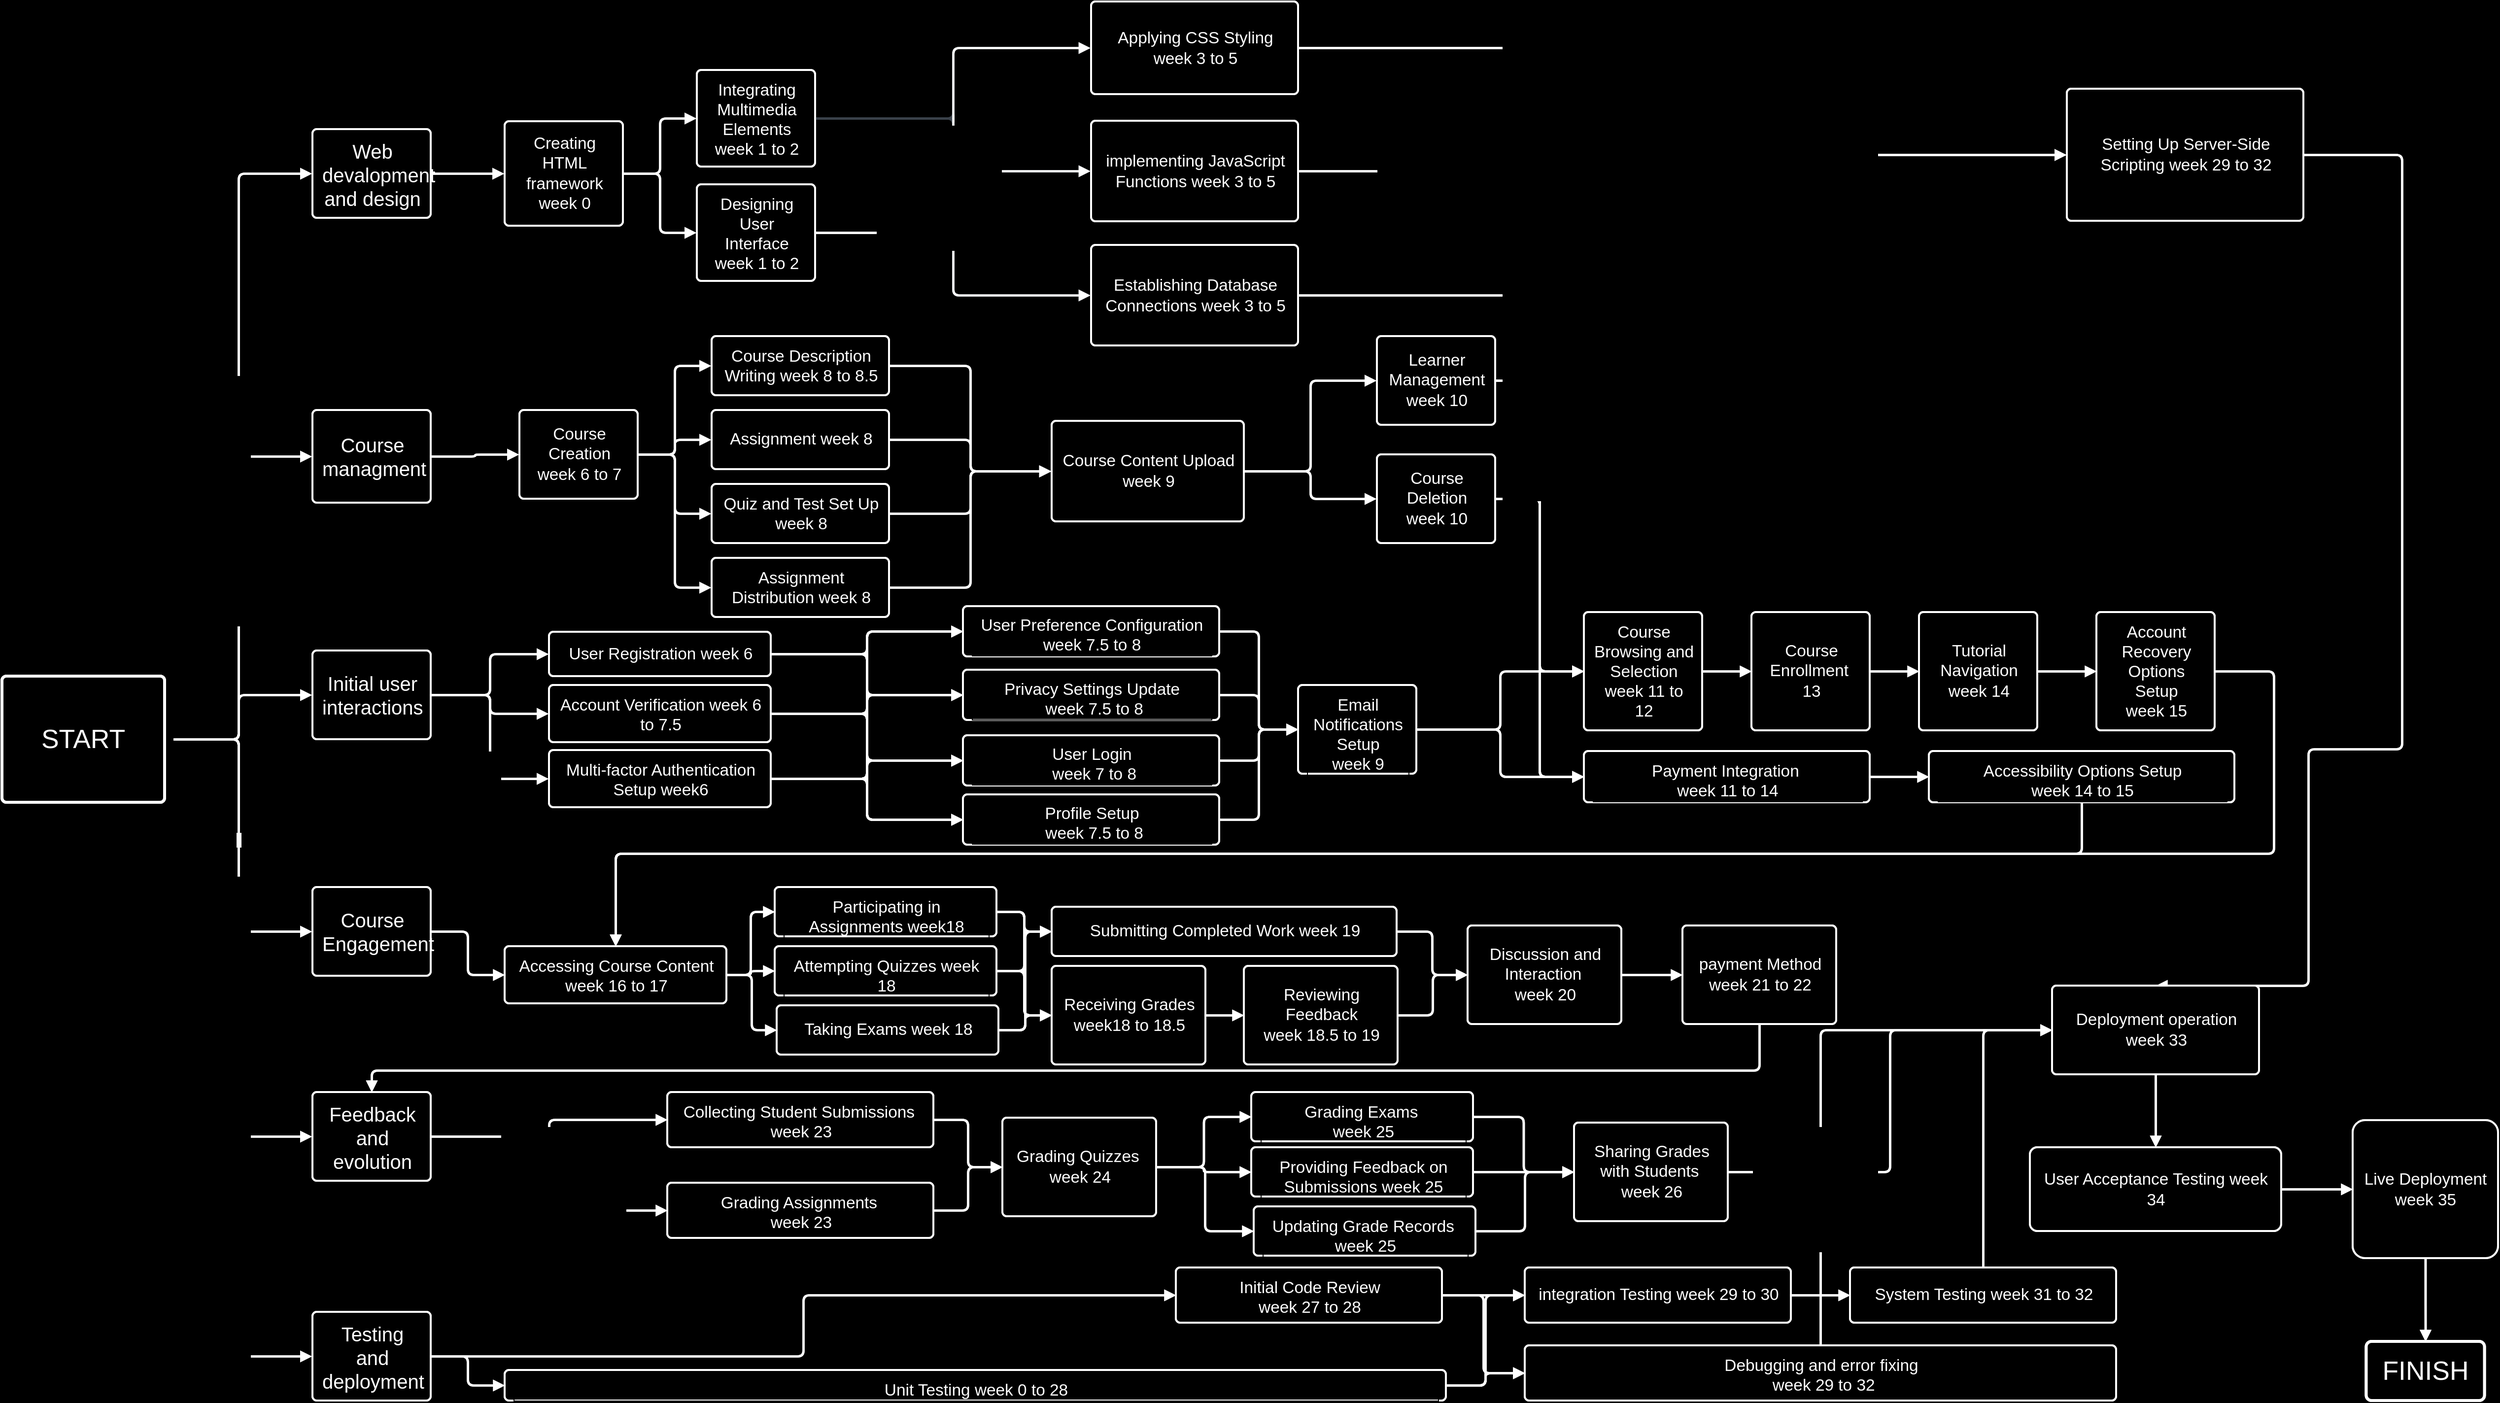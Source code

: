 <mxfile version="24.2.5" type="device">
  <diagram name="Page-1" id="LYO3NCp86R2hIvRglabS">
    <mxGraphModel dx="7072" dy="3799" grid="1" gridSize="10" guides="1" tooltips="1" connect="1" arrows="1" fold="1" page="1" pageScale="1" pageWidth="3300" pageHeight="2339" background="#000000" math="0" shadow="0">
      <root>
        <mxCell id="0" />
        <mxCell id="1" parent="0" />
        <mxCell id="wwfGKBPIN9AT0zzVKgyh-1" value="START" style="html=1;overflow=block;blockSpacing=1;whiteSpace=wrap;fontSize=26.7;spacing=9;strokeColor=#FFFFFF;rounded=1;absoluteArcSize=1;arcSize=9;fillColor=#unset;strokeWidth=3;lucidId=7QWwkAjT7IHE;fontColor=#FFFFFF;labelBorderColor=none;shadow=0;glass=0;gradientColor=none;perimeterSpacing=8;" vertex="1" parent="1">
          <mxGeometry x="-945" y="240" width="165" height="128" as="geometry" />
        </mxCell>
        <mxCell id="wwfGKBPIN9AT0zzVKgyh-2" value="Web devalopment and design" style="html=1;overflow=block;blockSpacing=1;whiteSpace=wrap;fontSize=20;spacing=9;strokeColor=#FFFFFF;rounded=1;absoluteArcSize=1;arcSize=9;fillColor=#unset;strokeWidth=2;lucidId=CRWwRNarMEnW;fontColor=#FFFFFF;labelBorderColor=default;align=center;verticalAlign=middle;fontFamily=Helvetica;" vertex="1" parent="1">
          <mxGeometry x="-630" y="-315" width="120" height="90" as="geometry" />
        </mxCell>
        <mxCell id="wwfGKBPIN9AT0zzVKgyh-3" value="Course managment" style="html=1;overflow=block;blockSpacing=1;whiteSpace=wrap;fontSize=20;spacing=9;strokeColor=#FFFFFF;rounded=1;absoluteArcSize=1;arcSize=9;fillColor=#unset;strokeWidth=2;lucidId=WRWwbz1kUZq-;fontColor=#FFFFFF;labelBorderColor=default;align=center;verticalAlign=middle;fontFamily=Helvetica;" vertex="1" parent="1">
          <mxGeometry x="-630" y="-30" width="120" height="94" as="geometry" />
        </mxCell>
        <mxCell id="wwfGKBPIN9AT0zzVKgyh-4" value="Initial user interactions" style="html=1;overflow=block;blockSpacing=1;whiteSpace=wrap;fontSize=20;spacing=9;strokeColor=#FFFFFF;rounded=1;absoluteArcSize=1;arcSize=9;fillColor=#unset;strokeWidth=2;lucidId=0RWw7g23bYiG;fontColor=#FFFFFF;labelBorderColor=default;" vertex="1" parent="1">
          <mxGeometry x="-630" y="214" width="120" height="90" as="geometry" />
        </mxCell>
        <mxCell id="wwfGKBPIN9AT0zzVKgyh-109" style="edgeStyle=orthogonalEdgeStyle;rounded=1;orthogonalLoop=1;jettySize=auto;html=1;strokeColor=#ffffff;strokeWidth=2.3;align=center;verticalAlign=middle;arcSize=12;fontFamily=Helvetica;fontSize=13;fontColor=#FFFFFF;labelBorderColor=default;labelBackgroundColor=default;startArrow=none;endArrow=block;endFill=1;" edge="1" parent="1" source="wwfGKBPIN9AT0zzVKgyh-5" target="wwfGKBPIN9AT0zzVKgyh-108">
          <mxGeometry relative="1" as="geometry" />
        </mxCell>
        <mxCell id="wwfGKBPIN9AT0zzVKgyh-5" value="Course Engagement" style="html=1;overflow=block;blockSpacing=1;whiteSpace=wrap;fontSize=20;spacing=9;strokeColor=#FFFFFF;rounded=1;absoluteArcSize=1;arcSize=9;fillColor=#unset;strokeWidth=2;lucidId=5RWwF.XyBdMo;fontColor=#FFFFFF;labelBorderColor=default;align=center;verticalAlign=middle;fontFamily=Helvetica;" vertex="1" parent="1">
          <mxGeometry x="-630" y="454" width="120" height="90" as="geometry" />
        </mxCell>
        <mxCell id="wwfGKBPIN9AT0zzVKgyh-160" style="edgeStyle=orthogonalEdgeStyle;rounded=1;orthogonalLoop=1;jettySize=auto;html=1;entryX=0;entryY=0.5;entryDx=0;entryDy=0;strokeColor=#ffffff;strokeWidth=2.3;align=center;verticalAlign=middle;arcSize=12;fontFamily=Helvetica;fontSize=13;fontColor=#FFFFFF;labelBorderColor=default;labelBackgroundColor=default;startArrow=none;endArrow=block;endFill=1;" edge="1" parent="1" source="wwfGKBPIN9AT0zzVKgyh-6" target="wwfGKBPIN9AT0zzVKgyh-157">
          <mxGeometry relative="1" as="geometry" />
        </mxCell>
        <mxCell id="wwfGKBPIN9AT0zzVKgyh-161" style="edgeStyle=orthogonalEdgeStyle;rounded=1;orthogonalLoop=1;jettySize=auto;html=1;entryX=0;entryY=0.5;entryDx=0;entryDy=0;strokeColor=#ffffff;strokeWidth=2.3;align=center;verticalAlign=middle;arcSize=12;fontFamily=Helvetica;fontSize=13;fontColor=#FFFFFF;labelBorderColor=default;labelBackgroundColor=default;startArrow=none;endArrow=block;endFill=1;" edge="1" parent="1" source="wwfGKBPIN9AT0zzVKgyh-6" target="wwfGKBPIN9AT0zzVKgyh-156">
          <mxGeometry relative="1" as="geometry" />
        </mxCell>
        <mxCell id="wwfGKBPIN9AT0zzVKgyh-6" value="Testing and deployment" style="html=1;overflow=block;blockSpacing=1;whiteSpace=wrap;fontSize=20;spacing=9;strokeColor=#FFFFFF;rounded=1;absoluteArcSize=1;arcSize=9;fillColor=#unset;strokeWidth=2;lucidId=8RWwPccYIDYV;fontColor=#FFFFFF;labelBorderColor=default;align=center;verticalAlign=middle;fontFamily=Helvetica;" vertex="1" parent="1">
          <mxGeometry x="-630" y="885" width="120" height="90" as="geometry" />
        </mxCell>
        <mxCell id="wwfGKBPIN9AT0zzVKgyh-63" value="" style="edgeStyle=orthogonalEdgeStyle;rounded=0;orthogonalLoop=1;jettySize=auto;html=1;fontFamily=Helvetica;fontSize=26.7;fontColor=#FFFFFF;labelBorderColor=none;" edge="1" parent="1" source="wwfGKBPIN9AT0zzVKgyh-7">
          <mxGeometry relative="1" as="geometry">
            <mxPoint x="-539.941" y="832" as="targetPoint" />
          </mxGeometry>
        </mxCell>
        <mxCell id="wwfGKBPIN9AT0zzVKgyh-138" style="edgeStyle=orthogonalEdgeStyle;rounded=1;orthogonalLoop=1;jettySize=auto;html=1;entryX=0;entryY=0.5;entryDx=0;entryDy=0;strokeColor=#ffffff;strokeWidth=2.3;align=center;verticalAlign=middle;arcSize=12;fontFamily=Helvetica;fontSize=13;fontColor=#FFFFFF;labelBorderColor=default;labelBackgroundColor=default;startArrow=none;endArrow=block;endFill=1;" edge="1" parent="1" source="wwfGKBPIN9AT0zzVKgyh-7" target="wwfGKBPIN9AT0zzVKgyh-136">
          <mxGeometry relative="1" as="geometry" />
        </mxCell>
        <mxCell id="wwfGKBPIN9AT0zzVKgyh-173" style="edgeStyle=orthogonalEdgeStyle;rounded=1;orthogonalLoop=1;jettySize=auto;html=1;entryX=0;entryY=0.5;entryDx=0;entryDy=0;strokeColor=#ffffff;strokeWidth=2.3;align=center;verticalAlign=middle;arcSize=12;fontFamily=Helvetica;fontSize=13;fontColor=#FFFFFF;labelBorderColor=default;labelBackgroundColor=default;startArrow=none;endArrow=block;endFill=1;" edge="1" parent="1" source="wwfGKBPIN9AT0zzVKgyh-7" target="wwfGKBPIN9AT0zzVKgyh-140">
          <mxGeometry relative="1" as="geometry" />
        </mxCell>
        <mxCell id="wwfGKBPIN9AT0zzVKgyh-7" value="Feedback and evolution" style="html=1;overflow=block;blockSpacing=1;whiteSpace=wrap;fontSize=20;spacing=9;strokeColor=#FFFFFF;rounded=1;absoluteArcSize=1;arcSize=9;fillColor=#unset;strokeWidth=2;lucidId=MSWw47peg1jQ;fontColor=#FFFFFF;labelBorderColor=default;align=center;verticalAlign=middle;fontFamily=Helvetica;" vertex="1" parent="1">
          <mxGeometry x="-630" y="662" width="120" height="90" as="geometry" />
        </mxCell>
        <mxCell id="wwfGKBPIN9AT0zzVKgyh-8" value="" style="html=1;jettySize=18;whiteSpace=wrap;fontSize=13;strokeColor=#ffffff;strokeOpacity=100;strokeWidth=2.3;rounded=1;arcSize=12;edgeStyle=orthogonalEdgeStyle;startArrow=none;endArrow=block;endFill=1;exitX=1.005;exitY=0.5;exitPerimeter=0;entryX=-0.006;entryY=0.5;entryPerimeter=0;lucidId=YSWwIrGZ60Uz;fontColor=#FFFFFF;labelBorderColor=default;shadow=0;" edge="1" parent="1" source="wwfGKBPIN9AT0zzVKgyh-1" target="wwfGKBPIN9AT0zzVKgyh-2">
          <mxGeometry width="100" height="100" relative="1" as="geometry">
            <Array as="points" />
          </mxGeometry>
        </mxCell>
        <mxCell id="wwfGKBPIN9AT0zzVKgyh-9" value="Creating HTML framework week 0" style="html=1;overflow=block;blockSpacing=1;whiteSpace=wrap;fontSize=16.7;spacing=9;strokeColor=#fff;rounded=1;absoluteArcSize=1;arcSize=9;fillColor=#unset;strokeWidth=2;lucidId=fVWwxdWhxpgB;fontColor=#FFFFFF;labelBorderColor=default;align=center;verticalAlign=middle;fontFamily=Helvetica;" vertex="1" parent="1">
          <mxGeometry x="-435" y="-323" width="120" height="106" as="geometry" />
        </mxCell>
        <mxCell id="wwfGKBPIN9AT0zzVKgyh-10" value="Integrating Multimedia Elements week 1 to 2" style="html=1;overflow=block;blockSpacing=1;whiteSpace=wrap;fontSize=16.7;spacing=9;strokeColor=#fff;rounded=1;absoluteArcSize=1;arcSize=9;fillColor=#unset;strokeWidth=2;lucidId=u4WwEcM92rI4;fontColor=#FFFFFF;labelBorderColor=default;align=center;verticalAlign=middle;fontFamily=Helvetica;" vertex="1" parent="1">
          <mxGeometry x="-240" y="-375" width="120" height="98" as="geometry" />
        </mxCell>
        <mxCell id="wwfGKBPIN9AT0zzVKgyh-11" value="Designing User Interface week 1 to 2" style="html=1;overflow=block;blockSpacing=1;whiteSpace=wrap;fontSize=16.7;spacing=9;strokeColor=#fff;rounded=1;absoluteArcSize=1;arcSize=9;fillColor=#unset;strokeWidth=2;lucidId=P4WwIU27D9H6;fontColor=#FFFFFF;labelBorderColor=default;align=center;verticalAlign=middle;fontFamily=Helvetica;" vertex="1" parent="1">
          <mxGeometry x="-240" y="-259" width="120" height="98" as="geometry" />
        </mxCell>
        <mxCell id="wwfGKBPIN9AT0zzVKgyh-12" value="" style="html=1;jettySize=18;whiteSpace=wrap;fontSize=13;strokeColor=#ffffff;strokeOpacity=100;strokeWidth=2.3;rounded=1;arcSize=12;edgeStyle=orthogonalEdgeStyle;startArrow=none;endArrow=block;endFill=1;exitX=1.006;exitY=0.5;exitPerimeter=0;entryX=-0.006;entryY=0.5;entryPerimeter=0;lucidId=04WwTnW86UK2;fontColor=#FFFFFF;labelBorderColor=default;" edge="1" parent="1" source="wwfGKBPIN9AT0zzVKgyh-2" target="wwfGKBPIN9AT0zzVKgyh-9">
          <mxGeometry width="100" height="100" relative="1" as="geometry">
            <Array as="points" />
          </mxGeometry>
        </mxCell>
        <mxCell id="wwfGKBPIN9AT0zzVKgyh-13" value="" style="html=1;jettySize=18;whiteSpace=wrap;fontSize=13;strokeColor=#ffffff;strokeOpacity=100;strokeWidth=2.3;rounded=1;arcSize=12;edgeStyle=orthogonalEdgeStyle;startArrow=none;endArrow=block;endFill=1;exitX=1.006;exitY=0.5;exitPerimeter=0;entryX=-0.006;entryY=0.5;entryPerimeter=0;lucidId=24WwUi3hUjHv;fontColor=#FFFFFF;labelBorderColor=default;" edge="1" parent="1" source="wwfGKBPIN9AT0zzVKgyh-9" target="wwfGKBPIN9AT0zzVKgyh-10">
          <mxGeometry width="100" height="100" relative="1" as="geometry">
            <Array as="points" />
          </mxGeometry>
        </mxCell>
        <mxCell id="wwfGKBPIN9AT0zzVKgyh-14" value="" style="html=1;jettySize=18;whiteSpace=wrap;fontSize=13;strokeColor=#ffffff;strokeOpacity=100;strokeWidth=2.3;rounded=1;arcSize=12;edgeStyle=orthogonalEdgeStyle;startArrow=none;endArrow=block;endFill=1;exitX=1.005;exitY=0.5;exitPerimeter=0;entryX=-0.006;entryY=0.5;entryPerimeter=0;lucidId=36WwVzkl_tzB;fontColor=#FFFFFF;labelBorderColor=default;shadow=0;" edge="1" parent="1" source="wwfGKBPIN9AT0zzVKgyh-1" target="wwfGKBPIN9AT0zzVKgyh-4">
          <mxGeometry width="100" height="100" relative="1" as="geometry">
            <Array as="points" />
          </mxGeometry>
        </mxCell>
        <mxCell id="wwfGKBPIN9AT0zzVKgyh-15" value="" style="html=1;jettySize=18;whiteSpace=wrap;fontSize=13;strokeColor=#ffffff;strokeOpacity=100;strokeWidth=2.3;rounded=1;arcSize=12;edgeStyle=orthogonalEdgeStyle;startArrow=none;endArrow=block;endFill=1;exitX=1.005;exitY=0.5;exitPerimeter=0;entryX=-0.006;entryY=0.5;entryPerimeter=0;lucidId=-6Ww~zQLFKCc;fontColor=#FFFFFF;labelBorderColor=default;shadow=0;" edge="1" parent="1" source="wwfGKBPIN9AT0zzVKgyh-1" target="wwfGKBPIN9AT0zzVKgyh-3">
          <mxGeometry width="100" height="100" relative="1" as="geometry">
            <Array as="points" />
          </mxGeometry>
        </mxCell>
        <mxCell id="wwfGKBPIN9AT0zzVKgyh-16" value="" style="html=1;jettySize=18;whiteSpace=wrap;fontSize=13;strokeColor=#ffffff;strokeOpacity=100;strokeWidth=2.3;rounded=1;arcSize=12;edgeStyle=orthogonalEdgeStyle;startArrow=none;endArrow=block;endFill=1;exitX=1.005;exitY=0.5;exitPerimeter=0;entryX=-0.006;entryY=0.5;entryPerimeter=0;lucidId=~6Wwioi8Ltus;fontColor=#FFFFFF;labelBorderColor=default;shadow=0;" edge="1" parent="1" source="wwfGKBPIN9AT0zzVKgyh-1" target="wwfGKBPIN9AT0zzVKgyh-5">
          <mxGeometry width="100" height="100" relative="1" as="geometry">
            <Array as="points" />
          </mxGeometry>
        </mxCell>
        <mxCell id="wwfGKBPIN9AT0zzVKgyh-17" value="`" style="text;html=1;resizable=0;labelBackgroundColor=default;align=center;verticalAlign=middle;fontStyle=1;fontColor=#FFFFFF;fontSize=13.3;labelBorderColor=default;" vertex="1" parent="wwfGKBPIN9AT0zzVKgyh-16">
          <mxGeometry relative="1" as="geometry" />
        </mxCell>
        <mxCell id="wwfGKBPIN9AT0zzVKgyh-18" value="" style="html=1;jettySize=18;whiteSpace=wrap;fontSize=13;strokeColor=#ffffff;strokeOpacity=100;strokeWidth=2.3;rounded=1;arcSize=12;edgeStyle=orthogonalEdgeStyle;startArrow=none;endArrow=block;endFill=1;exitX=1.005;exitY=0.5;exitPerimeter=0;entryX=-0.006;entryY=0.5;entryPerimeter=0;lucidId=e7WwmPgdg1bF;fontColor=#FFFFFF;labelBorderColor=default;shadow=0;" edge="1" parent="1" source="wwfGKBPIN9AT0zzVKgyh-1" target="wwfGKBPIN9AT0zzVKgyh-7">
          <mxGeometry width="100" height="100" relative="1" as="geometry">
            <Array as="points" />
          </mxGeometry>
        </mxCell>
        <mxCell id="wwfGKBPIN9AT0zzVKgyh-19" value="" style="html=1;jettySize=18;whiteSpace=wrap;fontSize=13;strokeColor=#ffffff;strokeOpacity=100;strokeWidth=2.3;rounded=1;arcSize=12;edgeStyle=orthogonalEdgeStyle;startArrow=none;endArrow=block;endFill=1;exitX=1.005;exitY=0.5;exitPerimeter=0;entryX=-0.006;entryY=0.5;entryPerimeter=0;lucidId=l7Ww8v5D2~IP;fontColor=#FFFFFF;labelBorderColor=default;shadow=0;" edge="1" parent="1" source="wwfGKBPIN9AT0zzVKgyh-1" target="wwfGKBPIN9AT0zzVKgyh-6">
          <mxGeometry width="100" height="100" relative="1" as="geometry">
            <Array as="points" />
          </mxGeometry>
        </mxCell>
        <mxCell id="wwfGKBPIN9AT0zzVKgyh-20" value="" style="html=1;jettySize=18;whiteSpace=wrap;fontSize=13;strokeColor=#ffffff;strokeOpacity=100;strokeWidth=2.3;rounded=1;arcSize=12;edgeStyle=orthogonalEdgeStyle;startArrow=none;endArrow=block;endFill=1;exitX=1.006;exitY=0.5;exitPerimeter=0;entryX=-0.006;entryY=0.5;entryPerimeter=0;lucidId=R7WwN6VCyxMW;fontColor=#FFFFFF;labelBorderColor=default;" edge="1" parent="1" source="wwfGKBPIN9AT0zzVKgyh-9" target="wwfGKBPIN9AT0zzVKgyh-11">
          <mxGeometry width="100" height="100" relative="1" as="geometry">
            <Array as="points" />
          </mxGeometry>
        </mxCell>
        <mxCell id="wwfGKBPIN9AT0zzVKgyh-21" value="implementing JavaScript Functions week 3 to 5" style="html=1;overflow=block;blockSpacing=1;whiteSpace=wrap;fontSize=16.7;spacing=9;strokeColor=#fff;rounded=1;absoluteArcSize=1;arcSize=9;fillColor=#unset;strokeWidth=2;lucidId=q_Wwz7gSpk9k;fontColor=#FFFFFF;labelBorderColor=default;align=center;verticalAlign=middle;fontFamily=Helvetica;" vertex="1" parent="1">
          <mxGeometry x="160" y="-323.5" width="210" height="102" as="geometry" />
        </mxCell>
        <mxCell id="wwfGKBPIN9AT0zzVKgyh-22" value="Applying CSS Styling week 3 to 5" style="html=1;overflow=block;blockSpacing=1;whiteSpace=wrap;fontSize=16.7;spacing=9;strokeColor=#fff;rounded=1;absoluteArcSize=1;arcSize=9;fillColor=#unset;strokeWidth=2;lucidId=s_Wwy78iVG4K;fontColor=#FFFFFF;labelBorderColor=default;align=center;verticalAlign=middle;fontFamily=Helvetica;" vertex="1" parent="1">
          <mxGeometry x="160" y="-444.5" width="210" height="94" as="geometry" />
        </mxCell>
        <mxCell id="wwfGKBPIN9AT0zzVKgyh-23" value="Establishing Database Connections week 3 to 5" style="html=1;overflow=block;blockSpacing=1;whiteSpace=wrap;fontSize=16.7;spacing=9;strokeColor=#fff;rounded=1;absoluteArcSize=1;arcSize=9;fillColor=#unset;strokeWidth=2;lucidId=v_WwgO.2-N5L;fontColor=#FFFFFF;labelBorderColor=default;align=center;verticalAlign=middle;fontFamily=Helvetica;" vertex="1" parent="1">
          <mxGeometry x="160" y="-197.5" width="210" height="102" as="geometry" />
        </mxCell>
        <mxCell id="wwfGKBPIN9AT0zzVKgyh-24" value="" style="html=1;jettySize=18;whiteSpace=wrap;fontSize=13;strokeColor=#3a414a;strokeOpacity=100;strokeWidth=2.3;rounded=1;arcSize=12;edgeStyle=orthogonalEdgeStyle;startArrow=none;endArrow=block;endFill=1;exitX=1.006;exitY=0.5;exitPerimeter=0;entryX=-0.004;entryY=0.5;entryPerimeter=0;lucidId=C~WwT9MRfIEK;fontColor=#FFFFFF;labelBorderColor=default;" edge="1" parent="1" source="wwfGKBPIN9AT0zzVKgyh-10" target="wwfGKBPIN9AT0zzVKgyh-21">
          <mxGeometry width="100" height="100" relative="1" as="geometry">
            <Array as="points" />
          </mxGeometry>
        </mxCell>
        <mxCell id="wwfGKBPIN9AT0zzVKgyh-25" value="" style="html=1;jettySize=18;whiteSpace=wrap;fontSize=13;strokeColor=#3a414a;strokeOpacity=100;strokeWidth=2.3;rounded=1;arcSize=12;edgeStyle=orthogonalEdgeStyle;startArrow=none;endArrow=block;endFill=1;exitX=1.006;exitY=0.5;exitPerimeter=0;entryX=-0.004;entryY=0.5;entryPerimeter=0;lucidId=H~Wwwb2uKfCZ;fontColor=#FFFFFF;labelBorderColor=default;" edge="1" parent="1" source="wwfGKBPIN9AT0zzVKgyh-10" target="wwfGKBPIN9AT0zzVKgyh-23">
          <mxGeometry width="100" height="100" relative="1" as="geometry">
            <Array as="points" />
          </mxGeometry>
        </mxCell>
        <mxCell id="wwfGKBPIN9AT0zzVKgyh-26" value="" style="html=1;jettySize=18;whiteSpace=wrap;fontSize=13;strokeColor=#3a414a;strokeOpacity=100;strokeWidth=2.3;rounded=1;arcSize=12;edgeStyle=orthogonalEdgeStyle;startArrow=none;endArrow=block;endFill=1;exitX=1.006;exitY=0.5;exitPerimeter=0;entryX=-0.004;entryY=0.5;entryPerimeter=0;lucidId=X~WwsiyL9Adn;fontColor=#FFFFFF;labelBorderColor=default;" edge="1" parent="1" source="wwfGKBPIN9AT0zzVKgyh-10" target="wwfGKBPIN9AT0zzVKgyh-22">
          <mxGeometry width="100" height="100" relative="1" as="geometry">
            <Array as="points" />
          </mxGeometry>
        </mxCell>
        <mxCell id="wwfGKBPIN9AT0zzVKgyh-27" value="" style="html=1;jettySize=18;whiteSpace=wrap;fontSize=13;strokeColor=#FFFFFF;strokeOpacity=100;strokeWidth=2.3;rounded=1;arcSize=12;edgeStyle=orthogonalEdgeStyle;startArrow=none;endArrow=block;endFill=1;exitX=1.006;exitY=0.5;exitPerimeter=0;entryX=-0.004;entryY=0.5;entryPerimeter=0;lucidId=0~WwxIV1meO2;fontColor=#FFFFFF;labelBorderColor=default;" edge="1" parent="1" source="wwfGKBPIN9AT0zzVKgyh-11" target="wwfGKBPIN9AT0zzVKgyh-22">
          <mxGeometry width="100" height="100" relative="1" as="geometry">
            <Array as="points" />
          </mxGeometry>
        </mxCell>
        <mxCell id="wwfGKBPIN9AT0zzVKgyh-28" value="" style="html=1;jettySize=18;whiteSpace=wrap;fontSize=13;strokeColor=#FFFFFF;strokeOpacity=100;strokeWidth=2.3;rounded=1;arcSize=12;edgeStyle=orthogonalEdgeStyle;startArrow=none;endArrow=block;endFill=1;exitX=1.006;exitY=0.5;exitPerimeter=0;entryX=-0.004;entryY=0.5;entryPerimeter=0;lucidId=caXwZ3tZxYw-;fontColor=#FFFFFF;labelBorderColor=default;" edge="1" parent="1" source="wwfGKBPIN9AT0zzVKgyh-11" target="wwfGKBPIN9AT0zzVKgyh-21">
          <mxGeometry width="100" height="100" relative="1" as="geometry">
            <Array as="points" />
          </mxGeometry>
        </mxCell>
        <mxCell id="wwfGKBPIN9AT0zzVKgyh-29" value="" style="html=1;jettySize=18;whiteSpace=wrap;fontSize=13;strokeColor=#FFFFFF;strokeOpacity=100;strokeWidth=2.3;rounded=1;arcSize=12;edgeStyle=orthogonalEdgeStyle;startArrow=none;endArrow=block;endFill=1;exitX=1.006;exitY=0.5;exitPerimeter=0;entryX=-0.004;entryY=0.5;entryPerimeter=0;lucidId=iaXwv.EcjnFe;fontColor=#FFFFFF;labelBorderColor=default;" edge="1" parent="1" source="wwfGKBPIN9AT0zzVKgyh-11" target="wwfGKBPIN9AT0zzVKgyh-23">
          <mxGeometry width="100" height="100" relative="1" as="geometry">
            <Array as="points" />
          </mxGeometry>
        </mxCell>
        <mxCell id="wwfGKBPIN9AT0zzVKgyh-183" style="edgeStyle=orthogonalEdgeStyle;rounded=1;orthogonalLoop=1;jettySize=auto;html=1;entryX=0.5;entryY=0;entryDx=0;entryDy=0;strokeColor=#ffffff;strokeWidth=2.3;align=center;verticalAlign=middle;arcSize=12;fontFamily=Helvetica;fontSize=13;fontColor=#FFFFFF;labelBorderColor=default;labelBackgroundColor=default;startArrow=none;endArrow=block;endFill=1;" edge="1" parent="1" source="wwfGKBPIN9AT0zzVKgyh-30" target="wwfGKBPIN9AT0zzVKgyh-178">
          <mxGeometry relative="1" as="geometry">
            <Array as="points">
              <mxPoint x="1490" y="-289" />
              <mxPoint x="1490" y="314" />
              <mxPoint x="1395" y="314" />
            </Array>
          </mxGeometry>
        </mxCell>
        <mxCell id="wwfGKBPIN9AT0zzVKgyh-30" value="Setting Up Server-Side Scripting week 29 to 32" style="html=1;overflow=block;blockSpacing=1;whiteSpace=wrap;fontSize=16.7;spacing=9;strokeColor=#fff;rounded=1;absoluteArcSize=1;arcSize=9;fillColor=#unset;strokeWidth=2;lucidId=xaXwqu1xT6aE;fontColor=#FFFFFF;labelBorderColor=default;align=center;verticalAlign=middle;fontFamily=Helvetica;" vertex="1" parent="1">
          <mxGeometry x="1150" y="-356" width="240" height="134" as="geometry" />
        </mxCell>
        <mxCell id="wwfGKBPIN9AT0zzVKgyh-31" value="" style="html=1;jettySize=18;whiteSpace=wrap;fontSize=13;strokeColor=#ffffff;strokeOpacity=100;strokeWidth=2.3;rounded=1;arcSize=12;edgeStyle=orthogonalEdgeStyle;startArrow=none;endArrow=block;endFill=1;exitX=1.004;exitY=0.5;exitPerimeter=0;entryX=-0.003;entryY=0.5;entryPerimeter=0;lucidId=_aXw-rAT58jd;fontColor=#FFFFFF;labelBorderColor=default;" edge="1" parent="1" source="wwfGKBPIN9AT0zzVKgyh-22" target="wwfGKBPIN9AT0zzVKgyh-30">
          <mxGeometry width="100" height="100" relative="1" as="geometry">
            <Array as="points" />
          </mxGeometry>
        </mxCell>
        <mxCell id="wwfGKBPIN9AT0zzVKgyh-32" value="" style="html=1;jettySize=18;whiteSpace=wrap;fontSize=13;strokeColor=#ffffff;strokeOpacity=100;strokeWidth=2.3;rounded=1;arcSize=12;edgeStyle=orthogonalEdgeStyle;startArrow=none;endArrow=block;endFill=1;exitX=1.004;exitY=0.5;exitPerimeter=0;entryX=-0.003;entryY=0.5;entryPerimeter=0;lucidId=~aXwqGwUXMOK;fontColor=#FFFFFF;labelBorderColor=default;" edge="1" parent="1" source="wwfGKBPIN9AT0zzVKgyh-21" target="wwfGKBPIN9AT0zzVKgyh-30">
          <mxGeometry width="100" height="100" relative="1" as="geometry">
            <Array as="points" />
          </mxGeometry>
        </mxCell>
        <mxCell id="wwfGKBPIN9AT0zzVKgyh-33" value="" style="html=1;jettySize=18;whiteSpace=wrap;fontSize=13;strokeColor=#ffffff;strokeOpacity=100;strokeWidth=2.3;rounded=1;arcSize=12;edgeStyle=orthogonalEdgeStyle;startArrow=none;endArrow=block;endFill=1;exitX=1.004;exitY=0.5;exitPerimeter=0;entryX=-0.003;entryY=0.5;entryPerimeter=0;lucidId=bbXwTyQICqyS;fontColor=#FFFFFF;labelBorderColor=default;" edge="1" parent="1" source="wwfGKBPIN9AT0zzVKgyh-23" target="wwfGKBPIN9AT0zzVKgyh-30">
          <mxGeometry width="100" height="100" relative="1" as="geometry">
            <Array as="points" />
          </mxGeometry>
        </mxCell>
        <mxCell id="wwfGKBPIN9AT0zzVKgyh-34" value="Course Creation week 6 to 7" style="html=1;overflow=block;blockSpacing=1;whiteSpace=wrap;fontSize=16.7;spacing=9;strokeColor=#fff;rounded=1;absoluteArcSize=1;arcSize=9;fillColor=#unset;strokeWidth=2;lucidId=nbXwz~CWfo2K;fontColor=#FFFFFF;labelBorderColor=default;align=center;verticalAlign=middle;fontFamily=Helvetica;" vertex="1" parent="1">
          <mxGeometry x="-420" y="-30" width="120" height="90" as="geometry" />
        </mxCell>
        <mxCell id="wwfGKBPIN9AT0zzVKgyh-35" value="" style="html=1;jettySize=18;whiteSpace=wrap;fontSize=13;strokeColor=#ffffff;strokeOpacity=100;strokeWidth=2.3;rounded=1;arcSize=12;edgeStyle=orthogonalEdgeStyle;startArrow=none;endArrow=block;endFill=1;exitX=1.006;exitY=0.5;exitPerimeter=0;entryX=-0.006;entryY=0.5;entryPerimeter=0;lucidId=ZbXwPBj7xnwB;fontColor=#FFFFFF;labelBorderColor=default;" edge="1" parent="1" source="wwfGKBPIN9AT0zzVKgyh-3" target="wwfGKBPIN9AT0zzVKgyh-34">
          <mxGeometry width="100" height="100" relative="1" as="geometry">
            <Array as="points" />
          </mxGeometry>
        </mxCell>
        <mxCell id="wwfGKBPIN9AT0zzVKgyh-36" value="Course Description Writing week 8 to 8.5" style="html=1;overflow=block;blockSpacing=1;whiteSpace=wrap;fontSize=16.7;spacing=9;strokeColor=#fff;rounded=1;absoluteArcSize=1;arcSize=9;fillColor=#unset;strokeWidth=2;lucidId=HdXwfL1GC3cv;fontColor=#FFFFFF;labelBorderColor=default;align=center;verticalAlign=middle;fontFamily=Helvetica;" vertex="1" parent="1">
          <mxGeometry x="-225" y="-105" width="180" height="60" as="geometry" />
        </mxCell>
        <mxCell id="wwfGKBPIN9AT0zzVKgyh-37" value="Assignment week 8" style="html=1;overflow=block;blockSpacing=1;whiteSpace=wrap;fontSize=16.7;spacing=9;strokeColor=#fff;rounded=1;absoluteArcSize=1;arcSize=9;fillColor=#unset;strokeWidth=2;lucidId=ZdXwweveCj7J;fontColor=#FFFFFF;labelBorderColor=default;align=center;verticalAlign=middle;fontFamily=Helvetica;" vertex="1" parent="1">
          <mxGeometry x="-225" y="-30" width="180" height="60" as="geometry" />
        </mxCell>
        <mxCell id="wwfGKBPIN9AT0zzVKgyh-38" value="Quiz and Test Set Up week 8" style="html=1;overflow=block;blockSpacing=1;whiteSpace=wrap;fontSize=16.7;spacing=9;strokeColor=#fff;rounded=1;absoluteArcSize=1;arcSize=9;fillColor=#unset;strokeWidth=2;lucidId=0dXwEiZ8F8B8;fontColor=#FFFFFF;labelBorderColor=default;align=center;verticalAlign=middle;fontFamily=Helvetica;" vertex="1" parent="1">
          <mxGeometry x="-225" y="45" width="180" height="60" as="geometry" />
        </mxCell>
        <mxCell id="wwfGKBPIN9AT0zzVKgyh-39" value="Assignment Distribution week 8" style="html=1;overflow=block;blockSpacing=1;whiteSpace=wrap;fontSize=16.7;spacing=9;strokeColor=#fff;rounded=1;absoluteArcSize=1;arcSize=9;fillColor=#unset;strokeWidth=2;lucidId=0dXwlqodynDd;fontColor=#FFFFFF;labelBorderColor=default;align=center;verticalAlign=middle;fontFamily=Helvetica;" vertex="1" parent="1">
          <mxGeometry x="-225" y="120" width="180" height="60" as="geometry" />
        </mxCell>
        <mxCell id="wwfGKBPIN9AT0zzVKgyh-40" value="" style="html=1;jettySize=18;whiteSpace=wrap;fontSize=13;strokeColor=#ffffff;strokeOpacity=100;strokeWidth=2.3;rounded=1;arcSize=12;edgeStyle=orthogonalEdgeStyle;startArrow=none;endArrow=block;endFill=1;exitX=1.006;exitY=0.5;exitPerimeter=0;entryX=-0.004;entryY=0.5;entryPerimeter=0;lucidId=LfXwT70a8j6p;fontColor=#FFFFFF;labelBorderColor=default;" edge="1" parent="1" source="wwfGKBPIN9AT0zzVKgyh-34" target="wwfGKBPIN9AT0zzVKgyh-36">
          <mxGeometry width="100" height="100" relative="1" as="geometry">
            <Array as="points" />
          </mxGeometry>
        </mxCell>
        <mxCell id="wwfGKBPIN9AT0zzVKgyh-41" value="" style="html=1;jettySize=18;whiteSpace=wrap;fontSize=13;strokeColor=#ffffff;strokeOpacity=100;strokeWidth=2.3;rounded=1;arcSize=12;edgeStyle=orthogonalEdgeStyle;startArrow=none;endArrow=block;endFill=1;exitX=1.006;exitY=0.5;exitPerimeter=0;entryX=-0.004;entryY=0.5;entryPerimeter=0;lucidId=OfXwQFNfLlZv;fontColor=#FFFFFF;labelBorderColor=default;" edge="1" parent="1" source="wwfGKBPIN9AT0zzVKgyh-34" target="wwfGKBPIN9AT0zzVKgyh-37">
          <mxGeometry width="100" height="100" relative="1" as="geometry">
            <Array as="points" />
          </mxGeometry>
        </mxCell>
        <mxCell id="wwfGKBPIN9AT0zzVKgyh-42" value="" style="html=1;jettySize=18;whiteSpace=wrap;fontSize=13;strokeColor=#ffffff;strokeOpacity=100;strokeWidth=2.3;rounded=1;arcSize=12;edgeStyle=orthogonalEdgeStyle;startArrow=none;endArrow=block;endFill=1;exitX=1.006;exitY=0.5;exitPerimeter=0;entryX=-0.004;entryY=0.5;entryPerimeter=0;lucidId=QfXwIs5HDcie;fontColor=#FFFFFF;labelBorderColor=default;" edge="1" parent="1" source="wwfGKBPIN9AT0zzVKgyh-34" target="wwfGKBPIN9AT0zzVKgyh-38">
          <mxGeometry width="100" height="100" relative="1" as="geometry">
            <Array as="points" />
          </mxGeometry>
        </mxCell>
        <mxCell id="wwfGKBPIN9AT0zzVKgyh-43" value="" style="html=1;jettySize=18;whiteSpace=wrap;fontSize=13;strokeColor=#ffffff;strokeOpacity=100;strokeWidth=2.3;rounded=1;arcSize=12;edgeStyle=orthogonalEdgeStyle;startArrow=none;endArrow=block;endFill=1;exitX=1.006;exitY=0.5;exitPerimeter=0;entryX=-0.004;entryY=0.5;entryPerimeter=0;lucidId=TfXw6b0PjS4b;fontColor=#FFFFFF;labelBorderColor=default;" edge="1" parent="1" source="wwfGKBPIN9AT0zzVKgyh-34" target="wwfGKBPIN9AT0zzVKgyh-39">
          <mxGeometry width="100" height="100" relative="1" as="geometry">
            <Array as="points" />
          </mxGeometry>
        </mxCell>
        <mxCell id="wwfGKBPIN9AT0zzVKgyh-44" value="Course Content Upload week 9" style="html=1;overflow=block;blockSpacing=1;whiteSpace=wrap;fontSize=16.7;spacing=9;strokeColor=#fff;rounded=1;absoluteArcSize=1;arcSize=9;fillColor=#unset;strokeWidth=2;lucidId=agXwA_L-jVMt;fontColor=#FFFFFF;labelBorderColor=default;align=center;verticalAlign=middle;fontFamily=Helvetica;" vertex="1" parent="1">
          <mxGeometry x="120" y="-19" width="195" height="102" as="geometry" />
        </mxCell>
        <mxCell id="wwfGKBPIN9AT0zzVKgyh-45" value="" style="html=1;jettySize=18;whiteSpace=wrap;fontSize=13;strokeColor=#ffffff;strokeOpacity=100;strokeWidth=2.3;rounded=1;arcSize=12;edgeStyle=orthogonalEdgeStyle;startArrow=none;endArrow=block;endFill=1;exitX=1.004;exitY=0.5;exitPerimeter=0;entryX=-0.004;entryY=0.5;entryPerimeter=0;lucidId=ugXwbtHk9.Fa;fontColor=#FFFFFF;labelBorderColor=default;" edge="1" parent="1" source="wwfGKBPIN9AT0zzVKgyh-36" target="wwfGKBPIN9AT0zzVKgyh-44">
          <mxGeometry width="100" height="100" relative="1" as="geometry">
            <Array as="points" />
          </mxGeometry>
        </mxCell>
        <mxCell id="wwfGKBPIN9AT0zzVKgyh-46" value="" style="html=1;jettySize=18;whiteSpace=wrap;fontSize=13;strokeColor=#ffffff;strokeOpacity=100;strokeWidth=2.3;rounded=1;arcSize=12;edgeStyle=orthogonalEdgeStyle;startArrow=none;endArrow=block;endFill=1;exitX=1.004;exitY=0.5;exitPerimeter=0;entryX=-0.004;entryY=0.5;entryPerimeter=0;lucidId=wgXwgXA2iIJe;fontColor=#FFFFFF;labelBorderColor=default;" edge="1" parent="1" source="wwfGKBPIN9AT0zzVKgyh-37" target="wwfGKBPIN9AT0zzVKgyh-44">
          <mxGeometry width="100" height="100" relative="1" as="geometry">
            <Array as="points" />
          </mxGeometry>
        </mxCell>
        <mxCell id="wwfGKBPIN9AT0zzVKgyh-47" value="" style="html=1;jettySize=18;whiteSpace=wrap;fontSize=13;strokeColor=#ffffff;strokeOpacity=100;strokeWidth=2.3;rounded=1;arcSize=12;edgeStyle=orthogonalEdgeStyle;startArrow=none;endArrow=block;endFill=1;exitX=1.004;exitY=0.5;exitPerimeter=0;entryX=-0.004;entryY=0.5;entryPerimeter=0;lucidId=xgXwigSr5u_B;fontColor=#FFFFFF;labelBorderColor=default;" edge="1" parent="1" source="wwfGKBPIN9AT0zzVKgyh-38" target="wwfGKBPIN9AT0zzVKgyh-44">
          <mxGeometry width="100" height="100" relative="1" as="geometry">
            <Array as="points" />
          </mxGeometry>
        </mxCell>
        <mxCell id="wwfGKBPIN9AT0zzVKgyh-48" value="" style="html=1;jettySize=18;whiteSpace=wrap;fontSize=13;strokeColor=#ffffff;strokeOpacity=100;strokeWidth=2.3;rounded=1;arcSize=12;edgeStyle=orthogonalEdgeStyle;startArrow=none;endArrow=block;endFill=1;exitX=1.004;exitY=0.5;exitPerimeter=0;entryX=-0.004;entryY=0.5;entryPerimeter=0;lucidId=zgXw494s_LPo;fontColor=#FFFFFF;labelBorderColor=default;" edge="1" parent="1" source="wwfGKBPIN9AT0zzVKgyh-39" target="wwfGKBPIN9AT0zzVKgyh-44">
          <mxGeometry width="100" height="100" relative="1" as="geometry">
            <Array as="points" />
          </mxGeometry>
        </mxCell>
        <mxCell id="wwfGKBPIN9AT0zzVKgyh-169" style="edgeStyle=orthogonalEdgeStyle;rounded=1;orthogonalLoop=1;jettySize=auto;html=1;entryX=0;entryY=0.5;entryDx=0;entryDy=0;strokeColor=#ffffff;strokeWidth=2.3;align=center;verticalAlign=middle;arcSize=12;fontFamily=Helvetica;fontSize=13;fontColor=#FFFFFF;labelBorderColor=default;labelBackgroundColor=default;startArrow=none;endArrow=block;endFill=1;" edge="1" parent="1" source="wwfGKBPIN9AT0zzVKgyh-49" target="wwfGKBPIN9AT0zzVKgyh-93">
          <mxGeometry relative="1" as="geometry" />
        </mxCell>
        <mxCell id="wwfGKBPIN9AT0zzVKgyh-170" style="edgeStyle=orthogonalEdgeStyle;rounded=1;orthogonalLoop=1;jettySize=auto;html=1;entryX=0;entryY=0.5;entryDx=0;entryDy=0;strokeColor=#ffffff;strokeWidth=2.3;align=center;verticalAlign=middle;arcSize=12;fontFamily=Helvetica;fontSize=13;fontColor=#FFFFFF;labelBorderColor=default;labelBackgroundColor=default;startArrow=none;endArrow=block;endFill=1;" edge="1" parent="1" source="wwfGKBPIN9AT0zzVKgyh-49" target="wwfGKBPIN9AT0zzVKgyh-94">
          <mxGeometry relative="1" as="geometry" />
        </mxCell>
        <mxCell id="wwfGKBPIN9AT0zzVKgyh-49" value="Learner Management week 10" style="html=1;overflow=block;blockSpacing=1;whiteSpace=wrap;fontSize=16.7;spacing=9;strokeColor=#fff;rounded=1;absoluteArcSize=1;arcSize=9;fillColor=#unset;strokeWidth=2;lucidId=EgXwhM0OylRJ;fontColor=#FFFFFF;labelBorderColor=default;align=center;verticalAlign=middle;fontFamily=Helvetica;" vertex="1" parent="1">
          <mxGeometry x="450" y="-105" width="120" height="90" as="geometry" />
        </mxCell>
        <mxCell id="wwfGKBPIN9AT0zzVKgyh-171" style="edgeStyle=orthogonalEdgeStyle;rounded=1;orthogonalLoop=1;jettySize=auto;html=1;entryX=0;entryY=0.5;entryDx=0;entryDy=0;strokeColor=#ffffff;strokeWidth=2.3;align=center;verticalAlign=middle;arcSize=12;fontFamily=Helvetica;fontSize=13;fontColor=#FFFFFF;labelBorderColor=default;labelBackgroundColor=default;startArrow=none;endArrow=block;endFill=1;" edge="1" parent="1" source="wwfGKBPIN9AT0zzVKgyh-50" target="wwfGKBPIN9AT0zzVKgyh-93">
          <mxGeometry relative="1" as="geometry" />
        </mxCell>
        <mxCell id="wwfGKBPIN9AT0zzVKgyh-172" style="edgeStyle=orthogonalEdgeStyle;rounded=1;orthogonalLoop=1;jettySize=auto;html=1;entryX=0;entryY=0.5;entryDx=0;entryDy=0;strokeColor=#ffffff;strokeWidth=2.3;align=center;verticalAlign=middle;arcSize=12;fontFamily=Helvetica;fontSize=13;fontColor=#FFFFFF;labelBorderColor=default;labelBackgroundColor=default;startArrow=none;endArrow=block;endFill=1;" edge="1" parent="1" source="wwfGKBPIN9AT0zzVKgyh-50" target="wwfGKBPIN9AT0zzVKgyh-94">
          <mxGeometry relative="1" as="geometry" />
        </mxCell>
        <mxCell id="wwfGKBPIN9AT0zzVKgyh-50" value="Course Deletion week 10" style="html=1;overflow=block;blockSpacing=1;whiteSpace=wrap;fontSize=16.7;spacing=9;strokeColor=#fff;rounded=1;absoluteArcSize=1;arcSize=9;fillColor=#unset;strokeWidth=2;lucidId=UgXwEJfHbdwM;fontColor=#FFFFFF;labelBorderColor=default;align=center;verticalAlign=middle;fontFamily=Helvetica;" vertex="1" parent="1">
          <mxGeometry x="450" y="15" width="120" height="90" as="geometry" />
        </mxCell>
        <mxCell id="wwfGKBPIN9AT0zzVKgyh-51" value="" style="html=1;jettySize=18;whiteSpace=wrap;fontSize=13;strokeColor=#ffffff;strokeOpacity=100;strokeWidth=2.3;rounded=1;arcSize=12;edgeStyle=orthogonalEdgeStyle;startArrow=none;endArrow=block;endFill=1;exitX=1.004;exitY=0.5;exitPerimeter=0;entryX=-0.006;entryY=0.5;entryPerimeter=0;lucidId=fhXw00qEVeyT;fontColor=#FFFFFF;labelBorderColor=default;" edge="1" parent="1" source="wwfGKBPIN9AT0zzVKgyh-44" target="wwfGKBPIN9AT0zzVKgyh-49">
          <mxGeometry width="100" height="100" relative="1" as="geometry">
            <Array as="points" />
          </mxGeometry>
        </mxCell>
        <mxCell id="wwfGKBPIN9AT0zzVKgyh-52" value="" style="html=1;jettySize=18;whiteSpace=wrap;fontSize=13;strokeColor=#ffffff;strokeOpacity=100;strokeWidth=2.3;rounded=1;arcSize=12;edgeStyle=orthogonalEdgeStyle;startArrow=none;endArrow=block;endFill=1;exitX=1.004;exitY=0.5;exitPerimeter=0;entryX=-0.006;entryY=0.5;entryPerimeter=0;lucidId=ihXw_zmfKt7_;fontColor=#FFFFFF;labelBorderColor=default;" edge="1" parent="1" source="wwfGKBPIN9AT0zzVKgyh-44" target="wwfGKBPIN9AT0zzVKgyh-50">
          <mxGeometry width="100" height="100" relative="1" as="geometry">
            <Array as="points" />
          </mxGeometry>
        </mxCell>
        <mxCell id="wwfGKBPIN9AT0zzVKgyh-66" style="edgeStyle=orthogonalEdgeStyle;rounded=0;orthogonalLoop=1;jettySize=auto;html=1;fontFamily=Helvetica;fontSize=26.7;fontColor=#FFFFFF;labelBorderColor=none;" edge="1" parent="1" source="wwfGKBPIN9AT0zzVKgyh-53" target="wwfGKBPIN9AT0zzVKgyh-59">
          <mxGeometry relative="1" as="geometry" />
        </mxCell>
        <mxCell id="wwfGKBPIN9AT0zzVKgyh-67" style="edgeStyle=orthogonalEdgeStyle;rounded=0;orthogonalLoop=1;jettySize=auto;html=1;fontFamily=Helvetica;fontSize=26.7;fontColor=#FFFFFF;labelBorderColor=none;" edge="1" parent="1" source="wwfGKBPIN9AT0zzVKgyh-53" target="wwfGKBPIN9AT0zzVKgyh-59">
          <mxGeometry relative="1" as="geometry" />
        </mxCell>
        <mxCell id="wwfGKBPIN9AT0zzVKgyh-80" style="edgeStyle=orthogonalEdgeStyle;rounded=1;orthogonalLoop=1;jettySize=auto;html=1;entryX=0;entryY=0.5;entryDx=0;entryDy=0;strokeColor=#ffffff;strokeWidth=2.3;align=center;verticalAlign=middle;arcSize=12;fontFamily=Helvetica;fontSize=13;fontColor=#FFFFFF;labelBorderColor=default;labelBackgroundColor=default;startArrow=none;endArrow=block;endFill=1;" edge="1" parent="1" source="wwfGKBPIN9AT0zzVKgyh-53" target="wwfGKBPIN9AT0zzVKgyh-59">
          <mxGeometry relative="1" as="geometry" />
        </mxCell>
        <mxCell id="wwfGKBPIN9AT0zzVKgyh-81" style="edgeStyle=orthogonalEdgeStyle;rounded=1;orthogonalLoop=1;jettySize=auto;html=1;entryX=0;entryY=0.5;entryDx=0;entryDy=0;strokeColor=#ffffff;strokeWidth=2.3;align=center;verticalAlign=middle;arcSize=12;fontFamily=Helvetica;fontSize=13;fontColor=#FFFFFF;labelBorderColor=default;labelBackgroundColor=default;startArrow=none;endArrow=block;endFill=1;" edge="1" parent="1" source="wwfGKBPIN9AT0zzVKgyh-53" target="wwfGKBPIN9AT0zzVKgyh-71">
          <mxGeometry relative="1" as="geometry" />
        </mxCell>
        <mxCell id="wwfGKBPIN9AT0zzVKgyh-82" style="edgeStyle=orthogonalEdgeStyle;rounded=1;orthogonalLoop=1;jettySize=auto;html=1;entryX=0;entryY=0.5;entryDx=0;entryDy=0;strokeColor=#ffffff;strokeWidth=2.3;align=center;verticalAlign=middle;arcSize=12;fontFamily=Helvetica;fontSize=13;fontColor=#FFFFFF;labelBorderColor=default;labelBackgroundColor=default;startArrow=none;endArrow=block;endFill=1;" edge="1" parent="1" source="wwfGKBPIN9AT0zzVKgyh-53" target="wwfGKBPIN9AT0zzVKgyh-72">
          <mxGeometry relative="1" as="geometry" />
        </mxCell>
        <mxCell id="wwfGKBPIN9AT0zzVKgyh-83" style="edgeStyle=orthogonalEdgeStyle;rounded=1;orthogonalLoop=1;jettySize=auto;html=1;entryX=0;entryY=0.5;entryDx=0;entryDy=0;strokeColor=#ffffff;strokeWidth=2.3;align=center;verticalAlign=middle;arcSize=12;fontFamily=Helvetica;fontSize=13;fontColor=#FFFFFF;labelBorderColor=default;labelBackgroundColor=default;startArrow=none;endArrow=block;endFill=1;" edge="1" parent="1" source="wwfGKBPIN9AT0zzVKgyh-53" target="wwfGKBPIN9AT0zzVKgyh-73">
          <mxGeometry relative="1" as="geometry" />
        </mxCell>
        <mxCell id="wwfGKBPIN9AT0zzVKgyh-53" value="User Registration week 6" style="html=1;overflow=block;blockSpacing=1;whiteSpace=wrap;fontSize=16.7;spacing=9;strokeColor=#fff;rounded=1;absoluteArcSize=1;arcSize=9;fillColor=#unset;strokeWidth=2;lucidId=UhXw6~Vt_834;fontColor=#FFFFFF;labelBorderColor=default;align=center;verticalAlign=middle;fontFamily=Helvetica;" vertex="1" parent="1">
          <mxGeometry x="-390" y="195" width="225" height="45" as="geometry" />
        </mxCell>
        <mxCell id="wwfGKBPIN9AT0zzVKgyh-75" style="edgeStyle=orthogonalEdgeStyle;rounded=1;orthogonalLoop=1;jettySize=auto;html=1;entryX=0;entryY=0.5;entryDx=0;entryDy=0;strokeColor=#ffffff;strokeWidth=2.3;align=center;verticalAlign=middle;arcSize=12;fontFamily=Helvetica;fontSize=13;fontColor=#FFFFFF;labelBorderColor=default;labelBackgroundColor=default;startArrow=none;endArrow=block;endFill=1;" edge="1" parent="1" source="wwfGKBPIN9AT0zzVKgyh-54" target="wwfGKBPIN9AT0zzVKgyh-71">
          <mxGeometry relative="1" as="geometry" />
        </mxCell>
        <mxCell id="wwfGKBPIN9AT0zzVKgyh-76" style="edgeStyle=orthogonalEdgeStyle;rounded=1;orthogonalLoop=1;jettySize=auto;html=1;strokeColor=#ffffff;strokeWidth=2.3;align=center;verticalAlign=middle;arcSize=12;fontFamily=Helvetica;fontSize=13;fontColor=#FFFFFF;labelBorderColor=default;labelBackgroundColor=default;startArrow=none;endArrow=block;endFill=1;" edge="1" parent="1" source="wwfGKBPIN9AT0zzVKgyh-54" target="wwfGKBPIN9AT0zzVKgyh-72">
          <mxGeometry relative="1" as="geometry" />
        </mxCell>
        <mxCell id="wwfGKBPIN9AT0zzVKgyh-78" style="edgeStyle=orthogonalEdgeStyle;rounded=1;orthogonalLoop=1;jettySize=auto;html=1;entryX=0;entryY=0.5;entryDx=0;entryDy=0;strokeColor=#ffffff;strokeWidth=2.3;align=center;verticalAlign=middle;arcSize=12;fontFamily=Helvetica;fontSize=13;fontColor=#FFFFFF;labelBorderColor=default;labelBackgroundColor=default;startArrow=none;endArrow=block;endFill=1;" edge="1" parent="1" source="wwfGKBPIN9AT0zzVKgyh-54" target="wwfGKBPIN9AT0zzVKgyh-73">
          <mxGeometry relative="1" as="geometry" />
        </mxCell>
        <mxCell id="wwfGKBPIN9AT0zzVKgyh-79" style="edgeStyle=orthogonalEdgeStyle;rounded=1;orthogonalLoop=1;jettySize=auto;html=1;entryX=0;entryY=0.5;entryDx=0;entryDy=0;strokeColor=#ffffff;strokeWidth=2.3;align=center;verticalAlign=middle;arcSize=12;fontFamily=Helvetica;fontSize=13;fontColor=#FFFFFF;labelBorderColor=default;labelBackgroundColor=default;startArrow=none;endArrow=block;endFill=1;" edge="1" parent="1" source="wwfGKBPIN9AT0zzVKgyh-54" target="wwfGKBPIN9AT0zzVKgyh-59">
          <mxGeometry relative="1" as="geometry" />
        </mxCell>
        <mxCell id="wwfGKBPIN9AT0zzVKgyh-54" value="Account Verification week 6 to 7.5" style="html=1;overflow=block;blockSpacing=1;whiteSpace=wrap;fontSize=16.7;spacing=9;strokeColor=#fff;rounded=1;absoluteArcSize=1;arcSize=9;fillColor=#unset;strokeWidth=2;lucidId=3hXwF-RyQWHk;fontColor=#FFFFFF;labelBorderColor=default;align=center;verticalAlign=middle;fontFamily=Helvetica;" vertex="1" parent="1">
          <mxGeometry x="-390" y="249" width="225" height="58" as="geometry" />
        </mxCell>
        <mxCell id="wwfGKBPIN9AT0zzVKgyh-84" style="edgeStyle=orthogonalEdgeStyle;rounded=1;orthogonalLoop=1;jettySize=auto;html=1;entryX=0;entryY=0.5;entryDx=0;entryDy=0;strokeColor=#ffffff;strokeWidth=2.3;align=center;verticalAlign=middle;arcSize=12;fontFamily=Helvetica;fontSize=13;fontColor=#FFFFFF;labelBorderColor=default;labelBackgroundColor=default;startArrow=none;endArrow=block;endFill=1;" edge="1" parent="1" source="wwfGKBPIN9AT0zzVKgyh-55" target="wwfGKBPIN9AT0zzVKgyh-59">
          <mxGeometry relative="1" as="geometry" />
        </mxCell>
        <mxCell id="wwfGKBPIN9AT0zzVKgyh-85" style="edgeStyle=orthogonalEdgeStyle;rounded=1;orthogonalLoop=1;jettySize=auto;html=1;entryX=0;entryY=0.5;entryDx=0;entryDy=0;strokeColor=#ffffff;strokeWidth=2.3;align=center;verticalAlign=middle;arcSize=12;fontFamily=Helvetica;fontSize=13;fontColor=#FFFFFF;labelBorderColor=default;labelBackgroundColor=default;startArrow=none;endArrow=block;endFill=1;" edge="1" parent="1" source="wwfGKBPIN9AT0zzVKgyh-55" target="wwfGKBPIN9AT0zzVKgyh-71">
          <mxGeometry relative="1" as="geometry" />
        </mxCell>
        <mxCell id="wwfGKBPIN9AT0zzVKgyh-86" style="edgeStyle=orthogonalEdgeStyle;rounded=1;orthogonalLoop=1;jettySize=auto;html=1;entryX=0;entryY=0.5;entryDx=0;entryDy=0;strokeColor=#ffffff;strokeWidth=2.3;align=center;verticalAlign=middle;arcSize=12;fontFamily=Helvetica;fontSize=13;fontColor=#FFFFFF;labelBorderColor=default;labelBackgroundColor=default;startArrow=none;endArrow=block;endFill=1;" edge="1" parent="1" source="wwfGKBPIN9AT0zzVKgyh-55" target="wwfGKBPIN9AT0zzVKgyh-72">
          <mxGeometry relative="1" as="geometry" />
        </mxCell>
        <mxCell id="wwfGKBPIN9AT0zzVKgyh-87" style="edgeStyle=orthogonalEdgeStyle;rounded=1;orthogonalLoop=1;jettySize=auto;html=1;entryX=0;entryY=0.5;entryDx=0;entryDy=0;strokeColor=#ffffff;strokeWidth=2.3;align=center;verticalAlign=middle;arcSize=12;fontFamily=Helvetica;fontSize=13;fontColor=#FFFFFF;labelBorderColor=default;labelBackgroundColor=default;startArrow=none;endArrow=block;endFill=1;" edge="1" parent="1" source="wwfGKBPIN9AT0zzVKgyh-55" target="wwfGKBPIN9AT0zzVKgyh-73">
          <mxGeometry relative="1" as="geometry" />
        </mxCell>
        <mxCell id="wwfGKBPIN9AT0zzVKgyh-55" value="Multi-factor Authentication Setup week6" style="html=1;overflow=block;blockSpacing=1;whiteSpace=wrap;fontSize=16.7;spacing=9;strokeColor=#fff;rounded=1;absoluteArcSize=1;arcSize=9;fillColor=#unset;strokeWidth=2;lucidId=6hXwYlWiubw_;fontColor=#FFFFFF;labelBorderColor=default;align=center;verticalAlign=middle;fontFamily=Helvetica;" vertex="1" parent="1">
          <mxGeometry x="-390" y="315" width="225" height="58" as="geometry" />
        </mxCell>
        <mxCell id="wwfGKBPIN9AT0zzVKgyh-56" value="" style="html=1;jettySize=18;whiteSpace=wrap;fontSize=13;strokeColor=#ffffff;strokeOpacity=100;strokeWidth=2.3;rounded=1;arcSize=12;edgeStyle=orthogonalEdgeStyle;startArrow=none;endArrow=block;endFill=1;exitX=1.006;exitY=0.5;exitPerimeter=0;entryX=-0.003;entryY=0.5;entryPerimeter=0;lucidId=5iXwkR2r0KsJ;fontColor=#FFFFFF;labelBorderColor=default;" edge="1" parent="1" source="wwfGKBPIN9AT0zzVKgyh-4" target="wwfGKBPIN9AT0zzVKgyh-53">
          <mxGeometry width="100" height="100" relative="1" as="geometry">
            <Array as="points" />
          </mxGeometry>
        </mxCell>
        <mxCell id="wwfGKBPIN9AT0zzVKgyh-57" value="" style="html=1;jettySize=18;whiteSpace=wrap;fontSize=13;strokeColor=#ffffff;strokeOpacity=100;strokeWidth=2.3;rounded=1;arcSize=12;edgeStyle=orthogonalEdgeStyle;startArrow=none;endArrow=block;endFill=1;exitX=1.006;exitY=0.5;exitPerimeter=0;entryX=-0.003;entryY=0.5;entryPerimeter=0;lucidId=8iXwRTSM3o8p;fontColor=#FFFFFF;labelBorderColor=default;" edge="1" parent="1" source="wwfGKBPIN9AT0zzVKgyh-4" target="wwfGKBPIN9AT0zzVKgyh-54">
          <mxGeometry width="100" height="100" relative="1" as="geometry">
            <Array as="points" />
          </mxGeometry>
        </mxCell>
        <mxCell id="wwfGKBPIN9AT0zzVKgyh-58" value="" style="html=1;jettySize=18;whiteSpace=wrap;fontSize=13;strokeColor=#ffffff;strokeOpacity=100;strokeWidth=2.3;rounded=1;arcSize=12;edgeStyle=orthogonalEdgeStyle;startArrow=none;endArrow=block;endFill=1;exitX=1.006;exitY=0.5;exitPerimeter=0;entryX=-0.003;entryY=0.5;entryPerimeter=0;lucidId=_iXwDXbhE7wv;fontColor=#FFFFFF;labelBorderColor=default;" edge="1" parent="1" source="wwfGKBPIN9AT0zzVKgyh-4" target="wwfGKBPIN9AT0zzVKgyh-55">
          <mxGeometry width="100" height="100" relative="1" as="geometry">
            <Array as="points" />
          </mxGeometry>
        </mxCell>
        <mxCell id="wwfGKBPIN9AT0zzVKgyh-89" style="edgeStyle=orthogonalEdgeStyle;rounded=1;orthogonalLoop=1;jettySize=auto;html=1;entryX=0;entryY=0.5;entryDx=0;entryDy=0;strokeColor=#ffffff;strokeWidth=2.3;align=center;verticalAlign=middle;arcSize=12;fontFamily=Helvetica;fontSize=13;fontColor=#FFFFFF;labelBorderColor=default;labelBackgroundColor=default;startArrow=none;endArrow=block;endFill=1;" edge="1" parent="1" source="wwfGKBPIN9AT0zzVKgyh-59" target="wwfGKBPIN9AT0zzVKgyh-88">
          <mxGeometry relative="1" as="geometry" />
        </mxCell>
        <mxCell id="wwfGKBPIN9AT0zzVKgyh-59" value="User Preference Configuration week 7.5 to 8" style="overflow=block;blockSpacing=1;fontSize=16.7;spacing=9;strokeColor=#fff;rounded=1;absoluteArcSize=1;arcSize=9;fillColor=#unset;strokeWidth=2;lucidId=CjXwEdFr0lg.;fontColor=#FFFFFF;labelBorderColor=default;align=center;verticalAlign=top;fontFamily=Helvetica;whiteSpace=wrap;" vertex="1" parent="1">
          <mxGeometry x="30" y="169" width="260" height="51" as="geometry" />
        </mxCell>
        <mxCell id="wwfGKBPIN9AT0zzVKgyh-90" style="edgeStyle=orthogonalEdgeStyle;rounded=1;orthogonalLoop=1;jettySize=auto;html=1;entryX=0;entryY=0.5;entryDx=0;entryDy=0;strokeColor=#ffffff;strokeWidth=2.3;align=center;verticalAlign=middle;arcSize=12;fontFamily=Helvetica;fontSize=13;fontColor=#FFFFFF;labelBorderColor=default;labelBackgroundColor=default;startArrow=none;endArrow=block;endFill=1;" edge="1" parent="1" source="wwfGKBPIN9AT0zzVKgyh-71" target="wwfGKBPIN9AT0zzVKgyh-88">
          <mxGeometry relative="1" as="geometry" />
        </mxCell>
        <mxCell id="wwfGKBPIN9AT0zzVKgyh-71" value="Privacy Settings Update&#xa; week 7.5 to 8" style="overflow=block;blockSpacing=1;fontSize=16.7;spacing=9;strokeColor=#fff;rounded=1;absoluteArcSize=1;arcSize=9;fillColor=#unset;strokeWidth=2;lucidId=CjXwEdFr0lg.;fontColor=#FFFFFF;labelBorderColor=default;align=center;verticalAlign=top;fontFamily=Helvetica;whiteSpace=wrap;" vertex="1" parent="1">
          <mxGeometry x="30" y="233.5" width="260" height="51" as="geometry" />
        </mxCell>
        <mxCell id="wwfGKBPIN9AT0zzVKgyh-91" style="edgeStyle=orthogonalEdgeStyle;rounded=1;orthogonalLoop=1;jettySize=auto;html=1;entryX=0;entryY=0.5;entryDx=0;entryDy=0;strokeColor=#ffffff;strokeWidth=2.3;align=center;verticalAlign=middle;arcSize=12;fontFamily=Helvetica;fontSize=13;fontColor=#FFFFFF;labelBorderColor=default;labelBackgroundColor=default;startArrow=none;endArrow=block;endFill=1;" edge="1" parent="1" source="wwfGKBPIN9AT0zzVKgyh-72" target="wwfGKBPIN9AT0zzVKgyh-88">
          <mxGeometry relative="1" as="geometry" />
        </mxCell>
        <mxCell id="wwfGKBPIN9AT0zzVKgyh-72" value="User Login&#xa; week 7 to 8" style="overflow=block;blockSpacing=1;fontSize=16.7;spacing=9;strokeColor=#fff;rounded=1;absoluteArcSize=1;arcSize=9;fillColor=#unset;strokeWidth=2;lucidId=CjXwEdFr0lg.;fontColor=#FFFFFF;labelBorderColor=default;align=center;verticalAlign=top;fontFamily=Helvetica;whiteSpace=wrap;" vertex="1" parent="1">
          <mxGeometry x="30" y="300" width="260" height="51" as="geometry" />
        </mxCell>
        <mxCell id="wwfGKBPIN9AT0zzVKgyh-92" style="edgeStyle=orthogonalEdgeStyle;rounded=1;orthogonalLoop=1;jettySize=auto;html=1;entryX=0;entryY=0.5;entryDx=0;entryDy=0;strokeColor=#ffffff;strokeWidth=2.3;align=center;verticalAlign=middle;arcSize=12;fontFamily=Helvetica;fontSize=13;fontColor=#FFFFFF;labelBorderColor=default;labelBackgroundColor=default;startArrow=none;endArrow=block;endFill=1;" edge="1" parent="1" source="wwfGKBPIN9AT0zzVKgyh-73" target="wwfGKBPIN9AT0zzVKgyh-88">
          <mxGeometry relative="1" as="geometry" />
        </mxCell>
        <mxCell id="wwfGKBPIN9AT0zzVKgyh-73" value="Profile Setup&#xa; week 7.5 to 8" style="overflow=block;blockSpacing=1;fontSize=16.7;spacing=9;strokeColor=#fff;rounded=1;absoluteArcSize=1;arcSize=9;fillColor=#unset;strokeWidth=2;lucidId=CjXwEdFr0lg.;fontColor=#FFFFFF;labelBorderColor=default;align=center;verticalAlign=top;fontFamily=Helvetica;whiteSpace=wrap;" vertex="1" parent="1">
          <mxGeometry x="30" y="360" width="260" height="51" as="geometry" />
        </mxCell>
        <mxCell id="wwfGKBPIN9AT0zzVKgyh-95" style="edgeStyle=orthogonalEdgeStyle;rounded=1;orthogonalLoop=1;jettySize=auto;html=1;entryX=0;entryY=0.5;entryDx=0;entryDy=0;strokeColor=#ffffff;strokeWidth=2.3;align=center;verticalAlign=middle;arcSize=12;fontFamily=Helvetica;fontSize=13;fontColor=#FFFFFF;labelBorderColor=default;labelBackgroundColor=default;startArrow=none;endArrow=block;endFill=1;" edge="1" parent="1" source="wwfGKBPIN9AT0zzVKgyh-88" target="wwfGKBPIN9AT0zzVKgyh-93">
          <mxGeometry relative="1" as="geometry" />
        </mxCell>
        <mxCell id="wwfGKBPIN9AT0zzVKgyh-96" style="edgeStyle=orthogonalEdgeStyle;rounded=1;orthogonalLoop=1;jettySize=auto;html=1;entryX=0;entryY=0.5;entryDx=0;entryDy=0;strokeColor=#ffffff;strokeWidth=2.3;align=center;verticalAlign=middle;arcSize=12;fontFamily=Helvetica;fontSize=13;fontColor=#FFFFFF;labelBorderColor=default;labelBackgroundColor=default;startArrow=none;endArrow=block;endFill=1;" edge="1" parent="1" source="wwfGKBPIN9AT0zzVKgyh-88" target="wwfGKBPIN9AT0zzVKgyh-94">
          <mxGeometry relative="1" as="geometry" />
        </mxCell>
        <mxCell id="wwfGKBPIN9AT0zzVKgyh-88" value="Email Notifications Setup&lt;div&gt;week 9&lt;/div&gt;" style="html=1;overflow=block;blockSpacing=1;whiteSpace=wrap;fontSize=16.7;spacing=9;strokeColor=#fff;rounded=1;absoluteArcSize=1;arcSize=9;fillColor=#unset;strokeWidth=2;lucidId=UgXwEJfHbdwM;fontColor=#FFFFFF;labelBorderColor=default;align=center;verticalAlign=middle;fontFamily=Helvetica;" vertex="1" parent="1">
          <mxGeometry x="370" y="249" width="120" height="90" as="geometry" />
        </mxCell>
        <mxCell id="wwfGKBPIN9AT0zzVKgyh-104" style="edgeStyle=orthogonalEdgeStyle;rounded=1;orthogonalLoop=1;jettySize=auto;html=1;strokeColor=#ffffff;strokeWidth=2.3;align=center;verticalAlign=middle;arcSize=12;fontFamily=Helvetica;fontSize=13;fontColor=#FFFFFF;labelBorderColor=default;labelBackgroundColor=default;startArrow=none;endArrow=block;endFill=1;" edge="1" parent="1" source="wwfGKBPIN9AT0zzVKgyh-93" target="wwfGKBPIN9AT0zzVKgyh-97">
          <mxGeometry relative="1" as="geometry" />
        </mxCell>
        <mxCell id="wwfGKBPIN9AT0zzVKgyh-93" value="Course Browsing and Selection&lt;br&gt;&lt;div&gt;week 11 to 12&lt;/div&gt;" style="html=1;overflow=block;blockSpacing=1;whiteSpace=wrap;fontSize=16.7;spacing=9;strokeColor=#fff;rounded=1;absoluteArcSize=1;arcSize=9;fillColor=#unset;strokeWidth=2;lucidId=UgXwEJfHbdwM;fontColor=#FFFFFF;labelBorderColor=default;align=center;verticalAlign=middle;fontFamily=Helvetica;" vertex="1" parent="1">
          <mxGeometry x="660" y="175" width="120" height="120" as="geometry" />
        </mxCell>
        <mxCell id="wwfGKBPIN9AT0zzVKgyh-107" style="edgeStyle=orthogonalEdgeStyle;rounded=1;orthogonalLoop=1;jettySize=auto;html=1;strokeColor=#ffffff;strokeWidth=2.3;align=center;verticalAlign=middle;arcSize=12;fontFamily=Helvetica;fontSize=13;fontColor=#FFFFFF;labelBorderColor=default;labelBackgroundColor=default;startArrow=none;endArrow=block;endFill=1;" edge="1" parent="1" source="wwfGKBPIN9AT0zzVKgyh-94" target="wwfGKBPIN9AT0zzVKgyh-102">
          <mxGeometry relative="1" as="geometry" />
        </mxCell>
        <mxCell id="wwfGKBPIN9AT0zzVKgyh-94" value="Payment Integration&amp;nbsp;&lt;br&gt;&lt;div&gt;week 11 to 14&lt;/div&gt;" style="html=1;overflow=block;blockSpacing=1;whiteSpace=wrap;fontSize=16.7;spacing=9;strokeColor=#fff;rounded=1;absoluteArcSize=1;arcSize=9;fillColor=#unset;strokeWidth=2;lucidId=UgXwEJfHbdwM;fontColor=#FFFFFF;labelBorderColor=default;align=center;verticalAlign=middle;fontFamily=Helvetica;" vertex="1" parent="1">
          <mxGeometry x="660" y="316" width="290" height="52" as="geometry" />
        </mxCell>
        <mxCell id="wwfGKBPIN9AT0zzVKgyh-105" style="edgeStyle=orthogonalEdgeStyle;rounded=1;orthogonalLoop=1;jettySize=auto;html=1;strokeColor=#ffffff;strokeWidth=2.3;align=center;verticalAlign=middle;arcSize=12;fontFamily=Helvetica;fontSize=13;fontColor=#FFFFFF;labelBorderColor=default;labelBackgroundColor=default;startArrow=none;endArrow=block;endFill=1;" edge="1" parent="1" source="wwfGKBPIN9AT0zzVKgyh-97" target="wwfGKBPIN9AT0zzVKgyh-98">
          <mxGeometry relative="1" as="geometry" />
        </mxCell>
        <mxCell id="wwfGKBPIN9AT0zzVKgyh-97" value="Course Enrollment&amp;nbsp;&lt;div&gt;13&lt;/div&gt;" style="html=1;overflow=block;blockSpacing=1;whiteSpace=wrap;fontSize=16.7;spacing=9;strokeColor=#fff;rounded=1;absoluteArcSize=1;arcSize=9;fillColor=#unset;strokeWidth=2;lucidId=UgXwEJfHbdwM;fontColor=#FFFFFF;labelBorderColor=default;align=center;verticalAlign=middle;fontFamily=Helvetica;" vertex="1" parent="1">
          <mxGeometry x="830" y="175" width="120" height="120" as="geometry" />
        </mxCell>
        <mxCell id="wwfGKBPIN9AT0zzVKgyh-106" style="edgeStyle=orthogonalEdgeStyle;rounded=1;orthogonalLoop=1;jettySize=auto;html=1;strokeColor=#ffffff;strokeWidth=2.3;align=center;verticalAlign=middle;arcSize=12;fontFamily=Helvetica;fontSize=13;fontColor=#FFFFFF;labelBorderColor=default;labelBackgroundColor=default;startArrow=none;endArrow=block;endFill=1;" edge="1" parent="1" source="wwfGKBPIN9AT0zzVKgyh-98" target="wwfGKBPIN9AT0zzVKgyh-103">
          <mxGeometry relative="1" as="geometry" />
        </mxCell>
        <mxCell id="wwfGKBPIN9AT0zzVKgyh-98" value="Tutorial Navigation week 14" style="html=1;overflow=block;blockSpacing=1;whiteSpace=wrap;fontSize=16.7;spacing=9;strokeColor=#fff;rounded=1;absoluteArcSize=1;arcSize=9;fillColor=#unset;strokeWidth=2;lucidId=UgXwEJfHbdwM;fontColor=#FFFFFF;labelBorderColor=default;align=center;verticalAlign=middle;fontFamily=Helvetica;" vertex="1" parent="1">
          <mxGeometry x="1000" y="175" width="120" height="120" as="geometry" />
        </mxCell>
        <mxCell id="wwfGKBPIN9AT0zzVKgyh-176" style="edgeStyle=orthogonalEdgeStyle;rounded=1;orthogonalLoop=1;jettySize=auto;html=1;entryX=0.5;entryY=0;entryDx=0;entryDy=0;strokeColor=#ffffff;strokeWidth=2.3;align=center;verticalAlign=middle;arcSize=12;fontFamily=Helvetica;fontSize=13;fontColor=#FFFFFF;labelBorderColor=default;labelBackgroundColor=default;startArrow=none;endArrow=block;endFill=1;" edge="1" parent="1" source="wwfGKBPIN9AT0zzVKgyh-102" target="wwfGKBPIN9AT0zzVKgyh-108">
          <mxGeometry relative="1" as="geometry">
            <Array as="points">
              <mxPoint x="1165" y="420" />
              <mxPoint x="-322" y="420" />
            </Array>
          </mxGeometry>
        </mxCell>
        <mxCell id="wwfGKBPIN9AT0zzVKgyh-102" value="Accessibility Options Setup&lt;br&gt;&lt;div&gt;week 14 to 15&lt;/div&gt;" style="html=1;overflow=block;blockSpacing=1;whiteSpace=wrap;fontSize=16.7;spacing=9;strokeColor=#fff;rounded=1;absoluteArcSize=1;arcSize=9;fillColor=#unset;strokeWidth=2;lucidId=UgXwEJfHbdwM;fontColor=#FFFFFF;labelBorderColor=default;align=center;verticalAlign=middle;fontFamily=Helvetica;" vertex="1" parent="1">
          <mxGeometry x="1010" y="316" width="310" height="52" as="geometry" />
        </mxCell>
        <mxCell id="wwfGKBPIN9AT0zzVKgyh-175" style="edgeStyle=orthogonalEdgeStyle;rounded=1;orthogonalLoop=1;jettySize=auto;html=1;entryX=0.5;entryY=0;entryDx=0;entryDy=0;strokeColor=#ffffff;strokeWidth=2.3;align=center;verticalAlign=middle;arcSize=12;fontFamily=Helvetica;fontSize=13;fontColor=#FFFFFF;labelBorderColor=default;labelBackgroundColor=default;startArrow=none;endArrow=block;endFill=1;" edge="1" parent="1" source="wwfGKBPIN9AT0zzVKgyh-103" target="wwfGKBPIN9AT0zzVKgyh-108">
          <mxGeometry relative="1" as="geometry">
            <Array as="points">
              <mxPoint x="1360" y="235" />
              <mxPoint x="1360" y="420" />
              <mxPoint x="-322" y="420" />
            </Array>
          </mxGeometry>
        </mxCell>
        <mxCell id="wwfGKBPIN9AT0zzVKgyh-103" value="&lt;div&gt;Account Recovery Options Setup&lt;/div&gt;&lt;div&gt;week 15&lt;/div&gt;" style="html=1;overflow=block;blockSpacing=1;whiteSpace=wrap;fontSize=16.7;spacing=9;strokeColor=#fff;rounded=1;absoluteArcSize=1;arcSize=9;fillColor=#unset;strokeWidth=2;lucidId=UgXwEJfHbdwM;fontColor=#FFFFFF;labelBorderColor=default;align=center;verticalAlign=middle;fontFamily=Helvetica;" vertex="1" parent="1">
          <mxGeometry x="1180" y="175" width="120" height="120" as="geometry" />
        </mxCell>
        <mxCell id="wwfGKBPIN9AT0zzVKgyh-117" style="edgeStyle=orthogonalEdgeStyle;rounded=1;orthogonalLoop=1;jettySize=auto;html=1;entryX=0;entryY=0.5;entryDx=0;entryDy=0;strokeColor=#ffffff;strokeWidth=2.3;align=center;verticalAlign=middle;arcSize=12;fontFamily=Helvetica;fontSize=13;fontColor=#FFFFFF;labelBorderColor=default;labelBackgroundColor=default;startArrow=none;endArrow=block;endFill=1;" edge="1" parent="1" source="wwfGKBPIN9AT0zzVKgyh-108" target="wwfGKBPIN9AT0zzVKgyh-113">
          <mxGeometry relative="1" as="geometry" />
        </mxCell>
        <mxCell id="wwfGKBPIN9AT0zzVKgyh-118" style="edgeStyle=orthogonalEdgeStyle;rounded=1;orthogonalLoop=1;jettySize=auto;html=1;entryX=0;entryY=0.5;entryDx=0;entryDy=0;strokeColor=#ffffff;strokeWidth=2.3;align=center;verticalAlign=middle;arcSize=12;fontFamily=Helvetica;fontSize=13;fontColor=#FFFFFF;labelBorderColor=default;labelBackgroundColor=default;startArrow=none;endArrow=block;endFill=1;" edge="1" parent="1" source="wwfGKBPIN9AT0zzVKgyh-108" target="wwfGKBPIN9AT0zzVKgyh-114">
          <mxGeometry relative="1" as="geometry" />
        </mxCell>
        <mxCell id="wwfGKBPIN9AT0zzVKgyh-119" style="edgeStyle=orthogonalEdgeStyle;rounded=1;orthogonalLoop=1;jettySize=auto;html=1;entryX=0;entryY=0.5;entryDx=0;entryDy=0;strokeColor=#ffffff;strokeWidth=2.3;align=center;verticalAlign=middle;arcSize=12;fontFamily=Helvetica;fontSize=13;fontColor=#FFFFFF;labelBorderColor=default;labelBackgroundColor=default;startArrow=none;endArrow=block;endFill=1;" edge="1" parent="1" source="wwfGKBPIN9AT0zzVKgyh-108" target="wwfGKBPIN9AT0zzVKgyh-115">
          <mxGeometry relative="1" as="geometry" />
        </mxCell>
        <mxCell id="wwfGKBPIN9AT0zzVKgyh-108" value="Accessing Course Content week 16 to 17" style="html=1;overflow=block;blockSpacing=1;whiteSpace=wrap;fontSize=16.7;spacing=9;strokeColor=#fff;rounded=1;absoluteArcSize=1;arcSize=9;fillColor=#unset;strokeWidth=2;lucidId=6hXwYlWiubw_;fontColor=#FFFFFF;labelBorderColor=default;align=center;verticalAlign=middle;fontFamily=Helvetica;" vertex="1" parent="1">
          <mxGeometry x="-435" y="514" width="225" height="58" as="geometry" />
        </mxCell>
        <mxCell id="wwfGKBPIN9AT0zzVKgyh-124" style="edgeStyle=orthogonalEdgeStyle;rounded=1;orthogonalLoop=1;jettySize=auto;html=1;entryX=0;entryY=0.5;entryDx=0;entryDy=0;strokeColor=#ffffff;strokeWidth=2.3;align=center;verticalAlign=middle;arcSize=12;fontFamily=Helvetica;fontSize=13;fontColor=#FFFFFF;labelBorderColor=default;labelBackgroundColor=default;startArrow=none;endArrow=block;endFill=1;" edge="1" parent="1" source="wwfGKBPIN9AT0zzVKgyh-113" target="wwfGKBPIN9AT0zzVKgyh-120">
          <mxGeometry relative="1" as="geometry" />
        </mxCell>
        <mxCell id="wwfGKBPIN9AT0zzVKgyh-125" style="edgeStyle=orthogonalEdgeStyle;rounded=1;orthogonalLoop=1;jettySize=auto;html=1;entryX=0;entryY=0.5;entryDx=0;entryDy=0;strokeColor=#ffffff;strokeWidth=2.3;align=center;verticalAlign=middle;arcSize=12;fontFamily=Helvetica;fontSize=13;fontColor=#FFFFFF;labelBorderColor=default;labelBackgroundColor=default;startArrow=none;endArrow=block;endFill=1;" edge="1" parent="1" source="wwfGKBPIN9AT0zzVKgyh-113" target="wwfGKBPIN9AT0zzVKgyh-121">
          <mxGeometry relative="1" as="geometry" />
        </mxCell>
        <mxCell id="wwfGKBPIN9AT0zzVKgyh-113" value="Participating in Assignments week18" style="html=1;overflow=block;blockSpacing=1;whiteSpace=wrap;fontSize=16.7;spacing=9;strokeColor=#fff;rounded=1;absoluteArcSize=1;arcSize=9;fillColor=#unset;strokeWidth=2;lucidId=6hXwYlWiubw_;fontColor=#FFFFFF;labelBorderColor=default;align=center;verticalAlign=middle;fontFamily=Helvetica;" vertex="1" parent="1">
          <mxGeometry x="-161" y="454" width="225" height="50" as="geometry" />
        </mxCell>
        <mxCell id="wwfGKBPIN9AT0zzVKgyh-126" style="edgeStyle=orthogonalEdgeStyle;rounded=1;orthogonalLoop=1;jettySize=auto;html=1;entryX=0;entryY=0.5;entryDx=0;entryDy=0;strokeColor=#ffffff;strokeWidth=2.3;align=center;verticalAlign=middle;arcSize=12;fontFamily=Helvetica;fontSize=13;fontColor=#FFFFFF;labelBorderColor=default;labelBackgroundColor=default;startArrow=none;endArrow=block;endFill=1;" edge="1" parent="1" source="wwfGKBPIN9AT0zzVKgyh-114" target="wwfGKBPIN9AT0zzVKgyh-120">
          <mxGeometry relative="1" as="geometry" />
        </mxCell>
        <mxCell id="wwfGKBPIN9AT0zzVKgyh-127" style="edgeStyle=orthogonalEdgeStyle;rounded=1;orthogonalLoop=1;jettySize=auto;html=1;entryX=0;entryY=0.5;entryDx=0;entryDy=0;strokeColor=#ffffff;strokeWidth=2.3;align=center;verticalAlign=middle;arcSize=12;fontFamily=Helvetica;fontSize=13;fontColor=#FFFFFF;labelBorderColor=default;labelBackgroundColor=default;startArrow=none;endArrow=block;endFill=1;" edge="1" parent="1" source="wwfGKBPIN9AT0zzVKgyh-114" target="wwfGKBPIN9AT0zzVKgyh-121">
          <mxGeometry relative="1" as="geometry" />
        </mxCell>
        <mxCell id="wwfGKBPIN9AT0zzVKgyh-114" value="Attempting Quizzes week 18" style="html=1;overflow=block;blockSpacing=1;whiteSpace=wrap;fontSize=16.7;spacing=9;strokeColor=#fff;rounded=1;absoluteArcSize=1;arcSize=9;fillColor=#unset;strokeWidth=2;lucidId=6hXwYlWiubw_;fontColor=#FFFFFF;labelBorderColor=default;align=center;verticalAlign=middle;fontFamily=Helvetica;" vertex="1" parent="1">
          <mxGeometry x="-161" y="514" width="225" height="50" as="geometry" />
        </mxCell>
        <mxCell id="wwfGKBPIN9AT0zzVKgyh-128" style="edgeStyle=orthogonalEdgeStyle;rounded=1;orthogonalLoop=1;jettySize=auto;html=1;entryX=0;entryY=0.5;entryDx=0;entryDy=0;strokeColor=#ffffff;strokeWidth=2.3;align=center;verticalAlign=middle;arcSize=12;fontFamily=Helvetica;fontSize=13;fontColor=#FFFFFF;labelBorderColor=default;labelBackgroundColor=default;startArrow=none;endArrow=block;endFill=1;" edge="1" parent="1" source="wwfGKBPIN9AT0zzVKgyh-115" target="wwfGKBPIN9AT0zzVKgyh-120">
          <mxGeometry relative="1" as="geometry" />
        </mxCell>
        <mxCell id="wwfGKBPIN9AT0zzVKgyh-129" value="" style="edgeStyle=orthogonalEdgeStyle;rounded=1;orthogonalLoop=1;jettySize=auto;html=1;strokeColor=#ffffff;strokeWidth=2.3;align=center;verticalAlign=middle;arcSize=12;fontFamily=Helvetica;fontSize=13;fontColor=#FFFFFF;labelBorderColor=default;labelBackgroundColor=default;startArrow=none;endArrow=block;endFill=1;" edge="1" parent="1" source="wwfGKBPIN9AT0zzVKgyh-115" target="wwfGKBPIN9AT0zzVKgyh-121">
          <mxGeometry relative="1" as="geometry" />
        </mxCell>
        <mxCell id="wwfGKBPIN9AT0zzVKgyh-115" value="Taking Exams week 18" style="html=1;overflow=block;blockSpacing=1;whiteSpace=wrap;fontSize=16.7;spacing=9;strokeColor=#fff;rounded=1;absoluteArcSize=1;arcSize=9;fillColor=#unset;strokeWidth=2;lucidId=6hXwYlWiubw_;fontColor=#FFFFFF;labelBorderColor=default;align=center;verticalAlign=middle;fontFamily=Helvetica;" vertex="1" parent="1">
          <mxGeometry x="-159" y="574" width="225" height="50" as="geometry" />
        </mxCell>
        <mxCell id="wwfGKBPIN9AT0zzVKgyh-132" style="edgeStyle=orthogonalEdgeStyle;rounded=1;orthogonalLoop=1;jettySize=auto;html=1;strokeColor=#ffffff;strokeWidth=2.3;align=center;verticalAlign=middle;arcSize=12;fontFamily=Helvetica;fontSize=13;fontColor=#FFFFFF;labelBorderColor=default;labelBackgroundColor=default;startArrow=none;endArrow=block;endFill=1;" edge="1" parent="1" source="wwfGKBPIN9AT0zzVKgyh-120" target="wwfGKBPIN9AT0zzVKgyh-131">
          <mxGeometry relative="1" as="geometry" />
        </mxCell>
        <mxCell id="wwfGKBPIN9AT0zzVKgyh-120" value="Submitting Completed Work week 19" style="html=1;overflow=block;blockSpacing=1;whiteSpace=wrap;fontSize=16.7;spacing=9;strokeColor=#fff;rounded=1;absoluteArcSize=1;arcSize=9;fillColor=#unset;strokeWidth=2;lucidId=6hXwYlWiubw_;fontColor=#FFFFFF;labelBorderColor=default;align=center;verticalAlign=middle;fontFamily=Helvetica;" vertex="1" parent="1">
          <mxGeometry x="120" y="474" width="350" height="50" as="geometry" />
        </mxCell>
        <mxCell id="wwfGKBPIN9AT0zzVKgyh-130" style="edgeStyle=orthogonalEdgeStyle;rounded=1;orthogonalLoop=1;jettySize=auto;html=1;strokeColor=#ffffff;strokeWidth=2.3;align=center;verticalAlign=middle;arcSize=12;fontFamily=Helvetica;fontSize=13;fontColor=#FFFFFF;labelBorderColor=default;labelBackgroundColor=default;startArrow=none;endArrow=block;endFill=1;" edge="1" parent="1" source="wwfGKBPIN9AT0zzVKgyh-121" target="wwfGKBPIN9AT0zzVKgyh-123">
          <mxGeometry relative="1" as="geometry" />
        </mxCell>
        <mxCell id="wwfGKBPIN9AT0zzVKgyh-121" value="Receiving Grades week18 to 18.5" style="html=1;overflow=block;blockSpacing=1;whiteSpace=wrap;fontSize=16.7;spacing=9;strokeColor=#fff;rounded=1;absoluteArcSize=1;arcSize=9;fillColor=#unset;strokeWidth=2;lucidId=6hXwYlWiubw_;fontColor=#FFFFFF;labelBorderColor=default;align=center;verticalAlign=middle;fontFamily=Helvetica;" vertex="1" parent="1">
          <mxGeometry x="120" y="534" width="156" height="100" as="geometry" />
        </mxCell>
        <mxCell id="wwfGKBPIN9AT0zzVKgyh-133" style="edgeStyle=orthogonalEdgeStyle;rounded=1;orthogonalLoop=1;jettySize=auto;html=1;entryX=0;entryY=0.5;entryDx=0;entryDy=0;strokeColor=#ffffff;strokeWidth=2.3;align=center;verticalAlign=middle;arcSize=12;fontFamily=Helvetica;fontSize=13;fontColor=#FFFFFF;labelBorderColor=default;labelBackgroundColor=default;startArrow=none;endArrow=block;endFill=1;" edge="1" parent="1" source="wwfGKBPIN9AT0zzVKgyh-123" target="wwfGKBPIN9AT0zzVKgyh-131">
          <mxGeometry relative="1" as="geometry" />
        </mxCell>
        <mxCell id="wwfGKBPIN9AT0zzVKgyh-123" value="&lt;div&gt;Reviewing Feedback&lt;/div&gt;&lt;div&gt;week 18.5 to 19&lt;/div&gt;" style="html=1;overflow=block;blockSpacing=1;whiteSpace=wrap;fontSize=16.7;spacing=9;strokeColor=#fff;rounded=1;absoluteArcSize=1;arcSize=9;fillColor=#unset;strokeWidth=2;lucidId=6hXwYlWiubw_;fontColor=#FFFFFF;labelBorderColor=default;align=center;verticalAlign=middle;fontFamily=Helvetica;" vertex="1" parent="1">
          <mxGeometry x="315" y="534" width="156" height="100" as="geometry" />
        </mxCell>
        <mxCell id="wwfGKBPIN9AT0zzVKgyh-135" style="edgeStyle=orthogonalEdgeStyle;rounded=1;orthogonalLoop=1;jettySize=auto;html=1;strokeColor=#ffffff;strokeWidth=2.3;align=center;verticalAlign=middle;arcSize=12;fontFamily=Helvetica;fontSize=13;fontColor=#FFFFFF;labelBorderColor=default;labelBackgroundColor=default;startArrow=none;endArrow=block;endFill=1;" edge="1" parent="1" source="wwfGKBPIN9AT0zzVKgyh-131" target="wwfGKBPIN9AT0zzVKgyh-134">
          <mxGeometry relative="1" as="geometry" />
        </mxCell>
        <mxCell id="wwfGKBPIN9AT0zzVKgyh-131" value="Discussion and Interaction&amp;nbsp;&lt;div&gt;week 20&lt;/div&gt;" style="html=1;overflow=block;blockSpacing=1;whiteSpace=wrap;fontSize=16.7;spacing=9;strokeColor=#fff;rounded=1;absoluteArcSize=1;arcSize=9;fillColor=#unset;strokeWidth=2;lucidId=6hXwYlWiubw_;fontColor=#FFFFFF;labelBorderColor=default;align=center;verticalAlign=middle;fontFamily=Helvetica;" vertex="1" parent="1">
          <mxGeometry x="542" y="493" width="156" height="100" as="geometry" />
        </mxCell>
        <mxCell id="wwfGKBPIN9AT0zzVKgyh-177" style="edgeStyle=orthogonalEdgeStyle;rounded=1;orthogonalLoop=1;jettySize=auto;html=1;entryX=0.5;entryY=0;entryDx=0;entryDy=0;strokeColor=#ffffff;strokeWidth=2.3;align=center;verticalAlign=middle;arcSize=12;fontFamily=Helvetica;fontSize=13;fontColor=#FFFFFF;labelBorderColor=default;labelBackgroundColor=default;startArrow=none;endArrow=block;endFill=1;" edge="1" parent="1" source="wwfGKBPIN9AT0zzVKgyh-134" target="wwfGKBPIN9AT0zzVKgyh-7">
          <mxGeometry relative="1" as="geometry">
            <Array as="points">
              <mxPoint x="838" y="640" />
              <mxPoint x="-570" y="640" />
            </Array>
          </mxGeometry>
        </mxCell>
        <mxCell id="wwfGKBPIN9AT0zzVKgyh-134" value="payment Method week 21 to 22" style="html=1;overflow=block;blockSpacing=1;whiteSpace=wrap;fontSize=16.7;spacing=9;strokeColor=#fff;rounded=1;absoluteArcSize=1;arcSize=9;fillColor=#unset;strokeWidth=2;lucidId=6hXwYlWiubw_;fontColor=#FFFFFF;labelBorderColor=default;align=center;verticalAlign=middle;fontFamily=Helvetica;" vertex="1" parent="1">
          <mxGeometry x="760" y="493" width="156" height="100" as="geometry" />
        </mxCell>
        <mxCell id="wwfGKBPIN9AT0zzVKgyh-142" style="edgeStyle=orthogonalEdgeStyle;rounded=1;orthogonalLoop=1;jettySize=auto;html=1;entryX=0;entryY=0.5;entryDx=0;entryDy=0;strokeColor=#ffffff;strokeWidth=2.3;align=center;verticalAlign=middle;arcSize=12;fontFamily=Helvetica;fontSize=13;fontColor=#FFFFFF;labelBorderColor=default;labelBackgroundColor=default;startArrow=none;endArrow=block;endFill=1;" edge="1" parent="1" source="wwfGKBPIN9AT0zzVKgyh-136" target="wwfGKBPIN9AT0zzVKgyh-141">
          <mxGeometry relative="1" as="geometry" />
        </mxCell>
        <mxCell id="wwfGKBPIN9AT0zzVKgyh-136" value="Collecting Student Submissions&amp;nbsp;&lt;div&gt;week 23&lt;/div&gt;" style="html=1;overflow=block;blockSpacing=1;whiteSpace=wrap;fontSize=16.7;spacing=9;strokeColor=#fff;rounded=1;absoluteArcSize=1;arcSize=9;fillColor=#unset;strokeWidth=2;lucidId=6hXwYlWiubw_;fontColor=#FFFFFF;labelBorderColor=default;align=center;verticalAlign=middle;fontFamily=Helvetica;" vertex="1" parent="1">
          <mxGeometry x="-270" y="662" width="270" height="56" as="geometry" />
        </mxCell>
        <mxCell id="wwfGKBPIN9AT0zzVKgyh-143" style="edgeStyle=orthogonalEdgeStyle;rounded=1;orthogonalLoop=1;jettySize=auto;html=1;entryX=0;entryY=0.5;entryDx=0;entryDy=0;strokeColor=#ffffff;strokeWidth=2.3;align=center;verticalAlign=middle;arcSize=12;fontFamily=Helvetica;fontSize=13;fontColor=#FFFFFF;labelBorderColor=default;labelBackgroundColor=default;startArrow=none;endArrow=block;endFill=1;" edge="1" parent="1" source="wwfGKBPIN9AT0zzVKgyh-140" target="wwfGKBPIN9AT0zzVKgyh-141">
          <mxGeometry relative="1" as="geometry" />
        </mxCell>
        <mxCell id="wwfGKBPIN9AT0zzVKgyh-140" value="&lt;div&gt;Grading Assignments&amp;nbsp;&lt;/div&gt;&lt;div&gt;week 23&lt;/div&gt;" style="html=1;overflow=block;blockSpacing=1;whiteSpace=wrap;fontSize=16.7;spacing=9;strokeColor=#fff;rounded=1;absoluteArcSize=1;arcSize=9;fillColor=#unset;strokeWidth=2;lucidId=6hXwYlWiubw_;fontColor=#FFFFFF;labelBorderColor=default;align=center;verticalAlign=middle;fontFamily=Helvetica;" vertex="1" parent="1">
          <mxGeometry x="-270" y="754" width="270" height="56" as="geometry" />
        </mxCell>
        <mxCell id="wwfGKBPIN9AT0zzVKgyh-149" style="edgeStyle=orthogonalEdgeStyle;rounded=1;orthogonalLoop=1;jettySize=auto;html=1;entryX=0;entryY=0.5;entryDx=0;entryDy=0;strokeColor=#ffffff;strokeWidth=2.3;align=center;verticalAlign=middle;arcSize=12;fontFamily=Helvetica;fontSize=13;fontColor=#FFFFFF;labelBorderColor=default;labelBackgroundColor=default;startArrow=none;endArrow=block;endFill=1;" edge="1" parent="1" source="wwfGKBPIN9AT0zzVKgyh-141" target="wwfGKBPIN9AT0zzVKgyh-146">
          <mxGeometry relative="1" as="geometry" />
        </mxCell>
        <mxCell id="wwfGKBPIN9AT0zzVKgyh-150" style="edgeStyle=orthogonalEdgeStyle;rounded=1;orthogonalLoop=1;jettySize=auto;html=1;entryX=0;entryY=0.5;entryDx=0;entryDy=0;strokeColor=#ffffff;strokeWidth=2.3;align=center;verticalAlign=middle;arcSize=12;fontFamily=Helvetica;fontSize=13;fontColor=#FFFFFF;labelBorderColor=default;labelBackgroundColor=default;startArrow=none;endArrow=block;endFill=1;" edge="1" parent="1" source="wwfGKBPIN9AT0zzVKgyh-141" target="wwfGKBPIN9AT0zzVKgyh-147">
          <mxGeometry relative="1" as="geometry" />
        </mxCell>
        <mxCell id="wwfGKBPIN9AT0zzVKgyh-151" style="edgeStyle=orthogonalEdgeStyle;rounded=1;orthogonalLoop=1;jettySize=auto;html=1;entryX=0;entryY=0.5;entryDx=0;entryDy=0;strokeColor=#ffffff;strokeWidth=2.3;align=center;verticalAlign=middle;arcSize=12;fontFamily=Helvetica;fontSize=13;fontColor=#FFFFFF;labelBorderColor=default;labelBackgroundColor=default;startArrow=none;endArrow=block;endFill=1;" edge="1" parent="1" source="wwfGKBPIN9AT0zzVKgyh-141" target="wwfGKBPIN9AT0zzVKgyh-148">
          <mxGeometry relative="1" as="geometry" />
        </mxCell>
        <mxCell id="wwfGKBPIN9AT0zzVKgyh-141" value="Grading Quizzes&amp;nbsp;&lt;div&gt;week 24&lt;/div&gt;" style="html=1;overflow=block;blockSpacing=1;whiteSpace=wrap;fontSize=16.7;spacing=9;strokeColor=#fff;rounded=1;absoluteArcSize=1;arcSize=9;fillColor=#unset;strokeWidth=2;lucidId=6hXwYlWiubw_;fontColor=#FFFFFF;labelBorderColor=default;align=center;verticalAlign=middle;fontFamily=Helvetica;" vertex="1" parent="1">
          <mxGeometry x="70" y="688" width="156" height="100" as="geometry" />
        </mxCell>
        <mxCell id="wwfGKBPIN9AT0zzVKgyh-153" style="edgeStyle=orthogonalEdgeStyle;rounded=1;orthogonalLoop=1;jettySize=auto;html=1;entryX=0;entryY=0.5;entryDx=0;entryDy=0;strokeColor=#ffffff;strokeWidth=2.3;align=center;verticalAlign=middle;arcSize=12;fontFamily=Helvetica;fontSize=13;fontColor=#FFFFFF;labelBorderColor=default;labelBackgroundColor=default;startArrow=none;endArrow=block;endFill=1;" edge="1" parent="1" source="wwfGKBPIN9AT0zzVKgyh-146" target="wwfGKBPIN9AT0zzVKgyh-152">
          <mxGeometry relative="1" as="geometry" />
        </mxCell>
        <mxCell id="wwfGKBPIN9AT0zzVKgyh-146" value="&lt;div&gt;Grading Exams&lt;span style=&quot;background-color: initial;&quot;&gt;&amp;nbsp;&lt;/span&gt;&lt;/div&gt;&lt;div&gt;week 25&lt;/div&gt;" style="html=1;overflow=block;blockSpacing=1;whiteSpace=wrap;fontSize=16.7;spacing=9;strokeColor=#fff;rounded=1;absoluteArcSize=1;arcSize=9;fillColor=#unset;strokeWidth=2;lucidId=6hXwYlWiubw_;fontColor=#FFFFFF;labelBorderColor=default;align=center;verticalAlign=middle;fontFamily=Helvetica;" vertex="1" parent="1">
          <mxGeometry x="322.5" y="662" width="225" height="50" as="geometry" />
        </mxCell>
        <mxCell id="wwfGKBPIN9AT0zzVKgyh-154" style="edgeStyle=orthogonalEdgeStyle;rounded=1;orthogonalLoop=1;jettySize=auto;html=1;strokeColor=#ffffff;strokeWidth=2.3;align=center;verticalAlign=middle;arcSize=12;fontFamily=Helvetica;fontSize=13;fontColor=#FFFFFF;labelBorderColor=default;labelBackgroundColor=default;startArrow=none;endArrow=block;endFill=1;" edge="1" parent="1" source="wwfGKBPIN9AT0zzVKgyh-147" target="wwfGKBPIN9AT0zzVKgyh-152">
          <mxGeometry relative="1" as="geometry" />
        </mxCell>
        <mxCell id="wwfGKBPIN9AT0zzVKgyh-147" value="Providing Feedback on Submissions week 25" style="html=1;overflow=block;blockSpacing=1;whiteSpace=wrap;fontSize=16.7;spacing=9;strokeColor=#fff;rounded=1;absoluteArcSize=1;arcSize=9;fillColor=#unset;strokeWidth=2;lucidId=6hXwYlWiubw_;fontColor=#FFFFFF;labelBorderColor=default;align=center;verticalAlign=middle;fontFamily=Helvetica;" vertex="1" parent="1">
          <mxGeometry x="322.5" y="718" width="225" height="50" as="geometry" />
        </mxCell>
        <mxCell id="wwfGKBPIN9AT0zzVKgyh-155" style="edgeStyle=orthogonalEdgeStyle;rounded=1;orthogonalLoop=1;jettySize=auto;html=1;strokeColor=#ffffff;strokeWidth=2.3;align=center;verticalAlign=middle;arcSize=12;fontFamily=Helvetica;fontSize=13;fontColor=#FFFFFF;labelBorderColor=default;labelBackgroundColor=default;startArrow=none;endArrow=block;endFill=1;" edge="1" parent="1" source="wwfGKBPIN9AT0zzVKgyh-148" target="wwfGKBPIN9AT0zzVKgyh-152">
          <mxGeometry relative="1" as="geometry" />
        </mxCell>
        <mxCell id="wwfGKBPIN9AT0zzVKgyh-148" value="Updating Grade Records&amp;nbsp;&lt;div&gt;week 25&lt;/div&gt;" style="html=1;overflow=block;blockSpacing=1;whiteSpace=wrap;fontSize=16.7;spacing=9;strokeColor=#fff;rounded=1;absoluteArcSize=1;arcSize=9;fillColor=#unset;strokeWidth=2;lucidId=6hXwYlWiubw_;fontColor=#FFFFFF;labelBorderColor=default;align=center;verticalAlign=middle;fontFamily=Helvetica;" vertex="1" parent="1">
          <mxGeometry x="325" y="778" width="225" height="50" as="geometry" />
        </mxCell>
        <mxCell id="wwfGKBPIN9AT0zzVKgyh-188" style="edgeStyle=orthogonalEdgeStyle;rounded=1;orthogonalLoop=1;jettySize=auto;html=1;entryX=0;entryY=0.5;entryDx=0;entryDy=0;strokeColor=#ffffff;strokeWidth=2.3;align=center;verticalAlign=middle;arcSize=12;fontFamily=Helvetica;fontSize=13;fontColor=#FFFFFF;labelBorderColor=default;labelBackgroundColor=default;startArrow=none;endArrow=block;endFill=1;" edge="1" parent="1" source="wwfGKBPIN9AT0zzVKgyh-152" target="wwfGKBPIN9AT0zzVKgyh-178">
          <mxGeometry relative="1" as="geometry" />
        </mxCell>
        <mxCell id="wwfGKBPIN9AT0zzVKgyh-152" value="Sharing Grades with Students&amp;nbsp;&lt;br&gt;&lt;div&gt;week 26&lt;/div&gt;" style="html=1;overflow=block;blockSpacing=1;whiteSpace=wrap;fontSize=16.7;spacing=9;strokeColor=#fff;rounded=1;absoluteArcSize=1;arcSize=9;fillColor=#unset;strokeWidth=2;lucidId=6hXwYlWiubw_;fontColor=#FFFFFF;labelBorderColor=default;align=center;verticalAlign=middle;fontFamily=Helvetica;" vertex="1" parent="1">
          <mxGeometry x="650" y="693" width="156" height="100" as="geometry" />
        </mxCell>
        <mxCell id="wwfGKBPIN9AT0zzVKgyh-159" style="edgeStyle=orthogonalEdgeStyle;rounded=1;orthogonalLoop=1;jettySize=auto;html=1;entryX=0;entryY=0.5;entryDx=0;entryDy=0;strokeColor=#ffffff;strokeWidth=2.3;align=center;verticalAlign=middle;arcSize=12;fontFamily=Helvetica;fontSize=13;fontColor=#FFFFFF;labelBorderColor=default;labelBackgroundColor=default;startArrow=none;endArrow=block;endFill=1;" edge="1" parent="1" source="wwfGKBPIN9AT0zzVKgyh-156" target="wwfGKBPIN9AT0zzVKgyh-158">
          <mxGeometry relative="1" as="geometry" />
        </mxCell>
        <mxCell id="wwfGKBPIN9AT0zzVKgyh-164" style="edgeStyle=orthogonalEdgeStyle;rounded=1;orthogonalLoop=1;jettySize=auto;html=1;entryX=0;entryY=0.5;entryDx=0;entryDy=0;strokeColor=#ffffff;strokeWidth=2.3;align=center;verticalAlign=middle;arcSize=12;fontFamily=Helvetica;fontSize=13;fontColor=#FFFFFF;labelBorderColor=default;labelBackgroundColor=default;startArrow=none;endArrow=block;endFill=1;" edge="1" parent="1" source="wwfGKBPIN9AT0zzVKgyh-156" target="wwfGKBPIN9AT0zzVKgyh-163">
          <mxGeometry relative="1" as="geometry" />
        </mxCell>
        <mxCell id="wwfGKBPIN9AT0zzVKgyh-156" value="&lt;div&gt;Initial Code Review&lt;/div&gt;&lt;div&gt;week 27 to 28&lt;/div&gt;" style="html=1;overflow=block;blockSpacing=1;whiteSpace=wrap;fontSize=16.7;spacing=9;strokeColor=#fff;rounded=1;absoluteArcSize=1;arcSize=9;fillColor=#unset;strokeWidth=2;lucidId=6hXwYlWiubw_;fontColor=#FFFFFF;labelBorderColor=default;align=center;verticalAlign=middle;fontFamily=Helvetica;" vertex="1" parent="1">
          <mxGeometry x="246" y="840" width="270" height="56" as="geometry" />
        </mxCell>
        <mxCell id="wwfGKBPIN9AT0zzVKgyh-165" style="edgeStyle=orthogonalEdgeStyle;rounded=1;orthogonalLoop=1;jettySize=auto;html=1;entryX=0;entryY=0.5;entryDx=0;entryDy=0;strokeColor=#ffffff;strokeWidth=2.3;align=center;verticalAlign=middle;arcSize=12;fontFamily=Helvetica;fontSize=13;fontColor=#FFFFFF;labelBorderColor=default;labelBackgroundColor=default;startArrow=none;endArrow=block;endFill=1;" edge="1" parent="1" source="wwfGKBPIN9AT0zzVKgyh-157" target="wwfGKBPIN9AT0zzVKgyh-158">
          <mxGeometry relative="1" as="geometry" />
        </mxCell>
        <mxCell id="wwfGKBPIN9AT0zzVKgyh-166" value="" style="edgeStyle=orthogonalEdgeStyle;rounded=1;orthogonalLoop=1;jettySize=auto;html=1;strokeColor=#ffffff;strokeWidth=2.3;align=center;verticalAlign=middle;arcSize=12;fontFamily=Helvetica;fontSize=13;fontColor=#FFFFFF;labelBorderColor=default;labelBackgroundColor=default;startArrow=none;endArrow=block;endFill=1;" edge="1" parent="1" source="wwfGKBPIN9AT0zzVKgyh-157" target="wwfGKBPIN9AT0zzVKgyh-163">
          <mxGeometry relative="1" as="geometry" />
        </mxCell>
        <mxCell id="wwfGKBPIN9AT0zzVKgyh-167" style="edgeStyle=orthogonalEdgeStyle;rounded=1;orthogonalLoop=1;jettySize=auto;html=1;entryX=0;entryY=0.5;entryDx=0;entryDy=0;strokeColor=#ffffff;strokeWidth=2.3;align=center;verticalAlign=middle;arcSize=12;fontFamily=Helvetica;fontSize=13;fontColor=#FFFFFF;labelBorderColor=default;labelBackgroundColor=default;startArrow=none;endArrow=block;endFill=1;" edge="1" parent="1" source="wwfGKBPIN9AT0zzVKgyh-157" target="wwfGKBPIN9AT0zzVKgyh-163">
          <mxGeometry relative="1" as="geometry" />
        </mxCell>
        <mxCell id="wwfGKBPIN9AT0zzVKgyh-157" value="Unit Testing week 0 to 28" style="html=1;overflow=block;blockSpacing=1;whiteSpace=wrap;fontSize=16.7;spacing=9;strokeColor=#fff;rounded=1;absoluteArcSize=1;arcSize=9;fillColor=#unset;strokeWidth=2;lucidId=6hXwYlWiubw_;fontColor=#FFFFFF;labelBorderColor=default;align=center;verticalAlign=middle;fontFamily=Helvetica;" vertex="1" parent="1">
          <mxGeometry x="-435" y="944" width="955" height="31" as="geometry" />
        </mxCell>
        <mxCell id="wwfGKBPIN9AT0zzVKgyh-168" style="edgeStyle=orthogonalEdgeStyle;rounded=1;orthogonalLoop=1;jettySize=auto;html=1;entryX=0;entryY=0.5;entryDx=0;entryDy=0;strokeColor=#ffffff;strokeWidth=2.3;align=center;verticalAlign=middle;arcSize=12;fontFamily=Helvetica;fontSize=13;fontColor=#FFFFFF;labelBorderColor=default;labelBackgroundColor=default;startArrow=none;endArrow=block;endFill=1;" edge="1" parent="1" source="wwfGKBPIN9AT0zzVKgyh-158" target="wwfGKBPIN9AT0zzVKgyh-162">
          <mxGeometry relative="1" as="geometry" />
        </mxCell>
        <mxCell id="wwfGKBPIN9AT0zzVKgyh-158" value="integration Testing week 29 to 30" style="html=1;overflow=block;blockSpacing=1;whiteSpace=wrap;fontSize=16.7;spacing=9;strokeColor=#fff;rounded=1;absoluteArcSize=1;arcSize=9;fillColor=#unset;strokeWidth=2;lucidId=6hXwYlWiubw_;fontColor=#FFFFFF;labelBorderColor=default;align=center;verticalAlign=middle;fontFamily=Helvetica;" vertex="1" parent="1">
          <mxGeometry x="600" y="840" width="270" height="56" as="geometry" />
        </mxCell>
        <mxCell id="wwfGKBPIN9AT0zzVKgyh-179" style="edgeStyle=orthogonalEdgeStyle;rounded=1;orthogonalLoop=1;jettySize=auto;html=1;entryX=0;entryY=0.5;entryDx=0;entryDy=0;strokeColor=#ffffff;strokeWidth=2.3;align=center;verticalAlign=middle;arcSize=12;fontFamily=Helvetica;fontSize=13;fontColor=#FFFFFF;labelBorderColor=default;labelBackgroundColor=default;startArrow=none;endArrow=block;endFill=1;" edge="1" parent="1" source="wwfGKBPIN9AT0zzVKgyh-162" target="wwfGKBPIN9AT0zzVKgyh-178">
          <mxGeometry relative="1" as="geometry" />
        </mxCell>
        <mxCell id="wwfGKBPIN9AT0zzVKgyh-162" value="System Testing week 31 to 32" style="html=1;overflow=block;blockSpacing=1;whiteSpace=wrap;fontSize=16.7;spacing=9;strokeColor=#fff;rounded=1;absoluteArcSize=1;arcSize=9;fillColor=#unset;strokeWidth=2;lucidId=6hXwYlWiubw_;fontColor=#FFFFFF;labelBorderColor=default;align=center;verticalAlign=middle;fontFamily=Helvetica;" vertex="1" parent="1">
          <mxGeometry x="930" y="840" width="270" height="56" as="geometry" />
        </mxCell>
        <mxCell id="wwfGKBPIN9AT0zzVKgyh-180" style="edgeStyle=orthogonalEdgeStyle;rounded=1;orthogonalLoop=1;jettySize=auto;html=1;entryX=0;entryY=0.5;entryDx=0;entryDy=0;strokeColor=#ffffff;strokeWidth=2.3;align=center;verticalAlign=middle;arcSize=12;fontFamily=Helvetica;fontSize=13;fontColor=#FFFFFF;labelBorderColor=default;labelBackgroundColor=default;startArrow=none;endArrow=block;endFill=1;" edge="1" parent="1" source="wwfGKBPIN9AT0zzVKgyh-163" target="wwfGKBPIN9AT0zzVKgyh-178">
          <mxGeometry relative="1" as="geometry" />
        </mxCell>
        <mxCell id="wwfGKBPIN9AT0zzVKgyh-163" value="Debugging and error fixing&lt;div&gt;&amp;nbsp;week 29 to 32&lt;/div&gt;" style="html=1;overflow=block;blockSpacing=1;whiteSpace=wrap;fontSize=16.7;spacing=9;strokeColor=#fff;rounded=1;absoluteArcSize=1;arcSize=9;fillColor=#unset;strokeWidth=2;lucidId=6hXwYlWiubw_;fontColor=#FFFFFF;labelBorderColor=default;align=center;verticalAlign=middle;fontFamily=Helvetica;" vertex="1" parent="1">
          <mxGeometry x="600" y="919" width="600" height="56" as="geometry" />
        </mxCell>
        <mxCell id="wwfGKBPIN9AT0zzVKgyh-185" value="" style="edgeStyle=orthogonalEdgeStyle;rounded=1;orthogonalLoop=1;jettySize=auto;html=1;strokeColor=#ffffff;strokeWidth=2.3;align=center;verticalAlign=middle;arcSize=12;fontFamily=Helvetica;fontSize=13;fontColor=#FFFFFF;labelBorderColor=default;labelBackgroundColor=default;startArrow=none;endArrow=block;endFill=1;" edge="1" parent="1" source="wwfGKBPIN9AT0zzVKgyh-178" target="wwfGKBPIN9AT0zzVKgyh-184">
          <mxGeometry relative="1" as="geometry" />
        </mxCell>
        <mxCell id="wwfGKBPIN9AT0zzVKgyh-178" value="Deployment operation week 33" style="html=1;overflow=block;blockSpacing=1;whiteSpace=wrap;fontSize=16.7;spacing=9;strokeColor=#fff;rounded=1;absoluteArcSize=1;arcSize=9;fillColor=#unset;strokeWidth=2;lucidId=6hXwYlWiubw_;fontColor=#FFFFFF;labelBorderColor=default;align=center;verticalAlign=middle;fontFamily=Helvetica;" vertex="1" parent="1">
          <mxGeometry x="1135" y="554" width="210" height="90" as="geometry" />
        </mxCell>
        <mxCell id="wwfGKBPIN9AT0zzVKgyh-187" value="" style="edgeStyle=orthogonalEdgeStyle;rounded=1;orthogonalLoop=1;jettySize=auto;html=1;strokeColor=#ffffff;strokeWidth=2.3;align=center;verticalAlign=middle;arcSize=12;fontFamily=Helvetica;fontSize=13;fontColor=#FFFFFF;labelBorderColor=default;labelBackgroundColor=default;startArrow=none;endArrow=block;endFill=1;" edge="1" parent="1" source="wwfGKBPIN9AT0zzVKgyh-184" target="wwfGKBPIN9AT0zzVKgyh-186">
          <mxGeometry relative="1" as="geometry" />
        </mxCell>
        <mxCell id="wwfGKBPIN9AT0zzVKgyh-184" value="User Acceptance Testing week 34" style="whiteSpace=wrap;html=1;fontSize=16.7;fillColor=#unset;strokeColor=#fff;fontColor=#FFFFFF;spacing=9;rounded=1;arcSize=9;strokeWidth=2;labelBorderColor=default;" vertex="1" parent="1">
          <mxGeometry x="1112.5" y="718" width="255" height="85" as="geometry" />
        </mxCell>
        <mxCell id="wwfGKBPIN9AT0zzVKgyh-190" value="" style="edgeStyle=orthogonalEdgeStyle;rounded=1;orthogonalLoop=1;jettySize=auto;html=1;strokeColor=#ffffff;strokeWidth=2.3;align=center;verticalAlign=middle;arcSize=12;fontFamily=Helvetica;fontSize=13;fontColor=#FFFFFF;labelBorderColor=default;labelBackgroundColor=default;startArrow=none;endArrow=block;endFill=1;" edge="1" parent="1" source="wwfGKBPIN9AT0zzVKgyh-186" target="wwfGKBPIN9AT0zzVKgyh-189">
          <mxGeometry relative="1" as="geometry" />
        </mxCell>
        <mxCell id="wwfGKBPIN9AT0zzVKgyh-186" value="Live Deployment week 35" style="whiteSpace=wrap;html=1;fontSize=16.7;fillColor=#unset;strokeColor=#fff;fontColor=#FFFFFF;spacing=9;rounded=1;arcSize=9;strokeWidth=2;labelBorderColor=default;" vertex="1" parent="1">
          <mxGeometry x="1440" y="690.5" width="147.5" height="140" as="geometry" />
        </mxCell>
        <mxCell id="wwfGKBPIN9AT0zzVKgyh-189" value="FINISH" style="whiteSpace=wrap;html=1;fontSize=26.7;fillColor=#unset;strokeColor=#FFFFFF;fontColor=#FFFFFF;spacing=9;rounded=1;arcSize=9;strokeWidth=3;labelBorderColor=none;shadow=0;glass=0;align=center;verticalAlign=middle;fontFamily=Helvetica;gradientColor=none;" vertex="1" parent="1">
          <mxGeometry x="1453.75" y="915" width="120" height="60" as="geometry" />
        </mxCell>
        <mxCell id="wwfGKBPIN9AT0zzVKgyh-192" value="START" style="html=1;overflow=block;blockSpacing=1;whiteSpace=wrap;fontSize=26.7;spacing=9;strokeColor=#FFFFFF;rounded=1;absoluteArcSize=1;arcSize=9;fillColor=#unset;strokeWidth=3;lucidId=7QWwkAjT7IHE;fontColor=#FFFFFF;labelBorderColor=none;shadow=0;glass=0;gradientColor=none;perimeterSpacing=8;" vertex="1" parent="1">
          <mxGeometry x="-945" y="240" width="165" height="128" as="geometry" />
        </mxCell>
        <mxCell id="wwfGKBPIN9AT0zzVKgyh-193" value="Web devalopment and design" style="html=1;overflow=block;blockSpacing=1;whiteSpace=wrap;fontSize=20;spacing=9;strokeColor=#FFFFFF;rounded=1;absoluteArcSize=1;arcSize=9;fillColor=#unset;strokeWidth=2;lucidId=CRWwRNarMEnW;fontColor=#FFFFFF;labelBorderColor=default;align=center;verticalAlign=middle;fontFamily=Helvetica;" vertex="1" parent="1">
          <mxGeometry x="-630" y="-315" width="120" height="90" as="geometry" />
        </mxCell>
        <mxCell id="wwfGKBPIN9AT0zzVKgyh-194" value="Course managment" style="html=1;overflow=block;blockSpacing=1;whiteSpace=wrap;fontSize=20;spacing=9;strokeColor=#FFFFFF;rounded=1;absoluteArcSize=1;arcSize=9;fillColor=#unset;strokeWidth=2;lucidId=WRWwbz1kUZq-;fontColor=#FFFFFF;labelBorderColor=default;align=center;verticalAlign=middle;fontFamily=Helvetica;" vertex="1" parent="1">
          <mxGeometry x="-630" y="-30" width="120" height="94" as="geometry" />
        </mxCell>
        <mxCell id="wwfGKBPIN9AT0zzVKgyh-195" value="Initial user interactions" style="html=1;overflow=block;blockSpacing=1;whiteSpace=wrap;fontSize=20;spacing=9;strokeColor=#FFFFFF;rounded=1;absoluteArcSize=1;arcSize=9;fillColor=#unset;strokeWidth=2;lucidId=0RWw7g23bYiG;fontColor=#FFFFFF;labelBorderColor=default;" vertex="1" parent="1">
          <mxGeometry x="-630" y="214" width="120" height="90" as="geometry" />
        </mxCell>
        <mxCell id="wwfGKBPIN9AT0zzVKgyh-196" style="edgeStyle=orthogonalEdgeStyle;rounded=1;orthogonalLoop=1;jettySize=auto;html=1;strokeColor=#ffffff;strokeWidth=2.3;align=center;verticalAlign=middle;arcSize=12;fontFamily=Helvetica;fontSize=13;fontColor=#FFFFFF;labelBorderColor=default;labelBackgroundColor=default;startArrow=none;endArrow=block;endFill=1;" edge="1" parent="1" source="wwfGKBPIN9AT0zzVKgyh-197" target="wwfGKBPIN9AT0zzVKgyh-301">
          <mxGeometry relative="1" as="geometry" />
        </mxCell>
        <mxCell id="wwfGKBPIN9AT0zzVKgyh-197" value="Course Engagement" style="html=1;overflow=block;blockSpacing=1;whiteSpace=wrap;fontSize=20;spacing=9;strokeColor=#FFFFFF;rounded=1;absoluteArcSize=1;arcSize=9;fillColor=#unset;strokeWidth=2;lucidId=5RWwF.XyBdMo;fontColor=#FFFFFF;labelBorderColor=default;align=center;verticalAlign=middle;fontFamily=Helvetica;" vertex="1" parent="1">
          <mxGeometry x="-630" y="454" width="120" height="90" as="geometry" />
        </mxCell>
        <mxCell id="wwfGKBPIN9AT0zzVKgyh-198" style="edgeStyle=orthogonalEdgeStyle;rounded=1;orthogonalLoop=1;jettySize=auto;html=1;entryX=0;entryY=0.5;entryDx=0;entryDy=0;strokeColor=#ffffff;strokeWidth=2.3;align=center;verticalAlign=middle;arcSize=12;fontFamily=Helvetica;fontSize=13;fontColor=#FFFFFF;labelBorderColor=default;labelBackgroundColor=default;startArrow=none;endArrow=block;endFill=1;" edge="1" parent="1" source="wwfGKBPIN9AT0zzVKgyh-200" target="wwfGKBPIN9AT0zzVKgyh-343">
          <mxGeometry relative="1" as="geometry" />
        </mxCell>
        <mxCell id="wwfGKBPIN9AT0zzVKgyh-199" style="edgeStyle=orthogonalEdgeStyle;rounded=1;orthogonalLoop=1;jettySize=auto;html=1;entryX=0;entryY=0.5;entryDx=0;entryDy=0;strokeColor=#ffffff;strokeWidth=2.3;align=center;verticalAlign=middle;arcSize=12;fontFamily=Helvetica;fontSize=13;fontColor=#FFFFFF;labelBorderColor=default;labelBackgroundColor=default;startArrow=none;endArrow=block;endFill=1;" edge="1" parent="1" source="wwfGKBPIN9AT0zzVKgyh-200" target="wwfGKBPIN9AT0zzVKgyh-339">
          <mxGeometry relative="1" as="geometry" />
        </mxCell>
        <mxCell id="wwfGKBPIN9AT0zzVKgyh-200" value="Testing and deployment" style="html=1;overflow=block;blockSpacing=1;whiteSpace=wrap;fontSize=20;spacing=9;strokeColor=#FFFFFF;rounded=1;absoluteArcSize=1;arcSize=9;fillColor=#unset;strokeWidth=2;lucidId=8RWwPccYIDYV;fontColor=#FFFFFF;labelBorderColor=default;align=center;verticalAlign=middle;fontFamily=Helvetica;" vertex="1" parent="1">
          <mxGeometry x="-630" y="885" width="120" height="90" as="geometry" />
        </mxCell>
        <mxCell id="wwfGKBPIN9AT0zzVKgyh-201" value="" style="edgeStyle=orthogonalEdgeStyle;rounded=0;orthogonalLoop=1;jettySize=auto;html=1;fontFamily=Helvetica;fontSize=26.7;fontColor=#FFFFFF;labelBorderColor=none;" edge="1" parent="1" source="wwfGKBPIN9AT0zzVKgyh-204">
          <mxGeometry relative="1" as="geometry">
            <mxPoint x="-539.941" y="832" as="targetPoint" />
          </mxGeometry>
        </mxCell>
        <mxCell id="wwfGKBPIN9AT0zzVKgyh-202" style="edgeStyle=orthogonalEdgeStyle;rounded=1;orthogonalLoop=1;jettySize=auto;html=1;entryX=0;entryY=0.5;entryDx=0;entryDy=0;strokeColor=#ffffff;strokeWidth=2.3;align=center;verticalAlign=middle;arcSize=12;fontFamily=Helvetica;fontSize=13;fontColor=#FFFFFF;labelBorderColor=default;labelBackgroundColor=default;startArrow=none;endArrow=block;endFill=1;" edge="1" parent="1" source="wwfGKBPIN9AT0zzVKgyh-204" target="wwfGKBPIN9AT0zzVKgyh-322">
          <mxGeometry relative="1" as="geometry" />
        </mxCell>
        <mxCell id="wwfGKBPIN9AT0zzVKgyh-203" style="edgeStyle=orthogonalEdgeStyle;rounded=1;orthogonalLoop=1;jettySize=auto;html=1;entryX=0;entryY=0.5;entryDx=0;entryDy=0;strokeColor=#ffffff;strokeWidth=2.3;align=center;verticalAlign=middle;arcSize=12;fontFamily=Helvetica;fontSize=13;fontColor=#FFFFFF;labelBorderColor=default;labelBackgroundColor=default;startArrow=none;endArrow=block;endFill=1;" edge="1" parent="1" source="wwfGKBPIN9AT0zzVKgyh-204" target="wwfGKBPIN9AT0zzVKgyh-324">
          <mxGeometry relative="1" as="geometry" />
        </mxCell>
        <mxCell id="wwfGKBPIN9AT0zzVKgyh-204" value="Feedback and evolution" style="html=1;overflow=block;blockSpacing=1;whiteSpace=wrap;fontSize=20;spacing=9;strokeColor=#FFFFFF;rounded=1;absoluteArcSize=1;arcSize=9;fillColor=#unset;strokeWidth=2;lucidId=MSWw47peg1jQ;fontColor=#FFFFFF;labelBorderColor=default;align=center;verticalAlign=middle;fontFamily=Helvetica;" vertex="1" parent="1">
          <mxGeometry x="-630" y="662" width="120" height="90" as="geometry" />
        </mxCell>
        <mxCell id="wwfGKBPIN9AT0zzVKgyh-205" value="" style="html=1;jettySize=18;whiteSpace=wrap;fontSize=13;strokeColor=#ffffff;strokeOpacity=100;strokeWidth=2.3;rounded=1;arcSize=12;edgeStyle=orthogonalEdgeStyle;startArrow=none;endArrow=block;endFill=1;exitX=1.005;exitY=0.5;exitPerimeter=0;entryX=-0.006;entryY=0.5;entryPerimeter=0;lucidId=YSWwIrGZ60Uz;fontColor=#FFFFFF;labelBorderColor=default;shadow=0;" edge="1" parent="1" source="wwfGKBPIN9AT0zzVKgyh-192" target="wwfGKBPIN9AT0zzVKgyh-193">
          <mxGeometry width="100" height="100" relative="1" as="geometry">
            <Array as="points" />
          </mxGeometry>
        </mxCell>
        <mxCell id="wwfGKBPIN9AT0zzVKgyh-206" value="Creating HTML framework week 0" style="html=1;overflow=block;blockSpacing=1;whiteSpace=wrap;fontSize=16.7;spacing=9;strokeColor=#fff;rounded=1;absoluteArcSize=1;arcSize=9;fillColor=#unset;strokeWidth=2;lucidId=fVWwxdWhxpgB;fontColor=#FFFFFF;labelBorderColor=default;align=center;verticalAlign=middle;fontFamily=Helvetica;" vertex="1" parent="1">
          <mxGeometry x="-435" y="-323" width="120" height="106" as="geometry" />
        </mxCell>
        <mxCell id="wwfGKBPIN9AT0zzVKgyh-207" value="Integrating Multimedia Elements week 1 to 2" style="html=1;overflow=block;blockSpacing=1;whiteSpace=wrap;fontSize=16.7;spacing=9;strokeColor=#fff;rounded=1;absoluteArcSize=1;arcSize=9;fillColor=#unset;strokeWidth=2;lucidId=u4WwEcM92rI4;fontColor=#FFFFFF;labelBorderColor=default;align=center;verticalAlign=middle;fontFamily=Helvetica;" vertex="1" parent="1">
          <mxGeometry x="-240" y="-375" width="120" height="98" as="geometry" />
        </mxCell>
        <mxCell id="wwfGKBPIN9AT0zzVKgyh-208" value="Designing User Interface week 1 to 2" style="html=1;overflow=block;blockSpacing=1;whiteSpace=wrap;fontSize=16.7;spacing=9;strokeColor=#fff;rounded=1;absoluteArcSize=1;arcSize=9;fillColor=#unset;strokeWidth=2;lucidId=P4WwIU27D9H6;fontColor=#FFFFFF;labelBorderColor=default;align=center;verticalAlign=middle;fontFamily=Helvetica;" vertex="1" parent="1">
          <mxGeometry x="-240" y="-259" width="120" height="98" as="geometry" />
        </mxCell>
        <mxCell id="wwfGKBPIN9AT0zzVKgyh-209" value="" style="html=1;jettySize=18;whiteSpace=wrap;fontSize=13;strokeColor=#ffffff;strokeOpacity=100;strokeWidth=2.3;rounded=1;arcSize=12;edgeStyle=orthogonalEdgeStyle;startArrow=none;endArrow=block;endFill=1;exitX=1.006;exitY=0.5;exitPerimeter=0;entryX=-0.006;entryY=0.5;entryPerimeter=0;lucidId=04WwTnW86UK2;fontColor=#FFFFFF;labelBorderColor=default;" edge="1" parent="1" source="wwfGKBPIN9AT0zzVKgyh-193" target="wwfGKBPIN9AT0zzVKgyh-206">
          <mxGeometry width="100" height="100" relative="1" as="geometry">
            <Array as="points" />
          </mxGeometry>
        </mxCell>
        <mxCell id="wwfGKBPIN9AT0zzVKgyh-210" value="" style="html=1;jettySize=18;whiteSpace=wrap;fontSize=13;strokeColor=#ffffff;strokeOpacity=100;strokeWidth=2.3;rounded=1;arcSize=12;edgeStyle=orthogonalEdgeStyle;startArrow=none;endArrow=block;endFill=1;exitX=1.006;exitY=0.5;exitPerimeter=0;entryX=-0.006;entryY=0.5;entryPerimeter=0;lucidId=24WwUi3hUjHv;fontColor=#FFFFFF;labelBorderColor=default;" edge="1" parent="1" source="wwfGKBPIN9AT0zzVKgyh-206" target="wwfGKBPIN9AT0zzVKgyh-207">
          <mxGeometry width="100" height="100" relative="1" as="geometry">
            <Array as="points" />
          </mxGeometry>
        </mxCell>
        <mxCell id="wwfGKBPIN9AT0zzVKgyh-211" value="" style="html=1;jettySize=18;whiteSpace=wrap;fontSize=13;strokeColor=#ffffff;strokeOpacity=100;strokeWidth=2.3;rounded=1;arcSize=12;edgeStyle=orthogonalEdgeStyle;startArrow=none;endArrow=block;endFill=1;exitX=1.005;exitY=0.5;exitPerimeter=0;entryX=-0.006;entryY=0.5;entryPerimeter=0;lucidId=36WwVzkl_tzB;fontColor=#FFFFFF;labelBorderColor=default;shadow=0;" edge="1" parent="1" source="wwfGKBPIN9AT0zzVKgyh-192" target="wwfGKBPIN9AT0zzVKgyh-195">
          <mxGeometry width="100" height="100" relative="1" as="geometry">
            <Array as="points" />
          </mxGeometry>
        </mxCell>
        <mxCell id="wwfGKBPIN9AT0zzVKgyh-212" value="" style="html=1;jettySize=18;whiteSpace=wrap;fontSize=13;strokeColor=#ffffff;strokeOpacity=100;strokeWidth=2.3;rounded=1;arcSize=12;edgeStyle=orthogonalEdgeStyle;startArrow=none;endArrow=block;endFill=1;exitX=1.005;exitY=0.5;exitPerimeter=0;entryX=-0.006;entryY=0.5;entryPerimeter=0;lucidId=-6Ww~zQLFKCc;fontColor=#FFFFFF;labelBorderColor=default;shadow=0;" edge="1" parent="1" source="wwfGKBPIN9AT0zzVKgyh-192" target="wwfGKBPIN9AT0zzVKgyh-194">
          <mxGeometry width="100" height="100" relative="1" as="geometry">
            <Array as="points" />
          </mxGeometry>
        </mxCell>
        <mxCell id="wwfGKBPIN9AT0zzVKgyh-213" value="" style="html=1;jettySize=18;whiteSpace=wrap;fontSize=13;strokeColor=#ffffff;strokeOpacity=100;strokeWidth=2.3;rounded=1;arcSize=12;edgeStyle=orthogonalEdgeStyle;startArrow=none;endArrow=block;endFill=1;exitX=1.005;exitY=0.5;exitPerimeter=0;entryX=-0.006;entryY=0.5;entryPerimeter=0;lucidId=~6Wwioi8Ltus;fontColor=#FFFFFF;labelBorderColor=default;shadow=0;" edge="1" parent="1" source="wwfGKBPIN9AT0zzVKgyh-192" target="wwfGKBPIN9AT0zzVKgyh-197">
          <mxGeometry width="100" height="100" relative="1" as="geometry">
            <Array as="points" />
          </mxGeometry>
        </mxCell>
        <mxCell id="wwfGKBPIN9AT0zzVKgyh-214" value="`" style="text;html=1;resizable=0;labelBackgroundColor=default;align=center;verticalAlign=middle;fontStyle=1;fontColor=#FFFFFF;fontSize=13.3;labelBorderColor=default;" vertex="1" parent="wwfGKBPIN9AT0zzVKgyh-213">
          <mxGeometry relative="1" as="geometry" />
        </mxCell>
        <mxCell id="wwfGKBPIN9AT0zzVKgyh-215" value="" style="html=1;jettySize=18;whiteSpace=wrap;fontSize=13;strokeColor=#ffffff;strokeOpacity=100;strokeWidth=2.3;rounded=1;arcSize=12;edgeStyle=orthogonalEdgeStyle;startArrow=none;endArrow=block;endFill=1;exitX=1.005;exitY=0.5;exitPerimeter=0;entryX=-0.006;entryY=0.5;entryPerimeter=0;lucidId=e7WwmPgdg1bF;fontColor=#FFFFFF;labelBorderColor=default;shadow=0;" edge="1" parent="1" source="wwfGKBPIN9AT0zzVKgyh-192" target="wwfGKBPIN9AT0zzVKgyh-204">
          <mxGeometry width="100" height="100" relative="1" as="geometry">
            <Array as="points" />
          </mxGeometry>
        </mxCell>
        <mxCell id="wwfGKBPIN9AT0zzVKgyh-216" value="" style="html=1;jettySize=18;whiteSpace=wrap;fontSize=13;strokeColor=#ffffff;strokeOpacity=100;strokeWidth=2.3;rounded=1;arcSize=12;edgeStyle=orthogonalEdgeStyle;startArrow=none;endArrow=block;endFill=1;exitX=1.005;exitY=0.5;exitPerimeter=0;entryX=-0.006;entryY=0.5;entryPerimeter=0;lucidId=l7Ww8v5D2~IP;fontColor=#FFFFFF;labelBorderColor=default;shadow=0;" edge="1" parent="1" source="wwfGKBPIN9AT0zzVKgyh-192" target="wwfGKBPIN9AT0zzVKgyh-200">
          <mxGeometry width="100" height="100" relative="1" as="geometry">
            <Array as="points" />
          </mxGeometry>
        </mxCell>
        <mxCell id="wwfGKBPIN9AT0zzVKgyh-217" value="" style="html=1;jettySize=18;whiteSpace=wrap;fontSize=13;strokeColor=#ffffff;strokeOpacity=100;strokeWidth=2.3;rounded=1;arcSize=12;edgeStyle=orthogonalEdgeStyle;startArrow=none;endArrow=block;endFill=1;exitX=1.006;exitY=0.5;exitPerimeter=0;entryX=-0.006;entryY=0.5;entryPerimeter=0;lucidId=R7WwN6VCyxMW;fontColor=#FFFFFF;labelBorderColor=default;" edge="1" parent="1" source="wwfGKBPIN9AT0zzVKgyh-206" target="wwfGKBPIN9AT0zzVKgyh-208">
          <mxGeometry width="100" height="100" relative="1" as="geometry">
            <Array as="points" />
          </mxGeometry>
        </mxCell>
        <mxCell id="wwfGKBPIN9AT0zzVKgyh-218" value="implementing JavaScript Functions week 3 to 5" style="html=1;overflow=block;blockSpacing=1;whiteSpace=wrap;fontSize=16.7;spacing=9;strokeColor=#fff;rounded=1;absoluteArcSize=1;arcSize=9;fillColor=#unset;strokeWidth=2;lucidId=q_Wwz7gSpk9k;fontColor=#FFFFFF;labelBorderColor=default;align=center;verticalAlign=middle;fontFamily=Helvetica;" vertex="1" parent="1">
          <mxGeometry x="160" y="-323.5" width="210" height="102" as="geometry" />
        </mxCell>
        <mxCell id="wwfGKBPIN9AT0zzVKgyh-219" value="Applying CSS Styling week 3 to 5" style="html=1;overflow=block;blockSpacing=1;whiteSpace=wrap;fontSize=16.7;spacing=9;strokeColor=#fff;rounded=1;absoluteArcSize=1;arcSize=9;fillColor=#unset;strokeWidth=2;lucidId=s_Wwy78iVG4K;fontColor=#FFFFFF;labelBorderColor=default;align=center;verticalAlign=middle;fontFamily=Helvetica;" vertex="1" parent="1">
          <mxGeometry x="160" y="-444.5" width="210" height="94" as="geometry" />
        </mxCell>
        <mxCell id="wwfGKBPIN9AT0zzVKgyh-220" value="Establishing Database Connections week 3 to 5" style="html=1;overflow=block;blockSpacing=1;whiteSpace=wrap;fontSize=16.7;spacing=9;strokeColor=#fff;rounded=1;absoluteArcSize=1;arcSize=9;fillColor=#unset;strokeWidth=2;lucidId=v_WwgO.2-N5L;fontColor=#FFFFFF;labelBorderColor=default;align=center;verticalAlign=middle;fontFamily=Helvetica;" vertex="1" parent="1">
          <mxGeometry x="160" y="-197.5" width="210" height="102" as="geometry" />
        </mxCell>
        <mxCell id="wwfGKBPIN9AT0zzVKgyh-221" value="" style="html=1;jettySize=18;whiteSpace=wrap;fontSize=13;strokeColor=#3a414a;strokeOpacity=100;strokeWidth=2.3;rounded=1;arcSize=12;edgeStyle=orthogonalEdgeStyle;startArrow=none;endArrow=block;endFill=1;exitX=1.006;exitY=0.5;exitPerimeter=0;entryX=-0.004;entryY=0.5;entryPerimeter=0;lucidId=C~WwT9MRfIEK;fontColor=#FFFFFF;labelBorderColor=default;" edge="1" parent="1" source="wwfGKBPIN9AT0zzVKgyh-207" target="wwfGKBPIN9AT0zzVKgyh-218">
          <mxGeometry width="100" height="100" relative="1" as="geometry">
            <Array as="points" />
          </mxGeometry>
        </mxCell>
        <mxCell id="wwfGKBPIN9AT0zzVKgyh-222" value="" style="html=1;jettySize=18;whiteSpace=wrap;fontSize=13;strokeColor=#3a414a;strokeOpacity=100;strokeWidth=2.3;rounded=1;arcSize=12;edgeStyle=orthogonalEdgeStyle;startArrow=none;endArrow=block;endFill=1;exitX=1.006;exitY=0.5;exitPerimeter=0;entryX=-0.004;entryY=0.5;entryPerimeter=0;lucidId=H~Wwwb2uKfCZ;fontColor=#FFFFFF;labelBorderColor=default;" edge="1" parent="1" source="wwfGKBPIN9AT0zzVKgyh-207" target="wwfGKBPIN9AT0zzVKgyh-220">
          <mxGeometry width="100" height="100" relative="1" as="geometry">
            <Array as="points" />
          </mxGeometry>
        </mxCell>
        <mxCell id="wwfGKBPIN9AT0zzVKgyh-223" value="" style="html=1;jettySize=18;whiteSpace=wrap;fontSize=13;strokeColor=#3a414a;strokeOpacity=100;strokeWidth=2.3;rounded=1;arcSize=12;edgeStyle=orthogonalEdgeStyle;startArrow=none;endArrow=block;endFill=1;exitX=1.006;exitY=0.5;exitPerimeter=0;entryX=-0.004;entryY=0.5;entryPerimeter=0;lucidId=X~WwsiyL9Adn;fontColor=#FFFFFF;labelBorderColor=default;" edge="1" parent="1" source="wwfGKBPIN9AT0zzVKgyh-207" target="wwfGKBPIN9AT0zzVKgyh-219">
          <mxGeometry width="100" height="100" relative="1" as="geometry">
            <Array as="points" />
          </mxGeometry>
        </mxCell>
        <mxCell id="wwfGKBPIN9AT0zzVKgyh-224" value="" style="html=1;jettySize=18;whiteSpace=wrap;fontSize=13;strokeColor=#FFFFFF;strokeOpacity=100;strokeWidth=2.3;rounded=1;arcSize=12;edgeStyle=orthogonalEdgeStyle;startArrow=none;endArrow=block;endFill=1;exitX=1.006;exitY=0.5;exitPerimeter=0;entryX=-0.004;entryY=0.5;entryPerimeter=0;lucidId=0~WwxIV1meO2;fontColor=#FFFFFF;labelBorderColor=default;" edge="1" parent="1" source="wwfGKBPIN9AT0zzVKgyh-208" target="wwfGKBPIN9AT0zzVKgyh-219">
          <mxGeometry width="100" height="100" relative="1" as="geometry">
            <Array as="points" />
          </mxGeometry>
        </mxCell>
        <mxCell id="wwfGKBPIN9AT0zzVKgyh-225" value="" style="html=1;jettySize=18;whiteSpace=wrap;fontSize=13;strokeColor=#FFFFFF;strokeOpacity=100;strokeWidth=2.3;rounded=1;arcSize=12;edgeStyle=orthogonalEdgeStyle;startArrow=none;endArrow=block;endFill=1;exitX=1.006;exitY=0.5;exitPerimeter=0;entryX=-0.004;entryY=0.5;entryPerimeter=0;lucidId=caXwZ3tZxYw-;fontColor=#FFFFFF;labelBorderColor=default;" edge="1" parent="1" source="wwfGKBPIN9AT0zzVKgyh-208" target="wwfGKBPIN9AT0zzVKgyh-218">
          <mxGeometry width="100" height="100" relative="1" as="geometry">
            <Array as="points" />
          </mxGeometry>
        </mxCell>
        <mxCell id="wwfGKBPIN9AT0zzVKgyh-226" value="" style="html=1;jettySize=18;whiteSpace=wrap;fontSize=13;strokeColor=#FFFFFF;strokeOpacity=100;strokeWidth=2.3;rounded=1;arcSize=12;edgeStyle=orthogonalEdgeStyle;startArrow=none;endArrow=block;endFill=1;exitX=1.006;exitY=0.5;exitPerimeter=0;entryX=-0.004;entryY=0.5;entryPerimeter=0;lucidId=iaXwv.EcjnFe;fontColor=#FFFFFF;labelBorderColor=default;" edge="1" parent="1" source="wwfGKBPIN9AT0zzVKgyh-208" target="wwfGKBPIN9AT0zzVKgyh-220">
          <mxGeometry width="100" height="100" relative="1" as="geometry">
            <Array as="points" />
          </mxGeometry>
        </mxCell>
        <mxCell id="wwfGKBPIN9AT0zzVKgyh-227" style="edgeStyle=orthogonalEdgeStyle;rounded=1;orthogonalLoop=1;jettySize=auto;html=1;entryX=0.5;entryY=0;entryDx=0;entryDy=0;strokeColor=#ffffff;strokeWidth=2.3;align=center;verticalAlign=middle;arcSize=12;fontFamily=Helvetica;fontSize=13;fontColor=#FFFFFF;labelBorderColor=default;labelBackgroundColor=default;startArrow=none;endArrow=block;endFill=1;" edge="1" parent="1" source="wwfGKBPIN9AT0zzVKgyh-228" target="wwfGKBPIN9AT0zzVKgyh-351">
          <mxGeometry relative="1" as="geometry">
            <Array as="points">
              <mxPoint x="1490" y="-289" />
              <mxPoint x="1490" y="314" />
              <mxPoint x="1395" y="314" />
            </Array>
          </mxGeometry>
        </mxCell>
        <mxCell id="wwfGKBPIN9AT0zzVKgyh-228" value="Setting Up Server-Side Scripting week 29 to 32" style="html=1;overflow=block;blockSpacing=1;whiteSpace=wrap;fontSize=16.7;spacing=9;strokeColor=#fff;rounded=1;absoluteArcSize=1;arcSize=9;fillColor=#unset;strokeWidth=2;lucidId=xaXwqu1xT6aE;fontColor=#FFFFFF;labelBorderColor=default;align=center;verticalAlign=middle;fontFamily=Helvetica;" vertex="1" parent="1">
          <mxGeometry x="1150" y="-356" width="240" height="134" as="geometry" />
        </mxCell>
        <mxCell id="wwfGKBPIN9AT0zzVKgyh-229" value="" style="html=1;jettySize=18;whiteSpace=wrap;fontSize=13;strokeColor=#ffffff;strokeOpacity=100;strokeWidth=2.3;rounded=1;arcSize=12;edgeStyle=orthogonalEdgeStyle;startArrow=none;endArrow=block;endFill=1;exitX=1.004;exitY=0.5;exitPerimeter=0;entryX=-0.003;entryY=0.5;entryPerimeter=0;lucidId=_aXw-rAT58jd;fontColor=#FFFFFF;labelBorderColor=default;" edge="1" parent="1" source="wwfGKBPIN9AT0zzVKgyh-219" target="wwfGKBPIN9AT0zzVKgyh-228">
          <mxGeometry width="100" height="100" relative="1" as="geometry">
            <Array as="points" />
          </mxGeometry>
        </mxCell>
        <mxCell id="wwfGKBPIN9AT0zzVKgyh-230" value="" style="html=1;jettySize=18;whiteSpace=wrap;fontSize=13;strokeColor=#ffffff;strokeOpacity=100;strokeWidth=2.3;rounded=1;arcSize=12;edgeStyle=orthogonalEdgeStyle;startArrow=none;endArrow=block;endFill=1;exitX=1.004;exitY=0.5;exitPerimeter=0;entryX=-0.003;entryY=0.5;entryPerimeter=0;lucidId=~aXwqGwUXMOK;fontColor=#FFFFFF;labelBorderColor=default;" edge="1" parent="1" source="wwfGKBPIN9AT0zzVKgyh-218" target="wwfGKBPIN9AT0zzVKgyh-228">
          <mxGeometry width="100" height="100" relative="1" as="geometry">
            <Array as="points" />
          </mxGeometry>
        </mxCell>
        <mxCell id="wwfGKBPIN9AT0zzVKgyh-231" value="" style="html=1;jettySize=18;whiteSpace=wrap;fontSize=13;strokeColor=#ffffff;strokeOpacity=100;strokeWidth=2.3;rounded=1;arcSize=12;edgeStyle=orthogonalEdgeStyle;startArrow=none;endArrow=block;endFill=1;exitX=1.004;exitY=0.5;exitPerimeter=0;entryX=-0.003;entryY=0.5;entryPerimeter=0;lucidId=bbXwTyQICqyS;fontColor=#FFFFFF;labelBorderColor=default;" edge="1" parent="1" source="wwfGKBPIN9AT0zzVKgyh-220" target="wwfGKBPIN9AT0zzVKgyh-228">
          <mxGeometry width="100" height="100" relative="1" as="geometry">
            <Array as="points" />
          </mxGeometry>
        </mxCell>
        <mxCell id="wwfGKBPIN9AT0zzVKgyh-232" value="Course Creation week 6 to 7" style="html=1;overflow=block;blockSpacing=1;whiteSpace=wrap;fontSize=16.7;spacing=9;strokeColor=#fff;rounded=1;absoluteArcSize=1;arcSize=9;fillColor=#unset;strokeWidth=2;lucidId=nbXwz~CWfo2K;fontColor=#FFFFFF;labelBorderColor=default;align=center;verticalAlign=middle;fontFamily=Helvetica;" vertex="1" parent="1">
          <mxGeometry x="-420" y="-30" width="120" height="90" as="geometry" />
        </mxCell>
        <mxCell id="wwfGKBPIN9AT0zzVKgyh-233" value="" style="html=1;jettySize=18;whiteSpace=wrap;fontSize=13;strokeColor=#ffffff;strokeOpacity=100;strokeWidth=2.3;rounded=1;arcSize=12;edgeStyle=orthogonalEdgeStyle;startArrow=none;endArrow=block;endFill=1;exitX=1.006;exitY=0.5;exitPerimeter=0;entryX=-0.006;entryY=0.5;entryPerimeter=0;lucidId=ZbXwPBj7xnwB;fontColor=#FFFFFF;labelBorderColor=default;" edge="1" parent="1" source="wwfGKBPIN9AT0zzVKgyh-194" target="wwfGKBPIN9AT0zzVKgyh-232">
          <mxGeometry width="100" height="100" relative="1" as="geometry">
            <Array as="points" />
          </mxGeometry>
        </mxCell>
        <mxCell id="wwfGKBPIN9AT0zzVKgyh-234" value="Course Description Writing week 8 to 8.5" style="html=1;overflow=block;blockSpacing=1;whiteSpace=wrap;fontSize=16.7;spacing=9;strokeColor=#fff;rounded=1;absoluteArcSize=1;arcSize=9;fillColor=#unset;strokeWidth=2;lucidId=HdXwfL1GC3cv;fontColor=#FFFFFF;labelBorderColor=default;align=center;verticalAlign=middle;fontFamily=Helvetica;" vertex="1" parent="1">
          <mxGeometry x="-225" y="-105" width="180" height="60" as="geometry" />
        </mxCell>
        <mxCell id="wwfGKBPIN9AT0zzVKgyh-235" value="Assignment week 8" style="html=1;overflow=block;blockSpacing=1;whiteSpace=wrap;fontSize=16.7;spacing=9;strokeColor=#fff;rounded=1;absoluteArcSize=1;arcSize=9;fillColor=#unset;strokeWidth=2;lucidId=ZdXwweveCj7J;fontColor=#FFFFFF;labelBorderColor=default;align=center;verticalAlign=middle;fontFamily=Helvetica;" vertex="1" parent="1">
          <mxGeometry x="-225" y="-30" width="180" height="60" as="geometry" />
        </mxCell>
        <mxCell id="wwfGKBPIN9AT0zzVKgyh-236" value="Quiz and Test Set Up week 8" style="html=1;overflow=block;blockSpacing=1;whiteSpace=wrap;fontSize=16.7;spacing=9;strokeColor=#fff;rounded=1;absoluteArcSize=1;arcSize=9;fillColor=#unset;strokeWidth=2;lucidId=0dXwEiZ8F8B8;fontColor=#FFFFFF;labelBorderColor=default;align=center;verticalAlign=middle;fontFamily=Helvetica;" vertex="1" parent="1">
          <mxGeometry x="-225" y="45" width="180" height="60" as="geometry" />
        </mxCell>
        <mxCell id="wwfGKBPIN9AT0zzVKgyh-237" value="Assignment Distribution week 8" style="html=1;overflow=block;blockSpacing=1;whiteSpace=wrap;fontSize=16.7;spacing=9;strokeColor=#fff;rounded=1;absoluteArcSize=1;arcSize=9;fillColor=#unset;strokeWidth=2;lucidId=0dXwlqodynDd;fontColor=#FFFFFF;labelBorderColor=default;align=center;verticalAlign=middle;fontFamily=Helvetica;" vertex="1" parent="1">
          <mxGeometry x="-225" y="120" width="180" height="60" as="geometry" />
        </mxCell>
        <mxCell id="wwfGKBPIN9AT0zzVKgyh-238" value="" style="html=1;jettySize=18;whiteSpace=wrap;fontSize=13;strokeColor=#ffffff;strokeOpacity=100;strokeWidth=2.3;rounded=1;arcSize=12;edgeStyle=orthogonalEdgeStyle;startArrow=none;endArrow=block;endFill=1;exitX=1.006;exitY=0.5;exitPerimeter=0;entryX=-0.004;entryY=0.5;entryPerimeter=0;lucidId=LfXwT70a8j6p;fontColor=#FFFFFF;labelBorderColor=default;" edge="1" parent="1" source="wwfGKBPIN9AT0zzVKgyh-232" target="wwfGKBPIN9AT0zzVKgyh-234">
          <mxGeometry width="100" height="100" relative="1" as="geometry">
            <Array as="points" />
          </mxGeometry>
        </mxCell>
        <mxCell id="wwfGKBPIN9AT0zzVKgyh-239" value="" style="html=1;jettySize=18;whiteSpace=wrap;fontSize=13;strokeColor=#ffffff;strokeOpacity=100;strokeWidth=2.3;rounded=1;arcSize=12;edgeStyle=orthogonalEdgeStyle;startArrow=none;endArrow=block;endFill=1;exitX=1.006;exitY=0.5;exitPerimeter=0;entryX=-0.004;entryY=0.5;entryPerimeter=0;lucidId=OfXwQFNfLlZv;fontColor=#FFFFFF;labelBorderColor=default;" edge="1" parent="1" source="wwfGKBPIN9AT0zzVKgyh-232" target="wwfGKBPIN9AT0zzVKgyh-235">
          <mxGeometry width="100" height="100" relative="1" as="geometry">
            <Array as="points" />
          </mxGeometry>
        </mxCell>
        <mxCell id="wwfGKBPIN9AT0zzVKgyh-240" value="" style="html=1;jettySize=18;whiteSpace=wrap;fontSize=13;strokeColor=#ffffff;strokeOpacity=100;strokeWidth=2.3;rounded=1;arcSize=12;edgeStyle=orthogonalEdgeStyle;startArrow=none;endArrow=block;endFill=1;exitX=1.006;exitY=0.5;exitPerimeter=0;entryX=-0.004;entryY=0.5;entryPerimeter=0;lucidId=QfXwIs5HDcie;fontColor=#FFFFFF;labelBorderColor=default;" edge="1" parent="1" source="wwfGKBPIN9AT0zzVKgyh-232" target="wwfGKBPIN9AT0zzVKgyh-236">
          <mxGeometry width="100" height="100" relative="1" as="geometry">
            <Array as="points" />
          </mxGeometry>
        </mxCell>
        <mxCell id="wwfGKBPIN9AT0zzVKgyh-241" value="" style="html=1;jettySize=18;whiteSpace=wrap;fontSize=13;strokeColor=#ffffff;strokeOpacity=100;strokeWidth=2.3;rounded=1;arcSize=12;edgeStyle=orthogonalEdgeStyle;startArrow=none;endArrow=block;endFill=1;exitX=1.006;exitY=0.5;exitPerimeter=0;entryX=-0.004;entryY=0.5;entryPerimeter=0;lucidId=TfXw6b0PjS4b;fontColor=#FFFFFF;labelBorderColor=default;" edge="1" parent="1" source="wwfGKBPIN9AT0zzVKgyh-232" target="wwfGKBPIN9AT0zzVKgyh-237">
          <mxGeometry width="100" height="100" relative="1" as="geometry">
            <Array as="points" />
          </mxGeometry>
        </mxCell>
        <mxCell id="wwfGKBPIN9AT0zzVKgyh-242" value="Course Content Upload week 9" style="html=1;overflow=block;blockSpacing=1;whiteSpace=wrap;fontSize=16.7;spacing=9;strokeColor=#fff;rounded=1;absoluteArcSize=1;arcSize=9;fillColor=#unset;strokeWidth=2;lucidId=agXwA_L-jVMt;fontColor=#FFFFFF;labelBorderColor=default;align=center;verticalAlign=middle;fontFamily=Helvetica;" vertex="1" parent="1">
          <mxGeometry x="120" y="-19" width="195" height="102" as="geometry" />
        </mxCell>
        <mxCell id="wwfGKBPIN9AT0zzVKgyh-243" value="" style="html=1;jettySize=18;whiteSpace=wrap;fontSize=13;strokeColor=#ffffff;strokeOpacity=100;strokeWidth=2.3;rounded=1;arcSize=12;edgeStyle=orthogonalEdgeStyle;startArrow=none;endArrow=block;endFill=1;exitX=1.004;exitY=0.5;exitPerimeter=0;entryX=-0.004;entryY=0.5;entryPerimeter=0;lucidId=ugXwbtHk9.Fa;fontColor=#FFFFFF;labelBorderColor=default;" edge="1" parent="1" source="wwfGKBPIN9AT0zzVKgyh-234" target="wwfGKBPIN9AT0zzVKgyh-242">
          <mxGeometry width="100" height="100" relative="1" as="geometry">
            <Array as="points" />
          </mxGeometry>
        </mxCell>
        <mxCell id="wwfGKBPIN9AT0zzVKgyh-244" value="" style="html=1;jettySize=18;whiteSpace=wrap;fontSize=13;strokeColor=#ffffff;strokeOpacity=100;strokeWidth=2.3;rounded=1;arcSize=12;edgeStyle=orthogonalEdgeStyle;startArrow=none;endArrow=block;endFill=1;exitX=1.004;exitY=0.5;exitPerimeter=0;entryX=-0.004;entryY=0.5;entryPerimeter=0;lucidId=wgXwgXA2iIJe;fontColor=#FFFFFF;labelBorderColor=default;" edge="1" parent="1" source="wwfGKBPIN9AT0zzVKgyh-235" target="wwfGKBPIN9AT0zzVKgyh-242">
          <mxGeometry width="100" height="100" relative="1" as="geometry">
            <Array as="points" />
          </mxGeometry>
        </mxCell>
        <mxCell id="wwfGKBPIN9AT0zzVKgyh-245" value="" style="html=1;jettySize=18;whiteSpace=wrap;fontSize=13;strokeColor=#ffffff;strokeOpacity=100;strokeWidth=2.3;rounded=1;arcSize=12;edgeStyle=orthogonalEdgeStyle;startArrow=none;endArrow=block;endFill=1;exitX=1.004;exitY=0.5;exitPerimeter=0;entryX=-0.004;entryY=0.5;entryPerimeter=0;lucidId=xgXwigSr5u_B;fontColor=#FFFFFF;labelBorderColor=default;" edge="1" parent="1" source="wwfGKBPIN9AT0zzVKgyh-236" target="wwfGKBPIN9AT0zzVKgyh-242">
          <mxGeometry width="100" height="100" relative="1" as="geometry">
            <Array as="points" />
          </mxGeometry>
        </mxCell>
        <mxCell id="wwfGKBPIN9AT0zzVKgyh-246" value="" style="html=1;jettySize=18;whiteSpace=wrap;fontSize=13;strokeColor=#ffffff;strokeOpacity=100;strokeWidth=2.3;rounded=1;arcSize=12;edgeStyle=orthogonalEdgeStyle;startArrow=none;endArrow=block;endFill=1;exitX=1.004;exitY=0.5;exitPerimeter=0;entryX=-0.004;entryY=0.5;entryPerimeter=0;lucidId=zgXw494s_LPo;fontColor=#FFFFFF;labelBorderColor=default;" edge="1" parent="1" source="wwfGKBPIN9AT0zzVKgyh-237" target="wwfGKBPIN9AT0zzVKgyh-242">
          <mxGeometry width="100" height="100" relative="1" as="geometry">
            <Array as="points" />
          </mxGeometry>
        </mxCell>
        <mxCell id="wwfGKBPIN9AT0zzVKgyh-247" style="edgeStyle=orthogonalEdgeStyle;rounded=1;orthogonalLoop=1;jettySize=auto;html=1;entryX=0;entryY=0.5;entryDx=0;entryDy=0;strokeColor=#ffffff;strokeWidth=2.3;align=center;verticalAlign=middle;arcSize=12;fontFamily=Helvetica;fontSize=13;fontColor=#FFFFFF;labelBorderColor=default;labelBackgroundColor=default;startArrow=none;endArrow=block;endFill=1;" edge="1" parent="1" source="wwfGKBPIN9AT0zzVKgyh-249" target="wwfGKBPIN9AT0zzVKgyh-287">
          <mxGeometry relative="1" as="geometry" />
        </mxCell>
        <mxCell id="wwfGKBPIN9AT0zzVKgyh-248" style="edgeStyle=orthogonalEdgeStyle;rounded=1;orthogonalLoop=1;jettySize=auto;html=1;entryX=0;entryY=0.5;entryDx=0;entryDy=0;strokeColor=#ffffff;strokeWidth=2.3;align=center;verticalAlign=middle;arcSize=12;fontFamily=Helvetica;fontSize=13;fontColor=#FFFFFF;labelBorderColor=default;labelBackgroundColor=default;startArrow=none;endArrow=block;endFill=1;" edge="1" parent="1" source="wwfGKBPIN9AT0zzVKgyh-249" target="wwfGKBPIN9AT0zzVKgyh-289">
          <mxGeometry relative="1" as="geometry" />
        </mxCell>
        <mxCell id="wwfGKBPIN9AT0zzVKgyh-249" value="Learner Management week 10" style="html=1;overflow=block;blockSpacing=1;whiteSpace=wrap;fontSize=16.7;spacing=9;strokeColor=#fff;rounded=1;absoluteArcSize=1;arcSize=9;fillColor=#unset;strokeWidth=2;lucidId=EgXwhM0OylRJ;fontColor=#FFFFFF;labelBorderColor=default;align=center;verticalAlign=middle;fontFamily=Helvetica;" vertex="1" parent="1">
          <mxGeometry x="450" y="-105" width="120" height="90" as="geometry" />
        </mxCell>
        <mxCell id="wwfGKBPIN9AT0zzVKgyh-250" style="edgeStyle=orthogonalEdgeStyle;rounded=1;orthogonalLoop=1;jettySize=auto;html=1;entryX=0;entryY=0.5;entryDx=0;entryDy=0;strokeColor=#ffffff;strokeWidth=2.3;align=center;verticalAlign=middle;arcSize=12;fontFamily=Helvetica;fontSize=13;fontColor=#FFFFFF;labelBorderColor=default;labelBackgroundColor=default;startArrow=none;endArrow=block;endFill=1;" edge="1" parent="1" source="wwfGKBPIN9AT0zzVKgyh-252" target="wwfGKBPIN9AT0zzVKgyh-287">
          <mxGeometry relative="1" as="geometry" />
        </mxCell>
        <mxCell id="wwfGKBPIN9AT0zzVKgyh-251" style="edgeStyle=orthogonalEdgeStyle;rounded=1;orthogonalLoop=1;jettySize=auto;html=1;entryX=0;entryY=0.5;entryDx=0;entryDy=0;strokeColor=#ffffff;strokeWidth=2.3;align=center;verticalAlign=middle;arcSize=12;fontFamily=Helvetica;fontSize=13;fontColor=#FFFFFF;labelBorderColor=default;labelBackgroundColor=default;startArrow=none;endArrow=block;endFill=1;" edge="1" parent="1" source="wwfGKBPIN9AT0zzVKgyh-252" target="wwfGKBPIN9AT0zzVKgyh-289">
          <mxGeometry relative="1" as="geometry" />
        </mxCell>
        <mxCell id="wwfGKBPIN9AT0zzVKgyh-252" value="Course Deletion week 10" style="html=1;overflow=block;blockSpacing=1;whiteSpace=wrap;fontSize=16.7;spacing=9;strokeColor=#fff;rounded=1;absoluteArcSize=1;arcSize=9;fillColor=#unset;strokeWidth=2;lucidId=UgXwEJfHbdwM;fontColor=#FFFFFF;labelBorderColor=default;align=center;verticalAlign=middle;fontFamily=Helvetica;" vertex="1" parent="1">
          <mxGeometry x="450" y="15" width="120" height="90" as="geometry" />
        </mxCell>
        <mxCell id="wwfGKBPIN9AT0zzVKgyh-253" value="" style="html=1;jettySize=18;whiteSpace=wrap;fontSize=13;strokeColor=#ffffff;strokeOpacity=100;strokeWidth=2.3;rounded=1;arcSize=12;edgeStyle=orthogonalEdgeStyle;startArrow=none;endArrow=block;endFill=1;exitX=1.004;exitY=0.5;exitPerimeter=0;entryX=-0.006;entryY=0.5;entryPerimeter=0;lucidId=fhXw00qEVeyT;fontColor=#FFFFFF;labelBorderColor=default;" edge="1" parent="1" source="wwfGKBPIN9AT0zzVKgyh-242" target="wwfGKBPIN9AT0zzVKgyh-249">
          <mxGeometry width="100" height="100" relative="1" as="geometry">
            <Array as="points" />
          </mxGeometry>
        </mxCell>
        <mxCell id="wwfGKBPIN9AT0zzVKgyh-254" value="" style="html=1;jettySize=18;whiteSpace=wrap;fontSize=13;strokeColor=#ffffff;strokeOpacity=100;strokeWidth=2.3;rounded=1;arcSize=12;edgeStyle=orthogonalEdgeStyle;startArrow=none;endArrow=block;endFill=1;exitX=1.004;exitY=0.5;exitPerimeter=0;entryX=-0.006;entryY=0.5;entryPerimeter=0;lucidId=ihXw_zmfKt7_;fontColor=#FFFFFF;labelBorderColor=default;" edge="1" parent="1" source="wwfGKBPIN9AT0zzVKgyh-242" target="wwfGKBPIN9AT0zzVKgyh-252">
          <mxGeometry width="100" height="100" relative="1" as="geometry">
            <Array as="points" />
          </mxGeometry>
        </mxCell>
        <mxCell id="wwfGKBPIN9AT0zzVKgyh-255" style="edgeStyle=orthogonalEdgeStyle;rounded=0;orthogonalLoop=1;jettySize=auto;html=1;fontFamily=Helvetica;fontSize=26.7;fontColor=#FFFFFF;labelBorderColor=none;" edge="1" parent="1" source="wwfGKBPIN9AT0zzVKgyh-261" target="wwfGKBPIN9AT0zzVKgyh-276">
          <mxGeometry relative="1" as="geometry" />
        </mxCell>
        <mxCell id="wwfGKBPIN9AT0zzVKgyh-256" style="edgeStyle=orthogonalEdgeStyle;rounded=0;orthogonalLoop=1;jettySize=auto;html=1;fontFamily=Helvetica;fontSize=26.7;fontColor=#FFFFFF;labelBorderColor=none;" edge="1" parent="1" source="wwfGKBPIN9AT0zzVKgyh-261" target="wwfGKBPIN9AT0zzVKgyh-276">
          <mxGeometry relative="1" as="geometry" />
        </mxCell>
        <mxCell id="wwfGKBPIN9AT0zzVKgyh-257" style="edgeStyle=orthogonalEdgeStyle;rounded=1;orthogonalLoop=1;jettySize=auto;html=1;entryX=0;entryY=0.5;entryDx=0;entryDy=0;strokeColor=#ffffff;strokeWidth=2.3;align=center;verticalAlign=middle;arcSize=12;fontFamily=Helvetica;fontSize=13;fontColor=#FFFFFF;labelBorderColor=default;labelBackgroundColor=default;startArrow=none;endArrow=block;endFill=1;" edge="1" parent="1" source="wwfGKBPIN9AT0zzVKgyh-261" target="wwfGKBPIN9AT0zzVKgyh-276">
          <mxGeometry relative="1" as="geometry" />
        </mxCell>
        <mxCell id="wwfGKBPIN9AT0zzVKgyh-258" style="edgeStyle=orthogonalEdgeStyle;rounded=1;orthogonalLoop=1;jettySize=auto;html=1;entryX=0;entryY=0.5;entryDx=0;entryDy=0;strokeColor=#ffffff;strokeWidth=2.3;align=center;verticalAlign=middle;arcSize=12;fontFamily=Helvetica;fontSize=13;fontColor=#FFFFFF;labelBorderColor=default;labelBackgroundColor=default;startArrow=none;endArrow=block;endFill=1;" edge="1" parent="1" source="wwfGKBPIN9AT0zzVKgyh-261" target="wwfGKBPIN9AT0zzVKgyh-278">
          <mxGeometry relative="1" as="geometry" />
        </mxCell>
        <mxCell id="wwfGKBPIN9AT0zzVKgyh-259" style="edgeStyle=orthogonalEdgeStyle;rounded=1;orthogonalLoop=1;jettySize=auto;html=1;entryX=0;entryY=0.5;entryDx=0;entryDy=0;strokeColor=#ffffff;strokeWidth=2.3;align=center;verticalAlign=middle;arcSize=12;fontFamily=Helvetica;fontSize=13;fontColor=#FFFFFF;labelBorderColor=default;labelBackgroundColor=default;startArrow=none;endArrow=block;endFill=1;" edge="1" parent="1" source="wwfGKBPIN9AT0zzVKgyh-261" target="wwfGKBPIN9AT0zzVKgyh-280">
          <mxGeometry relative="1" as="geometry" />
        </mxCell>
        <mxCell id="wwfGKBPIN9AT0zzVKgyh-260" style="edgeStyle=orthogonalEdgeStyle;rounded=1;orthogonalLoop=1;jettySize=auto;html=1;entryX=0;entryY=0.5;entryDx=0;entryDy=0;strokeColor=#ffffff;strokeWidth=2.3;align=center;verticalAlign=middle;arcSize=12;fontFamily=Helvetica;fontSize=13;fontColor=#FFFFFF;labelBorderColor=default;labelBackgroundColor=default;startArrow=none;endArrow=block;endFill=1;" edge="1" parent="1" source="wwfGKBPIN9AT0zzVKgyh-261" target="wwfGKBPIN9AT0zzVKgyh-282">
          <mxGeometry relative="1" as="geometry" />
        </mxCell>
        <mxCell id="wwfGKBPIN9AT0zzVKgyh-261" value="User Registration week 6" style="html=1;overflow=block;blockSpacing=1;whiteSpace=wrap;fontSize=16.7;spacing=9;strokeColor=#fff;rounded=1;absoluteArcSize=1;arcSize=9;fillColor=#unset;strokeWidth=2;lucidId=UhXw6~Vt_834;fontColor=#FFFFFF;labelBorderColor=default;align=center;verticalAlign=middle;fontFamily=Helvetica;" vertex="1" parent="1">
          <mxGeometry x="-390" y="195" width="225" height="45" as="geometry" />
        </mxCell>
        <mxCell id="wwfGKBPIN9AT0zzVKgyh-262" style="edgeStyle=orthogonalEdgeStyle;rounded=1;orthogonalLoop=1;jettySize=auto;html=1;entryX=0;entryY=0.5;entryDx=0;entryDy=0;strokeColor=#ffffff;strokeWidth=2.3;align=center;verticalAlign=middle;arcSize=12;fontFamily=Helvetica;fontSize=13;fontColor=#FFFFFF;labelBorderColor=default;labelBackgroundColor=default;startArrow=none;endArrow=block;endFill=1;" edge="1" parent="1" source="wwfGKBPIN9AT0zzVKgyh-266" target="wwfGKBPIN9AT0zzVKgyh-278">
          <mxGeometry relative="1" as="geometry" />
        </mxCell>
        <mxCell id="wwfGKBPIN9AT0zzVKgyh-263" style="edgeStyle=orthogonalEdgeStyle;rounded=1;orthogonalLoop=1;jettySize=auto;html=1;strokeColor=#ffffff;strokeWidth=2.3;align=center;verticalAlign=middle;arcSize=12;fontFamily=Helvetica;fontSize=13;fontColor=#FFFFFF;labelBorderColor=default;labelBackgroundColor=default;startArrow=none;endArrow=block;endFill=1;" edge="1" parent="1" source="wwfGKBPIN9AT0zzVKgyh-266" target="wwfGKBPIN9AT0zzVKgyh-280">
          <mxGeometry relative="1" as="geometry" />
        </mxCell>
        <mxCell id="wwfGKBPIN9AT0zzVKgyh-264" style="edgeStyle=orthogonalEdgeStyle;rounded=1;orthogonalLoop=1;jettySize=auto;html=1;entryX=0;entryY=0.5;entryDx=0;entryDy=0;strokeColor=#ffffff;strokeWidth=2.3;align=center;verticalAlign=middle;arcSize=12;fontFamily=Helvetica;fontSize=13;fontColor=#FFFFFF;labelBorderColor=default;labelBackgroundColor=default;startArrow=none;endArrow=block;endFill=1;" edge="1" parent="1" source="wwfGKBPIN9AT0zzVKgyh-266" target="wwfGKBPIN9AT0zzVKgyh-282">
          <mxGeometry relative="1" as="geometry" />
        </mxCell>
        <mxCell id="wwfGKBPIN9AT0zzVKgyh-265" style="edgeStyle=orthogonalEdgeStyle;rounded=1;orthogonalLoop=1;jettySize=auto;html=1;entryX=0;entryY=0.5;entryDx=0;entryDy=0;strokeColor=#ffffff;strokeWidth=2.3;align=center;verticalAlign=middle;arcSize=12;fontFamily=Helvetica;fontSize=13;fontColor=#FFFFFF;labelBorderColor=default;labelBackgroundColor=default;startArrow=none;endArrow=block;endFill=1;" edge="1" parent="1" source="wwfGKBPIN9AT0zzVKgyh-266" target="wwfGKBPIN9AT0zzVKgyh-276">
          <mxGeometry relative="1" as="geometry" />
        </mxCell>
        <mxCell id="wwfGKBPIN9AT0zzVKgyh-266" value="Account Verification week 6 to 7.5" style="html=1;overflow=block;blockSpacing=1;whiteSpace=wrap;fontSize=16.7;spacing=9;strokeColor=#fff;rounded=1;absoluteArcSize=1;arcSize=9;fillColor=#unset;strokeWidth=2;lucidId=3hXwF-RyQWHk;fontColor=#FFFFFF;labelBorderColor=default;align=center;verticalAlign=middle;fontFamily=Helvetica;" vertex="1" parent="1">
          <mxGeometry x="-390" y="249" width="225" height="58" as="geometry" />
        </mxCell>
        <mxCell id="wwfGKBPIN9AT0zzVKgyh-267" style="edgeStyle=orthogonalEdgeStyle;rounded=1;orthogonalLoop=1;jettySize=auto;html=1;entryX=0;entryY=0.5;entryDx=0;entryDy=0;strokeColor=#ffffff;strokeWidth=2.3;align=center;verticalAlign=middle;arcSize=12;fontFamily=Helvetica;fontSize=13;fontColor=#FFFFFF;labelBorderColor=default;labelBackgroundColor=default;startArrow=none;endArrow=block;endFill=1;" edge="1" parent="1" source="wwfGKBPIN9AT0zzVKgyh-271" target="wwfGKBPIN9AT0zzVKgyh-276">
          <mxGeometry relative="1" as="geometry" />
        </mxCell>
        <mxCell id="wwfGKBPIN9AT0zzVKgyh-268" style="edgeStyle=orthogonalEdgeStyle;rounded=1;orthogonalLoop=1;jettySize=auto;html=1;entryX=0;entryY=0.5;entryDx=0;entryDy=0;strokeColor=#ffffff;strokeWidth=2.3;align=center;verticalAlign=middle;arcSize=12;fontFamily=Helvetica;fontSize=13;fontColor=#FFFFFF;labelBorderColor=default;labelBackgroundColor=default;startArrow=none;endArrow=block;endFill=1;" edge="1" parent="1" source="wwfGKBPIN9AT0zzVKgyh-271" target="wwfGKBPIN9AT0zzVKgyh-278">
          <mxGeometry relative="1" as="geometry" />
        </mxCell>
        <mxCell id="wwfGKBPIN9AT0zzVKgyh-269" style="edgeStyle=orthogonalEdgeStyle;rounded=1;orthogonalLoop=1;jettySize=auto;html=1;entryX=0;entryY=0.5;entryDx=0;entryDy=0;strokeColor=#ffffff;strokeWidth=2.3;align=center;verticalAlign=middle;arcSize=12;fontFamily=Helvetica;fontSize=13;fontColor=#FFFFFF;labelBorderColor=default;labelBackgroundColor=default;startArrow=none;endArrow=block;endFill=1;" edge="1" parent="1" source="wwfGKBPIN9AT0zzVKgyh-271" target="wwfGKBPIN9AT0zzVKgyh-280">
          <mxGeometry relative="1" as="geometry" />
        </mxCell>
        <mxCell id="wwfGKBPIN9AT0zzVKgyh-270" style="edgeStyle=orthogonalEdgeStyle;rounded=1;orthogonalLoop=1;jettySize=auto;html=1;entryX=0;entryY=0.5;entryDx=0;entryDy=0;strokeColor=#ffffff;strokeWidth=2.3;align=center;verticalAlign=middle;arcSize=12;fontFamily=Helvetica;fontSize=13;fontColor=#FFFFFF;labelBorderColor=default;labelBackgroundColor=default;startArrow=none;endArrow=block;endFill=1;" edge="1" parent="1" source="wwfGKBPIN9AT0zzVKgyh-271" target="wwfGKBPIN9AT0zzVKgyh-282">
          <mxGeometry relative="1" as="geometry" />
        </mxCell>
        <mxCell id="wwfGKBPIN9AT0zzVKgyh-271" value="Multi-factor Authentication Setup week6" style="html=1;overflow=block;blockSpacing=1;whiteSpace=wrap;fontSize=16.7;spacing=9;strokeColor=#fff;rounded=1;absoluteArcSize=1;arcSize=9;fillColor=#unset;strokeWidth=2;lucidId=6hXwYlWiubw_;fontColor=#FFFFFF;labelBorderColor=default;align=center;verticalAlign=middle;fontFamily=Helvetica;" vertex="1" parent="1">
          <mxGeometry x="-390" y="315" width="225" height="58" as="geometry" />
        </mxCell>
        <mxCell id="wwfGKBPIN9AT0zzVKgyh-272" value="" style="html=1;jettySize=18;whiteSpace=wrap;fontSize=13;strokeColor=#ffffff;strokeOpacity=100;strokeWidth=2.3;rounded=1;arcSize=12;edgeStyle=orthogonalEdgeStyle;startArrow=none;endArrow=block;endFill=1;exitX=1.006;exitY=0.5;exitPerimeter=0;entryX=-0.003;entryY=0.5;entryPerimeter=0;lucidId=5iXwkR2r0KsJ;fontColor=#FFFFFF;labelBorderColor=default;" edge="1" parent="1" source="wwfGKBPIN9AT0zzVKgyh-195" target="wwfGKBPIN9AT0zzVKgyh-261">
          <mxGeometry width="100" height="100" relative="1" as="geometry">
            <Array as="points" />
          </mxGeometry>
        </mxCell>
        <mxCell id="wwfGKBPIN9AT0zzVKgyh-273" value="" style="html=1;jettySize=18;whiteSpace=wrap;fontSize=13;strokeColor=#ffffff;strokeOpacity=100;strokeWidth=2.3;rounded=1;arcSize=12;edgeStyle=orthogonalEdgeStyle;startArrow=none;endArrow=block;endFill=1;exitX=1.006;exitY=0.5;exitPerimeter=0;entryX=-0.003;entryY=0.5;entryPerimeter=0;lucidId=8iXwRTSM3o8p;fontColor=#FFFFFF;labelBorderColor=default;" edge="1" parent="1" source="wwfGKBPIN9AT0zzVKgyh-195" target="wwfGKBPIN9AT0zzVKgyh-266">
          <mxGeometry width="100" height="100" relative="1" as="geometry">
            <Array as="points" />
          </mxGeometry>
        </mxCell>
        <mxCell id="wwfGKBPIN9AT0zzVKgyh-274" value="" style="html=1;jettySize=18;whiteSpace=wrap;fontSize=13;strokeColor=#ffffff;strokeOpacity=100;strokeWidth=2.3;rounded=1;arcSize=12;edgeStyle=orthogonalEdgeStyle;startArrow=none;endArrow=block;endFill=1;exitX=1.006;exitY=0.5;exitPerimeter=0;entryX=-0.003;entryY=0.5;entryPerimeter=0;lucidId=_iXwDXbhE7wv;fontColor=#FFFFFF;labelBorderColor=default;" edge="1" parent="1" source="wwfGKBPIN9AT0zzVKgyh-195" target="wwfGKBPIN9AT0zzVKgyh-271">
          <mxGeometry width="100" height="100" relative="1" as="geometry">
            <Array as="points" />
          </mxGeometry>
        </mxCell>
        <mxCell id="wwfGKBPIN9AT0zzVKgyh-275" style="edgeStyle=orthogonalEdgeStyle;rounded=1;orthogonalLoop=1;jettySize=auto;html=1;entryX=0;entryY=0.5;entryDx=0;entryDy=0;strokeColor=#ffffff;strokeWidth=2.3;align=center;verticalAlign=middle;arcSize=12;fontFamily=Helvetica;fontSize=13;fontColor=#FFFFFF;labelBorderColor=default;labelBackgroundColor=default;startArrow=none;endArrow=block;endFill=1;" edge="1" parent="1" source="wwfGKBPIN9AT0zzVKgyh-276" target="wwfGKBPIN9AT0zzVKgyh-285">
          <mxGeometry relative="1" as="geometry" />
        </mxCell>
        <mxCell id="wwfGKBPIN9AT0zzVKgyh-276" value="User Preference Configuration week 7.5 to 8" style="overflow=block;blockSpacing=1;fontSize=16.7;spacing=9;strokeColor=#fff;rounded=1;absoluteArcSize=1;arcSize=9;fillColor=#unset;strokeWidth=2;lucidId=CjXwEdFr0lg.;fontColor=#FFFFFF;labelBorderColor=default;align=center;verticalAlign=top;fontFamily=Helvetica;whiteSpace=wrap;" vertex="1" parent="1">
          <mxGeometry x="30" y="169" width="260" height="51" as="geometry" />
        </mxCell>
        <mxCell id="wwfGKBPIN9AT0zzVKgyh-277" style="edgeStyle=orthogonalEdgeStyle;rounded=1;orthogonalLoop=1;jettySize=auto;html=1;entryX=0;entryY=0.5;entryDx=0;entryDy=0;strokeColor=#ffffff;strokeWidth=2.3;align=center;verticalAlign=middle;arcSize=12;fontFamily=Helvetica;fontSize=13;fontColor=#FFFFFF;labelBorderColor=default;labelBackgroundColor=default;startArrow=none;endArrow=block;endFill=1;" edge="1" parent="1" source="wwfGKBPIN9AT0zzVKgyh-278" target="wwfGKBPIN9AT0zzVKgyh-285">
          <mxGeometry relative="1" as="geometry" />
        </mxCell>
        <mxCell id="wwfGKBPIN9AT0zzVKgyh-278" value="Privacy Settings Update&#xa; week 7.5 to 8" style="overflow=block;blockSpacing=1;fontSize=16.7;spacing=9;strokeColor=#fff;rounded=1;absoluteArcSize=1;arcSize=9;fillColor=#unset;strokeWidth=2;lucidId=CjXwEdFr0lg.;fontColor=#FFFFFF;labelBorderColor=default;align=center;verticalAlign=top;fontFamily=Helvetica;whiteSpace=wrap;" vertex="1" parent="1">
          <mxGeometry x="30" y="233.5" width="260" height="51" as="geometry" />
        </mxCell>
        <mxCell id="wwfGKBPIN9AT0zzVKgyh-279" style="edgeStyle=orthogonalEdgeStyle;rounded=1;orthogonalLoop=1;jettySize=auto;html=1;entryX=0;entryY=0.5;entryDx=0;entryDy=0;strokeColor=#ffffff;strokeWidth=2.3;align=center;verticalAlign=middle;arcSize=12;fontFamily=Helvetica;fontSize=13;fontColor=#FFFFFF;labelBorderColor=default;labelBackgroundColor=default;startArrow=none;endArrow=block;endFill=1;" edge="1" parent="1" source="wwfGKBPIN9AT0zzVKgyh-280" target="wwfGKBPIN9AT0zzVKgyh-285">
          <mxGeometry relative="1" as="geometry" />
        </mxCell>
        <mxCell id="wwfGKBPIN9AT0zzVKgyh-280" value="User Login&#xa; week 7 to 8" style="overflow=block;blockSpacing=1;fontSize=16.7;spacing=9;strokeColor=#fff;rounded=1;absoluteArcSize=1;arcSize=9;fillColor=#unset;strokeWidth=2;lucidId=CjXwEdFr0lg.;fontColor=#FFFFFF;labelBorderColor=default;align=center;verticalAlign=top;fontFamily=Helvetica;whiteSpace=wrap;" vertex="1" parent="1">
          <mxGeometry x="30" y="300" width="260" height="51" as="geometry" />
        </mxCell>
        <mxCell id="wwfGKBPIN9AT0zzVKgyh-281" style="edgeStyle=orthogonalEdgeStyle;rounded=1;orthogonalLoop=1;jettySize=auto;html=1;entryX=0;entryY=0.5;entryDx=0;entryDy=0;strokeColor=#ffffff;strokeWidth=2.3;align=center;verticalAlign=middle;arcSize=12;fontFamily=Helvetica;fontSize=13;fontColor=#FFFFFF;labelBorderColor=default;labelBackgroundColor=default;startArrow=none;endArrow=block;endFill=1;" edge="1" parent="1" source="wwfGKBPIN9AT0zzVKgyh-282" target="wwfGKBPIN9AT0zzVKgyh-285">
          <mxGeometry relative="1" as="geometry" />
        </mxCell>
        <mxCell id="wwfGKBPIN9AT0zzVKgyh-282" value="Profile Setup&#xa; week 7.5 to 8" style="overflow=block;blockSpacing=1;fontSize=16.7;spacing=9;strokeColor=#fff;rounded=1;absoluteArcSize=1;arcSize=9;fillColor=#unset;strokeWidth=2;lucidId=CjXwEdFr0lg.;fontColor=#FFFFFF;labelBorderColor=default;align=center;verticalAlign=top;fontFamily=Helvetica;whiteSpace=wrap;" vertex="1" parent="1">
          <mxGeometry x="30" y="360" width="260" height="51" as="geometry" />
        </mxCell>
        <mxCell id="wwfGKBPIN9AT0zzVKgyh-283" style="edgeStyle=orthogonalEdgeStyle;rounded=1;orthogonalLoop=1;jettySize=auto;html=1;entryX=0;entryY=0.5;entryDx=0;entryDy=0;strokeColor=#ffffff;strokeWidth=2.3;align=center;verticalAlign=middle;arcSize=12;fontFamily=Helvetica;fontSize=13;fontColor=#FFFFFF;labelBorderColor=default;labelBackgroundColor=default;startArrow=none;endArrow=block;endFill=1;" edge="1" parent="1" source="wwfGKBPIN9AT0zzVKgyh-285" target="wwfGKBPIN9AT0zzVKgyh-287">
          <mxGeometry relative="1" as="geometry" />
        </mxCell>
        <mxCell id="wwfGKBPIN9AT0zzVKgyh-284" style="edgeStyle=orthogonalEdgeStyle;rounded=1;orthogonalLoop=1;jettySize=auto;html=1;entryX=0;entryY=0.5;entryDx=0;entryDy=0;strokeColor=#ffffff;strokeWidth=2.3;align=center;verticalAlign=middle;arcSize=12;fontFamily=Helvetica;fontSize=13;fontColor=#FFFFFF;labelBorderColor=default;labelBackgroundColor=default;startArrow=none;endArrow=block;endFill=1;" edge="1" parent="1" source="wwfGKBPIN9AT0zzVKgyh-285" target="wwfGKBPIN9AT0zzVKgyh-289">
          <mxGeometry relative="1" as="geometry" />
        </mxCell>
        <mxCell id="wwfGKBPIN9AT0zzVKgyh-285" value="Email Notifications Setup&lt;div&gt;week 9&lt;/div&gt;" style="html=1;overflow=block;blockSpacing=1;whiteSpace=wrap;fontSize=16.7;spacing=9;strokeColor=#fff;rounded=1;absoluteArcSize=1;arcSize=9;fillColor=#unset;strokeWidth=2;lucidId=UgXwEJfHbdwM;fontColor=#FFFFFF;labelBorderColor=default;align=center;verticalAlign=middle;fontFamily=Helvetica;" vertex="1" parent="1">
          <mxGeometry x="370" y="249" width="120" height="90" as="geometry" />
        </mxCell>
        <mxCell id="wwfGKBPIN9AT0zzVKgyh-286" style="edgeStyle=orthogonalEdgeStyle;rounded=1;orthogonalLoop=1;jettySize=auto;html=1;strokeColor=#ffffff;strokeWidth=2.3;align=center;verticalAlign=middle;arcSize=12;fontFamily=Helvetica;fontSize=13;fontColor=#FFFFFF;labelBorderColor=default;labelBackgroundColor=default;startArrow=none;endArrow=block;endFill=1;" edge="1" parent="1" source="wwfGKBPIN9AT0zzVKgyh-287" target="wwfGKBPIN9AT0zzVKgyh-291">
          <mxGeometry relative="1" as="geometry" />
        </mxCell>
        <mxCell id="wwfGKBPIN9AT0zzVKgyh-287" value="Course Browsing and Selection&lt;br&gt;&lt;div&gt;week 11 to 12&lt;/div&gt;" style="html=1;overflow=block;blockSpacing=1;whiteSpace=wrap;fontSize=16.7;spacing=9;strokeColor=#fff;rounded=1;absoluteArcSize=1;arcSize=9;fillColor=#unset;strokeWidth=2;lucidId=UgXwEJfHbdwM;fontColor=#FFFFFF;labelBorderColor=default;align=center;verticalAlign=middle;fontFamily=Helvetica;" vertex="1" parent="1">
          <mxGeometry x="660" y="175" width="120" height="120" as="geometry" />
        </mxCell>
        <mxCell id="wwfGKBPIN9AT0zzVKgyh-288" style="edgeStyle=orthogonalEdgeStyle;rounded=1;orthogonalLoop=1;jettySize=auto;html=1;strokeColor=#ffffff;strokeWidth=2.3;align=center;verticalAlign=middle;arcSize=12;fontFamily=Helvetica;fontSize=13;fontColor=#FFFFFF;labelBorderColor=default;labelBackgroundColor=default;startArrow=none;endArrow=block;endFill=1;" edge="1" parent="1" source="wwfGKBPIN9AT0zzVKgyh-289" target="wwfGKBPIN9AT0zzVKgyh-295">
          <mxGeometry relative="1" as="geometry" />
        </mxCell>
        <mxCell id="wwfGKBPIN9AT0zzVKgyh-289" value="Payment Integration&amp;nbsp;&lt;br&gt;&lt;div&gt;week 11 to 14&lt;/div&gt;" style="html=1;overflow=block;blockSpacing=1;whiteSpace=wrap;fontSize=16.7;spacing=9;strokeColor=#fff;rounded=1;absoluteArcSize=1;arcSize=9;fillColor=#unset;strokeWidth=2;lucidId=UgXwEJfHbdwM;fontColor=#FFFFFF;labelBorderColor=default;align=center;verticalAlign=middle;fontFamily=Helvetica;" vertex="1" parent="1">
          <mxGeometry x="660" y="316" width="290" height="52" as="geometry" />
        </mxCell>
        <mxCell id="wwfGKBPIN9AT0zzVKgyh-290" style="edgeStyle=orthogonalEdgeStyle;rounded=1;orthogonalLoop=1;jettySize=auto;html=1;strokeColor=#ffffff;strokeWidth=2.3;align=center;verticalAlign=middle;arcSize=12;fontFamily=Helvetica;fontSize=13;fontColor=#FFFFFF;labelBorderColor=default;labelBackgroundColor=default;startArrow=none;endArrow=block;endFill=1;" edge="1" parent="1" source="wwfGKBPIN9AT0zzVKgyh-291" target="wwfGKBPIN9AT0zzVKgyh-293">
          <mxGeometry relative="1" as="geometry" />
        </mxCell>
        <mxCell id="wwfGKBPIN9AT0zzVKgyh-291" value="Course Enrollment&amp;nbsp;&lt;div&gt;13&lt;/div&gt;" style="html=1;overflow=block;blockSpacing=1;whiteSpace=wrap;fontSize=16.7;spacing=9;strokeColor=#fff;rounded=1;absoluteArcSize=1;arcSize=9;fillColor=#unset;strokeWidth=2;lucidId=UgXwEJfHbdwM;fontColor=#FFFFFF;labelBorderColor=default;align=center;verticalAlign=middle;fontFamily=Helvetica;" vertex="1" parent="1">
          <mxGeometry x="830" y="175" width="120" height="120" as="geometry" />
        </mxCell>
        <mxCell id="wwfGKBPIN9AT0zzVKgyh-292" style="edgeStyle=orthogonalEdgeStyle;rounded=1;orthogonalLoop=1;jettySize=auto;html=1;strokeColor=#ffffff;strokeWidth=2.3;align=center;verticalAlign=middle;arcSize=12;fontFamily=Helvetica;fontSize=13;fontColor=#FFFFFF;labelBorderColor=default;labelBackgroundColor=default;startArrow=none;endArrow=block;endFill=1;" edge="1" parent="1" source="wwfGKBPIN9AT0zzVKgyh-293" target="wwfGKBPIN9AT0zzVKgyh-297">
          <mxGeometry relative="1" as="geometry" />
        </mxCell>
        <mxCell id="wwfGKBPIN9AT0zzVKgyh-293" value="Tutorial Navigation week 14" style="html=1;overflow=block;blockSpacing=1;whiteSpace=wrap;fontSize=16.7;spacing=9;strokeColor=#fff;rounded=1;absoluteArcSize=1;arcSize=9;fillColor=#unset;strokeWidth=2;lucidId=UgXwEJfHbdwM;fontColor=#FFFFFF;labelBorderColor=default;align=center;verticalAlign=middle;fontFamily=Helvetica;" vertex="1" parent="1">
          <mxGeometry x="1000" y="175" width="120" height="120" as="geometry" />
        </mxCell>
        <mxCell id="wwfGKBPIN9AT0zzVKgyh-294" style="edgeStyle=orthogonalEdgeStyle;rounded=1;orthogonalLoop=1;jettySize=auto;html=1;entryX=0.5;entryY=0;entryDx=0;entryDy=0;strokeColor=#ffffff;strokeWidth=2.3;align=center;verticalAlign=middle;arcSize=12;fontFamily=Helvetica;fontSize=13;fontColor=#FFFFFF;labelBorderColor=default;labelBackgroundColor=default;startArrow=none;endArrow=block;endFill=1;" edge="1" parent="1" source="wwfGKBPIN9AT0zzVKgyh-295" target="wwfGKBPIN9AT0zzVKgyh-301">
          <mxGeometry relative="1" as="geometry">
            <Array as="points">
              <mxPoint x="1165" y="420" />
              <mxPoint x="-322" y="420" />
            </Array>
          </mxGeometry>
        </mxCell>
        <mxCell id="wwfGKBPIN9AT0zzVKgyh-295" value="Accessibility Options Setup&lt;br&gt;&lt;div&gt;week 14 to 15&lt;/div&gt;" style="html=1;overflow=block;blockSpacing=1;whiteSpace=wrap;fontSize=16.7;spacing=9;strokeColor=#fff;rounded=1;absoluteArcSize=1;arcSize=9;fillColor=#unset;strokeWidth=2;lucidId=UgXwEJfHbdwM;fontColor=#FFFFFF;labelBorderColor=default;align=center;verticalAlign=middle;fontFamily=Helvetica;" vertex="1" parent="1">
          <mxGeometry x="1010" y="316" width="310" height="52" as="geometry" />
        </mxCell>
        <mxCell id="wwfGKBPIN9AT0zzVKgyh-296" style="edgeStyle=orthogonalEdgeStyle;rounded=1;orthogonalLoop=1;jettySize=auto;html=1;entryX=0.5;entryY=0;entryDx=0;entryDy=0;strokeColor=#ffffff;strokeWidth=2.3;align=center;verticalAlign=middle;arcSize=12;fontFamily=Helvetica;fontSize=13;fontColor=#FFFFFF;labelBorderColor=default;labelBackgroundColor=default;startArrow=none;endArrow=block;endFill=1;" edge="1" parent="1" source="wwfGKBPIN9AT0zzVKgyh-297" target="wwfGKBPIN9AT0zzVKgyh-301">
          <mxGeometry relative="1" as="geometry">
            <Array as="points">
              <mxPoint x="1360" y="235" />
              <mxPoint x="1360" y="420" />
              <mxPoint x="-322" y="420" />
            </Array>
          </mxGeometry>
        </mxCell>
        <mxCell id="wwfGKBPIN9AT0zzVKgyh-297" value="&lt;div&gt;Account Recovery Options Setup&lt;/div&gt;&lt;div&gt;week 15&lt;/div&gt;" style="html=1;overflow=block;blockSpacing=1;whiteSpace=wrap;fontSize=16.7;spacing=9;strokeColor=#fff;rounded=1;absoluteArcSize=1;arcSize=9;fillColor=#unset;strokeWidth=2;lucidId=UgXwEJfHbdwM;fontColor=#FFFFFF;labelBorderColor=default;align=center;verticalAlign=middle;fontFamily=Helvetica;" vertex="1" parent="1">
          <mxGeometry x="1180" y="175" width="120" height="120" as="geometry" />
        </mxCell>
        <mxCell id="wwfGKBPIN9AT0zzVKgyh-298" style="edgeStyle=orthogonalEdgeStyle;rounded=1;orthogonalLoop=1;jettySize=auto;html=1;entryX=0;entryY=0.5;entryDx=0;entryDy=0;strokeColor=#ffffff;strokeWidth=2.3;align=center;verticalAlign=middle;arcSize=12;fontFamily=Helvetica;fontSize=13;fontColor=#FFFFFF;labelBorderColor=default;labelBackgroundColor=default;startArrow=none;endArrow=block;endFill=1;" edge="1" parent="1" source="wwfGKBPIN9AT0zzVKgyh-301" target="wwfGKBPIN9AT0zzVKgyh-304">
          <mxGeometry relative="1" as="geometry" />
        </mxCell>
        <mxCell id="wwfGKBPIN9AT0zzVKgyh-299" style="edgeStyle=orthogonalEdgeStyle;rounded=1;orthogonalLoop=1;jettySize=auto;html=1;entryX=0;entryY=0.5;entryDx=0;entryDy=0;strokeColor=#ffffff;strokeWidth=2.3;align=center;verticalAlign=middle;arcSize=12;fontFamily=Helvetica;fontSize=13;fontColor=#FFFFFF;labelBorderColor=default;labelBackgroundColor=default;startArrow=none;endArrow=block;endFill=1;" edge="1" parent="1" source="wwfGKBPIN9AT0zzVKgyh-301" target="wwfGKBPIN9AT0zzVKgyh-307">
          <mxGeometry relative="1" as="geometry" />
        </mxCell>
        <mxCell id="wwfGKBPIN9AT0zzVKgyh-300" style="edgeStyle=orthogonalEdgeStyle;rounded=1;orthogonalLoop=1;jettySize=auto;html=1;entryX=0;entryY=0.5;entryDx=0;entryDy=0;strokeColor=#ffffff;strokeWidth=2.3;align=center;verticalAlign=middle;arcSize=12;fontFamily=Helvetica;fontSize=13;fontColor=#FFFFFF;labelBorderColor=default;labelBackgroundColor=default;startArrow=none;endArrow=block;endFill=1;" edge="1" parent="1" source="wwfGKBPIN9AT0zzVKgyh-301" target="wwfGKBPIN9AT0zzVKgyh-310">
          <mxGeometry relative="1" as="geometry" />
        </mxCell>
        <mxCell id="wwfGKBPIN9AT0zzVKgyh-301" value="Accessing Course Content week 16 to 17" style="html=1;overflow=block;blockSpacing=1;whiteSpace=wrap;fontSize=16.7;spacing=9;strokeColor=#fff;rounded=1;absoluteArcSize=1;arcSize=9;fillColor=#unset;strokeWidth=2;lucidId=6hXwYlWiubw_;fontColor=#FFFFFF;labelBorderColor=default;align=center;verticalAlign=middle;fontFamily=Helvetica;" vertex="1" parent="1">
          <mxGeometry x="-435" y="514" width="225" height="58" as="geometry" />
        </mxCell>
        <mxCell id="wwfGKBPIN9AT0zzVKgyh-302" style="edgeStyle=orthogonalEdgeStyle;rounded=1;orthogonalLoop=1;jettySize=auto;html=1;entryX=0;entryY=0.5;entryDx=0;entryDy=0;strokeColor=#ffffff;strokeWidth=2.3;align=center;verticalAlign=middle;arcSize=12;fontFamily=Helvetica;fontSize=13;fontColor=#FFFFFF;labelBorderColor=default;labelBackgroundColor=default;startArrow=none;endArrow=block;endFill=1;" edge="1" parent="1" source="wwfGKBPIN9AT0zzVKgyh-304" target="wwfGKBPIN9AT0zzVKgyh-312">
          <mxGeometry relative="1" as="geometry" />
        </mxCell>
        <mxCell id="wwfGKBPIN9AT0zzVKgyh-303" style="edgeStyle=orthogonalEdgeStyle;rounded=1;orthogonalLoop=1;jettySize=auto;html=1;entryX=0;entryY=0.5;entryDx=0;entryDy=0;strokeColor=#ffffff;strokeWidth=2.3;align=center;verticalAlign=middle;arcSize=12;fontFamily=Helvetica;fontSize=13;fontColor=#FFFFFF;labelBorderColor=default;labelBackgroundColor=default;startArrow=none;endArrow=block;endFill=1;" edge="1" parent="1" source="wwfGKBPIN9AT0zzVKgyh-304" target="wwfGKBPIN9AT0zzVKgyh-314">
          <mxGeometry relative="1" as="geometry" />
        </mxCell>
        <mxCell id="wwfGKBPIN9AT0zzVKgyh-304" value="Participating in Assignments week18" style="html=1;overflow=block;blockSpacing=1;whiteSpace=wrap;fontSize=16.7;spacing=9;strokeColor=#fff;rounded=1;absoluteArcSize=1;arcSize=9;fillColor=#unset;strokeWidth=2;lucidId=6hXwYlWiubw_;fontColor=#FFFFFF;labelBorderColor=default;align=center;verticalAlign=middle;fontFamily=Helvetica;" vertex="1" parent="1">
          <mxGeometry x="-161" y="454" width="225" height="50" as="geometry" />
        </mxCell>
        <mxCell id="wwfGKBPIN9AT0zzVKgyh-305" style="edgeStyle=orthogonalEdgeStyle;rounded=1;orthogonalLoop=1;jettySize=auto;html=1;entryX=0;entryY=0.5;entryDx=0;entryDy=0;strokeColor=#ffffff;strokeWidth=2.3;align=center;verticalAlign=middle;arcSize=12;fontFamily=Helvetica;fontSize=13;fontColor=#FFFFFF;labelBorderColor=default;labelBackgroundColor=default;startArrow=none;endArrow=block;endFill=1;" edge="1" parent="1" source="wwfGKBPIN9AT0zzVKgyh-307" target="wwfGKBPIN9AT0zzVKgyh-312">
          <mxGeometry relative="1" as="geometry" />
        </mxCell>
        <mxCell id="wwfGKBPIN9AT0zzVKgyh-306" style="edgeStyle=orthogonalEdgeStyle;rounded=1;orthogonalLoop=1;jettySize=auto;html=1;entryX=0;entryY=0.5;entryDx=0;entryDy=0;strokeColor=#ffffff;strokeWidth=2.3;align=center;verticalAlign=middle;arcSize=12;fontFamily=Helvetica;fontSize=13;fontColor=#FFFFFF;labelBorderColor=default;labelBackgroundColor=default;startArrow=none;endArrow=block;endFill=1;" edge="1" parent="1" source="wwfGKBPIN9AT0zzVKgyh-307" target="wwfGKBPIN9AT0zzVKgyh-314">
          <mxGeometry relative="1" as="geometry" />
        </mxCell>
        <mxCell id="wwfGKBPIN9AT0zzVKgyh-307" value="Attempting Quizzes week 18" style="html=1;overflow=block;blockSpacing=1;whiteSpace=wrap;fontSize=16.7;spacing=9;strokeColor=#fff;rounded=1;absoluteArcSize=1;arcSize=9;fillColor=#unset;strokeWidth=2;lucidId=6hXwYlWiubw_;fontColor=#FFFFFF;labelBorderColor=default;align=center;verticalAlign=middle;fontFamily=Helvetica;" vertex="1" parent="1">
          <mxGeometry x="-161" y="514" width="225" height="50" as="geometry" />
        </mxCell>
        <mxCell id="wwfGKBPIN9AT0zzVKgyh-308" style="edgeStyle=orthogonalEdgeStyle;rounded=1;orthogonalLoop=1;jettySize=auto;html=1;entryX=0;entryY=0.5;entryDx=0;entryDy=0;strokeColor=#ffffff;strokeWidth=2.3;align=center;verticalAlign=middle;arcSize=12;fontFamily=Helvetica;fontSize=13;fontColor=#FFFFFF;labelBorderColor=default;labelBackgroundColor=default;startArrow=none;endArrow=block;endFill=1;" edge="1" parent="1" source="wwfGKBPIN9AT0zzVKgyh-310" target="wwfGKBPIN9AT0zzVKgyh-312">
          <mxGeometry relative="1" as="geometry" />
        </mxCell>
        <mxCell id="wwfGKBPIN9AT0zzVKgyh-309" value="" style="edgeStyle=orthogonalEdgeStyle;rounded=1;orthogonalLoop=1;jettySize=auto;html=1;strokeColor=#ffffff;strokeWidth=2.3;align=center;verticalAlign=middle;arcSize=12;fontFamily=Helvetica;fontSize=13;fontColor=#FFFFFF;labelBorderColor=default;labelBackgroundColor=default;startArrow=none;endArrow=block;endFill=1;" edge="1" parent="1" source="wwfGKBPIN9AT0zzVKgyh-310" target="wwfGKBPIN9AT0zzVKgyh-314">
          <mxGeometry relative="1" as="geometry" />
        </mxCell>
        <mxCell id="wwfGKBPIN9AT0zzVKgyh-310" value="Taking Exams week 18" style="html=1;overflow=block;blockSpacing=1;whiteSpace=wrap;fontSize=16.7;spacing=9;strokeColor=#fff;rounded=1;absoluteArcSize=1;arcSize=9;fillColor=#unset;strokeWidth=2;lucidId=6hXwYlWiubw_;fontColor=#FFFFFF;labelBorderColor=default;align=center;verticalAlign=middle;fontFamily=Helvetica;" vertex="1" parent="1">
          <mxGeometry x="-159" y="574" width="225" height="50" as="geometry" />
        </mxCell>
        <mxCell id="wwfGKBPIN9AT0zzVKgyh-311" style="edgeStyle=orthogonalEdgeStyle;rounded=1;orthogonalLoop=1;jettySize=auto;html=1;strokeColor=#ffffff;strokeWidth=2.3;align=center;verticalAlign=middle;arcSize=12;fontFamily=Helvetica;fontSize=13;fontColor=#FFFFFF;labelBorderColor=default;labelBackgroundColor=default;startArrow=none;endArrow=block;endFill=1;" edge="1" parent="1" source="wwfGKBPIN9AT0zzVKgyh-312" target="wwfGKBPIN9AT0zzVKgyh-318">
          <mxGeometry relative="1" as="geometry" />
        </mxCell>
        <mxCell id="wwfGKBPIN9AT0zzVKgyh-312" value="Submitting Completed Work week 19" style="html=1;overflow=block;blockSpacing=1;whiteSpace=wrap;fontSize=16.7;spacing=9;strokeColor=#fff;rounded=1;absoluteArcSize=1;arcSize=9;fillColor=#unset;strokeWidth=2;lucidId=6hXwYlWiubw_;fontColor=#FFFFFF;labelBorderColor=default;align=center;verticalAlign=middle;fontFamily=Helvetica;" vertex="1" parent="1">
          <mxGeometry x="120" y="474" width="350" height="50" as="geometry" />
        </mxCell>
        <mxCell id="wwfGKBPIN9AT0zzVKgyh-313" style="edgeStyle=orthogonalEdgeStyle;rounded=1;orthogonalLoop=1;jettySize=auto;html=1;strokeColor=#ffffff;strokeWidth=2.3;align=center;verticalAlign=middle;arcSize=12;fontFamily=Helvetica;fontSize=13;fontColor=#FFFFFF;labelBorderColor=default;labelBackgroundColor=default;startArrow=none;endArrow=block;endFill=1;" edge="1" parent="1" source="wwfGKBPIN9AT0zzVKgyh-314" target="wwfGKBPIN9AT0zzVKgyh-316">
          <mxGeometry relative="1" as="geometry" />
        </mxCell>
        <mxCell id="wwfGKBPIN9AT0zzVKgyh-314" value="Receiving Grades week18 to 18.5" style="html=1;overflow=block;blockSpacing=1;whiteSpace=wrap;fontSize=16.7;spacing=9;strokeColor=#fff;rounded=1;absoluteArcSize=1;arcSize=9;fillColor=#unset;strokeWidth=2;lucidId=6hXwYlWiubw_;fontColor=#FFFFFF;labelBorderColor=default;align=center;verticalAlign=middle;fontFamily=Helvetica;" vertex="1" parent="1">
          <mxGeometry x="120" y="534" width="156" height="100" as="geometry" />
        </mxCell>
        <mxCell id="wwfGKBPIN9AT0zzVKgyh-315" style="edgeStyle=orthogonalEdgeStyle;rounded=1;orthogonalLoop=1;jettySize=auto;html=1;entryX=0;entryY=0.5;entryDx=0;entryDy=0;strokeColor=#ffffff;strokeWidth=2.3;align=center;verticalAlign=middle;arcSize=12;fontFamily=Helvetica;fontSize=13;fontColor=#FFFFFF;labelBorderColor=default;labelBackgroundColor=default;startArrow=none;endArrow=block;endFill=1;" edge="1" parent="1" source="wwfGKBPIN9AT0zzVKgyh-316" target="wwfGKBPIN9AT0zzVKgyh-318">
          <mxGeometry relative="1" as="geometry" />
        </mxCell>
        <mxCell id="wwfGKBPIN9AT0zzVKgyh-316" value="&lt;div&gt;Reviewing Feedback&lt;/div&gt;&lt;div&gt;week 18.5 to 19&lt;/div&gt;" style="html=1;overflow=block;blockSpacing=1;whiteSpace=wrap;fontSize=16.7;spacing=9;strokeColor=#fff;rounded=1;absoluteArcSize=1;arcSize=9;fillColor=#unset;strokeWidth=2;lucidId=6hXwYlWiubw_;fontColor=#FFFFFF;labelBorderColor=default;align=center;verticalAlign=middle;fontFamily=Helvetica;" vertex="1" parent="1">
          <mxGeometry x="315" y="534" width="156" height="100" as="geometry" />
        </mxCell>
        <mxCell id="wwfGKBPIN9AT0zzVKgyh-317" style="edgeStyle=orthogonalEdgeStyle;rounded=1;orthogonalLoop=1;jettySize=auto;html=1;strokeColor=#ffffff;strokeWidth=2.3;align=center;verticalAlign=middle;arcSize=12;fontFamily=Helvetica;fontSize=13;fontColor=#FFFFFF;labelBorderColor=default;labelBackgroundColor=default;startArrow=none;endArrow=block;endFill=1;" edge="1" parent="1" source="wwfGKBPIN9AT0zzVKgyh-318" target="wwfGKBPIN9AT0zzVKgyh-320">
          <mxGeometry relative="1" as="geometry" />
        </mxCell>
        <mxCell id="wwfGKBPIN9AT0zzVKgyh-318" value="Discussion and Interaction&amp;nbsp;&lt;div&gt;week 20&lt;/div&gt;" style="html=1;overflow=block;blockSpacing=1;whiteSpace=wrap;fontSize=16.7;spacing=9;strokeColor=#fff;rounded=1;absoluteArcSize=1;arcSize=9;fillColor=#unset;strokeWidth=2;lucidId=6hXwYlWiubw_;fontColor=#FFFFFF;labelBorderColor=default;align=center;verticalAlign=middle;fontFamily=Helvetica;" vertex="1" parent="1">
          <mxGeometry x="542" y="493" width="156" height="100" as="geometry" />
        </mxCell>
        <mxCell id="wwfGKBPIN9AT0zzVKgyh-319" style="edgeStyle=orthogonalEdgeStyle;rounded=1;orthogonalLoop=1;jettySize=auto;html=1;entryX=0.5;entryY=0;entryDx=0;entryDy=0;strokeColor=#ffffff;strokeWidth=2.3;align=center;verticalAlign=middle;arcSize=12;fontFamily=Helvetica;fontSize=13;fontColor=#FFFFFF;labelBorderColor=default;labelBackgroundColor=default;startArrow=none;endArrow=block;endFill=1;" edge="1" parent="1" source="wwfGKBPIN9AT0zzVKgyh-320" target="wwfGKBPIN9AT0zzVKgyh-204">
          <mxGeometry relative="1" as="geometry">
            <Array as="points">
              <mxPoint x="838" y="640" />
              <mxPoint x="-570" y="640" />
            </Array>
          </mxGeometry>
        </mxCell>
        <mxCell id="wwfGKBPIN9AT0zzVKgyh-320" value="payment Method week 21 to 22" style="html=1;overflow=block;blockSpacing=1;whiteSpace=wrap;fontSize=16.7;spacing=9;strokeColor=#fff;rounded=1;absoluteArcSize=1;arcSize=9;fillColor=#unset;strokeWidth=2;lucidId=6hXwYlWiubw_;fontColor=#FFFFFF;labelBorderColor=default;align=center;verticalAlign=middle;fontFamily=Helvetica;" vertex="1" parent="1">
          <mxGeometry x="760" y="493" width="156" height="100" as="geometry" />
        </mxCell>
        <mxCell id="wwfGKBPIN9AT0zzVKgyh-321" style="edgeStyle=orthogonalEdgeStyle;rounded=1;orthogonalLoop=1;jettySize=auto;html=1;entryX=0;entryY=0.5;entryDx=0;entryDy=0;strokeColor=#ffffff;strokeWidth=2.3;align=center;verticalAlign=middle;arcSize=12;fontFamily=Helvetica;fontSize=13;fontColor=#FFFFFF;labelBorderColor=default;labelBackgroundColor=default;startArrow=none;endArrow=block;endFill=1;" edge="1" parent="1" source="wwfGKBPIN9AT0zzVKgyh-322" target="wwfGKBPIN9AT0zzVKgyh-328">
          <mxGeometry relative="1" as="geometry" />
        </mxCell>
        <mxCell id="wwfGKBPIN9AT0zzVKgyh-322" value="Collecting Student Submissions&amp;nbsp;&lt;div&gt;week 23&lt;/div&gt;" style="html=1;overflow=block;blockSpacing=1;whiteSpace=wrap;fontSize=16.7;spacing=9;strokeColor=#fff;rounded=1;absoluteArcSize=1;arcSize=9;fillColor=#unset;strokeWidth=2;lucidId=6hXwYlWiubw_;fontColor=#FFFFFF;labelBorderColor=default;align=center;verticalAlign=middle;fontFamily=Helvetica;" vertex="1" parent="1">
          <mxGeometry x="-270" y="662" width="270" height="56" as="geometry" />
        </mxCell>
        <mxCell id="wwfGKBPIN9AT0zzVKgyh-323" style="edgeStyle=orthogonalEdgeStyle;rounded=1;orthogonalLoop=1;jettySize=auto;html=1;entryX=0;entryY=0.5;entryDx=0;entryDy=0;strokeColor=#ffffff;strokeWidth=2.3;align=center;verticalAlign=middle;arcSize=12;fontFamily=Helvetica;fontSize=13;fontColor=#FFFFFF;labelBorderColor=default;labelBackgroundColor=default;startArrow=none;endArrow=block;endFill=1;" edge="1" parent="1" source="wwfGKBPIN9AT0zzVKgyh-324" target="wwfGKBPIN9AT0zzVKgyh-328">
          <mxGeometry relative="1" as="geometry" />
        </mxCell>
        <mxCell id="wwfGKBPIN9AT0zzVKgyh-324" value="&lt;div&gt;Grading Assignments&amp;nbsp;&lt;/div&gt;&lt;div&gt;week 23&lt;/div&gt;" style="html=1;overflow=block;blockSpacing=1;whiteSpace=wrap;fontSize=16.7;spacing=9;strokeColor=#fff;rounded=1;absoluteArcSize=1;arcSize=9;fillColor=#unset;strokeWidth=2;lucidId=6hXwYlWiubw_;fontColor=#FFFFFF;labelBorderColor=default;align=center;verticalAlign=middle;fontFamily=Helvetica;" vertex="1" parent="1">
          <mxGeometry x="-270" y="754" width="270" height="56" as="geometry" />
        </mxCell>
        <mxCell id="wwfGKBPIN9AT0zzVKgyh-325" style="edgeStyle=orthogonalEdgeStyle;rounded=1;orthogonalLoop=1;jettySize=auto;html=1;entryX=0;entryY=0.5;entryDx=0;entryDy=0;strokeColor=#ffffff;strokeWidth=2.3;align=center;verticalAlign=middle;arcSize=12;fontFamily=Helvetica;fontSize=13;fontColor=#FFFFFF;labelBorderColor=default;labelBackgroundColor=default;startArrow=none;endArrow=block;endFill=1;" edge="1" parent="1" source="wwfGKBPIN9AT0zzVKgyh-328" target="wwfGKBPIN9AT0zzVKgyh-330">
          <mxGeometry relative="1" as="geometry" />
        </mxCell>
        <mxCell id="wwfGKBPIN9AT0zzVKgyh-326" style="edgeStyle=orthogonalEdgeStyle;rounded=1;orthogonalLoop=1;jettySize=auto;html=1;entryX=0;entryY=0.5;entryDx=0;entryDy=0;strokeColor=#ffffff;strokeWidth=2.3;align=center;verticalAlign=middle;arcSize=12;fontFamily=Helvetica;fontSize=13;fontColor=#FFFFFF;labelBorderColor=default;labelBackgroundColor=default;startArrow=none;endArrow=block;endFill=1;" edge="1" parent="1" source="wwfGKBPIN9AT0zzVKgyh-328" target="wwfGKBPIN9AT0zzVKgyh-332">
          <mxGeometry relative="1" as="geometry" />
        </mxCell>
        <mxCell id="wwfGKBPIN9AT0zzVKgyh-327" style="edgeStyle=orthogonalEdgeStyle;rounded=1;orthogonalLoop=1;jettySize=auto;html=1;entryX=0;entryY=0.5;entryDx=0;entryDy=0;strokeColor=#ffffff;strokeWidth=2.3;align=center;verticalAlign=middle;arcSize=12;fontFamily=Helvetica;fontSize=13;fontColor=#FFFFFF;labelBorderColor=default;labelBackgroundColor=default;startArrow=none;endArrow=block;endFill=1;" edge="1" parent="1" source="wwfGKBPIN9AT0zzVKgyh-328" target="wwfGKBPIN9AT0zzVKgyh-334">
          <mxGeometry relative="1" as="geometry" />
        </mxCell>
        <mxCell id="wwfGKBPIN9AT0zzVKgyh-328" value="Grading Quizzes&amp;nbsp;&lt;div&gt;week 24&lt;/div&gt;" style="html=1;overflow=block;blockSpacing=1;whiteSpace=wrap;fontSize=16.7;spacing=9;strokeColor=#fff;rounded=1;absoluteArcSize=1;arcSize=9;fillColor=#unset;strokeWidth=2;lucidId=6hXwYlWiubw_;fontColor=#FFFFFF;labelBorderColor=default;align=center;verticalAlign=middle;fontFamily=Helvetica;" vertex="1" parent="1">
          <mxGeometry x="70" y="688" width="156" height="100" as="geometry" />
        </mxCell>
        <mxCell id="wwfGKBPIN9AT0zzVKgyh-329" style="edgeStyle=orthogonalEdgeStyle;rounded=1;orthogonalLoop=1;jettySize=auto;html=1;entryX=0;entryY=0.5;entryDx=0;entryDy=0;strokeColor=#ffffff;strokeWidth=2.3;align=center;verticalAlign=middle;arcSize=12;fontFamily=Helvetica;fontSize=13;fontColor=#FFFFFF;labelBorderColor=default;labelBackgroundColor=default;startArrow=none;endArrow=block;endFill=1;" edge="1" parent="1" source="wwfGKBPIN9AT0zzVKgyh-330" target="wwfGKBPIN9AT0zzVKgyh-336">
          <mxGeometry relative="1" as="geometry" />
        </mxCell>
        <mxCell id="wwfGKBPIN9AT0zzVKgyh-330" value="&lt;div&gt;Grading Exams&lt;span style=&quot;background-color: initial;&quot;&gt;&amp;nbsp;&lt;/span&gt;&lt;/div&gt;&lt;div&gt;week 25&lt;/div&gt;" style="html=1;overflow=block;blockSpacing=1;whiteSpace=wrap;fontSize=16.7;spacing=9;strokeColor=#fff;rounded=1;absoluteArcSize=1;arcSize=9;fillColor=#unset;strokeWidth=2;lucidId=6hXwYlWiubw_;fontColor=#FFFFFF;labelBorderColor=default;align=center;verticalAlign=middle;fontFamily=Helvetica;" vertex="1" parent="1">
          <mxGeometry x="322.5" y="662" width="225" height="50" as="geometry" />
        </mxCell>
        <mxCell id="wwfGKBPIN9AT0zzVKgyh-331" style="edgeStyle=orthogonalEdgeStyle;rounded=1;orthogonalLoop=1;jettySize=auto;html=1;strokeColor=#ffffff;strokeWidth=2.3;align=center;verticalAlign=middle;arcSize=12;fontFamily=Helvetica;fontSize=13;fontColor=#FFFFFF;labelBorderColor=default;labelBackgroundColor=default;startArrow=none;endArrow=block;endFill=1;" edge="1" parent="1" source="wwfGKBPIN9AT0zzVKgyh-332" target="wwfGKBPIN9AT0zzVKgyh-336">
          <mxGeometry relative="1" as="geometry" />
        </mxCell>
        <mxCell id="wwfGKBPIN9AT0zzVKgyh-332" value="Providing Feedback on Submissions week 25" style="html=1;overflow=block;blockSpacing=1;whiteSpace=wrap;fontSize=16.7;spacing=9;strokeColor=#fff;rounded=1;absoluteArcSize=1;arcSize=9;fillColor=#unset;strokeWidth=2;lucidId=6hXwYlWiubw_;fontColor=#FFFFFF;labelBorderColor=default;align=center;verticalAlign=middle;fontFamily=Helvetica;" vertex="1" parent="1">
          <mxGeometry x="322.5" y="718" width="225" height="50" as="geometry" />
        </mxCell>
        <mxCell id="wwfGKBPIN9AT0zzVKgyh-333" style="edgeStyle=orthogonalEdgeStyle;rounded=1;orthogonalLoop=1;jettySize=auto;html=1;strokeColor=#ffffff;strokeWidth=2.3;align=center;verticalAlign=middle;arcSize=12;fontFamily=Helvetica;fontSize=13;fontColor=#FFFFFF;labelBorderColor=default;labelBackgroundColor=default;startArrow=none;endArrow=block;endFill=1;" edge="1" parent="1" source="wwfGKBPIN9AT0zzVKgyh-334" target="wwfGKBPIN9AT0zzVKgyh-336">
          <mxGeometry relative="1" as="geometry" />
        </mxCell>
        <mxCell id="wwfGKBPIN9AT0zzVKgyh-334" value="Updating Grade Records&amp;nbsp;&lt;div&gt;week 25&lt;/div&gt;" style="html=1;overflow=block;blockSpacing=1;whiteSpace=wrap;fontSize=16.7;spacing=9;strokeColor=#fff;rounded=1;absoluteArcSize=1;arcSize=9;fillColor=#unset;strokeWidth=2;lucidId=6hXwYlWiubw_;fontColor=#FFFFFF;labelBorderColor=default;align=center;verticalAlign=middle;fontFamily=Helvetica;" vertex="1" parent="1">
          <mxGeometry x="325" y="778" width="225" height="50" as="geometry" />
        </mxCell>
        <mxCell id="wwfGKBPIN9AT0zzVKgyh-335" style="edgeStyle=orthogonalEdgeStyle;rounded=1;orthogonalLoop=1;jettySize=auto;html=1;entryX=0;entryY=0.5;entryDx=0;entryDy=0;strokeColor=#ffffff;strokeWidth=2.3;align=center;verticalAlign=middle;arcSize=12;fontFamily=Helvetica;fontSize=13;fontColor=#FFFFFF;labelBorderColor=default;labelBackgroundColor=default;startArrow=none;endArrow=block;endFill=1;" edge="1" parent="1" source="wwfGKBPIN9AT0zzVKgyh-336" target="wwfGKBPIN9AT0zzVKgyh-351">
          <mxGeometry relative="1" as="geometry" />
        </mxCell>
        <mxCell id="wwfGKBPIN9AT0zzVKgyh-336" value="Sharing Grades with Students&amp;nbsp;&lt;br&gt;&lt;div&gt;week 26&lt;/div&gt;" style="html=1;overflow=block;blockSpacing=1;whiteSpace=wrap;fontSize=16.7;spacing=9;strokeColor=#fff;rounded=1;absoluteArcSize=1;arcSize=9;fillColor=#unset;strokeWidth=2;lucidId=6hXwYlWiubw_;fontColor=#FFFFFF;labelBorderColor=default;align=center;verticalAlign=middle;fontFamily=Helvetica;" vertex="1" parent="1">
          <mxGeometry x="650" y="693" width="156" height="100" as="geometry" />
        </mxCell>
        <mxCell id="wwfGKBPIN9AT0zzVKgyh-337" style="edgeStyle=orthogonalEdgeStyle;rounded=1;orthogonalLoop=1;jettySize=auto;html=1;entryX=0;entryY=0.5;entryDx=0;entryDy=0;strokeColor=#ffffff;strokeWidth=2.3;align=center;verticalAlign=middle;arcSize=12;fontFamily=Helvetica;fontSize=13;fontColor=#FFFFFF;labelBorderColor=default;labelBackgroundColor=default;startArrow=none;endArrow=block;endFill=1;" edge="1" parent="1" source="wwfGKBPIN9AT0zzVKgyh-339" target="wwfGKBPIN9AT0zzVKgyh-345">
          <mxGeometry relative="1" as="geometry" />
        </mxCell>
        <mxCell id="wwfGKBPIN9AT0zzVKgyh-338" style="edgeStyle=orthogonalEdgeStyle;rounded=1;orthogonalLoop=1;jettySize=auto;html=1;entryX=0;entryY=0.5;entryDx=0;entryDy=0;strokeColor=#ffffff;strokeWidth=2.3;align=center;verticalAlign=middle;arcSize=12;fontFamily=Helvetica;fontSize=13;fontColor=#FFFFFF;labelBorderColor=default;labelBackgroundColor=default;startArrow=none;endArrow=block;endFill=1;" edge="1" parent="1" source="wwfGKBPIN9AT0zzVKgyh-339" target="wwfGKBPIN9AT0zzVKgyh-349">
          <mxGeometry relative="1" as="geometry" />
        </mxCell>
        <mxCell id="wwfGKBPIN9AT0zzVKgyh-339" value="&lt;div&gt;Initial Code Review&lt;/div&gt;&lt;div&gt;week 27 to 28&lt;/div&gt;" style="html=1;overflow=block;blockSpacing=1;whiteSpace=wrap;fontSize=16.7;spacing=9;strokeColor=#fff;rounded=1;absoluteArcSize=1;arcSize=9;fillColor=#unset;strokeWidth=2;lucidId=6hXwYlWiubw_;fontColor=#FFFFFF;labelBorderColor=default;align=center;verticalAlign=middle;fontFamily=Helvetica;" vertex="1" parent="1">
          <mxGeometry x="246" y="840" width="270" height="56" as="geometry" />
        </mxCell>
        <mxCell id="wwfGKBPIN9AT0zzVKgyh-340" style="edgeStyle=orthogonalEdgeStyle;rounded=1;orthogonalLoop=1;jettySize=auto;html=1;entryX=0;entryY=0.5;entryDx=0;entryDy=0;strokeColor=#ffffff;strokeWidth=2.3;align=center;verticalAlign=middle;arcSize=12;fontFamily=Helvetica;fontSize=13;fontColor=#FFFFFF;labelBorderColor=default;labelBackgroundColor=default;startArrow=none;endArrow=block;endFill=1;" edge="1" parent="1" source="wwfGKBPIN9AT0zzVKgyh-343" target="wwfGKBPIN9AT0zzVKgyh-345">
          <mxGeometry relative="1" as="geometry" />
        </mxCell>
        <mxCell id="wwfGKBPIN9AT0zzVKgyh-341" value="" style="edgeStyle=orthogonalEdgeStyle;rounded=1;orthogonalLoop=1;jettySize=auto;html=1;strokeColor=#ffffff;strokeWidth=2.3;align=center;verticalAlign=middle;arcSize=12;fontFamily=Helvetica;fontSize=13;fontColor=#FFFFFF;labelBorderColor=default;labelBackgroundColor=default;startArrow=none;endArrow=block;endFill=1;" edge="1" parent="1" source="wwfGKBPIN9AT0zzVKgyh-343" target="wwfGKBPIN9AT0zzVKgyh-349">
          <mxGeometry relative="1" as="geometry" />
        </mxCell>
        <mxCell id="wwfGKBPIN9AT0zzVKgyh-342" style="edgeStyle=orthogonalEdgeStyle;rounded=1;orthogonalLoop=1;jettySize=auto;html=1;entryX=0;entryY=0.5;entryDx=0;entryDy=0;strokeColor=#ffffff;strokeWidth=2.3;align=center;verticalAlign=middle;arcSize=12;fontFamily=Helvetica;fontSize=13;fontColor=#FFFFFF;labelBorderColor=default;labelBackgroundColor=default;startArrow=none;endArrow=block;endFill=1;" edge="1" parent="1" source="wwfGKBPIN9AT0zzVKgyh-343" target="wwfGKBPIN9AT0zzVKgyh-349">
          <mxGeometry relative="1" as="geometry" />
        </mxCell>
        <mxCell id="wwfGKBPIN9AT0zzVKgyh-343" value="Unit Testing week 0 to 28" style="html=1;overflow=block;blockSpacing=1;whiteSpace=wrap;fontSize=16.7;spacing=9;strokeColor=#fff;rounded=1;absoluteArcSize=1;arcSize=9;fillColor=#unset;strokeWidth=2;lucidId=6hXwYlWiubw_;fontColor=#FFFFFF;labelBorderColor=default;align=center;verticalAlign=middle;fontFamily=Helvetica;" vertex="1" parent="1">
          <mxGeometry x="-435" y="944" width="955" height="31" as="geometry" />
        </mxCell>
        <mxCell id="wwfGKBPIN9AT0zzVKgyh-344" style="edgeStyle=orthogonalEdgeStyle;rounded=1;orthogonalLoop=1;jettySize=auto;html=1;entryX=0;entryY=0.5;entryDx=0;entryDy=0;strokeColor=#ffffff;strokeWidth=2.3;align=center;verticalAlign=middle;arcSize=12;fontFamily=Helvetica;fontSize=13;fontColor=#FFFFFF;labelBorderColor=default;labelBackgroundColor=default;startArrow=none;endArrow=block;endFill=1;" edge="1" parent="1" source="wwfGKBPIN9AT0zzVKgyh-345" target="wwfGKBPIN9AT0zzVKgyh-347">
          <mxGeometry relative="1" as="geometry" />
        </mxCell>
        <mxCell id="wwfGKBPIN9AT0zzVKgyh-345" value="integration Testing week 29 to 30" style="html=1;overflow=block;blockSpacing=1;whiteSpace=wrap;fontSize=16.7;spacing=9;strokeColor=#fff;rounded=1;absoluteArcSize=1;arcSize=9;fillColor=#unset;strokeWidth=2;lucidId=6hXwYlWiubw_;fontColor=#FFFFFF;labelBorderColor=default;align=center;verticalAlign=middle;fontFamily=Helvetica;" vertex="1" parent="1">
          <mxGeometry x="600" y="840" width="270" height="56" as="geometry" />
        </mxCell>
        <mxCell id="wwfGKBPIN9AT0zzVKgyh-346" style="edgeStyle=orthogonalEdgeStyle;rounded=1;orthogonalLoop=1;jettySize=auto;html=1;entryX=0;entryY=0.5;entryDx=0;entryDy=0;strokeColor=#ffffff;strokeWidth=2.3;align=center;verticalAlign=middle;arcSize=12;fontFamily=Helvetica;fontSize=13;fontColor=#FFFFFF;labelBorderColor=default;labelBackgroundColor=default;startArrow=none;endArrow=block;endFill=1;" edge="1" parent="1" source="wwfGKBPIN9AT0zzVKgyh-347" target="wwfGKBPIN9AT0zzVKgyh-351">
          <mxGeometry relative="1" as="geometry" />
        </mxCell>
        <mxCell id="wwfGKBPIN9AT0zzVKgyh-347" value="System Testing week 31 to 32" style="html=1;overflow=block;blockSpacing=1;whiteSpace=wrap;fontSize=16.7;spacing=9;strokeColor=#fff;rounded=1;absoluteArcSize=1;arcSize=9;fillColor=#unset;strokeWidth=2;lucidId=6hXwYlWiubw_;fontColor=#FFFFFF;labelBorderColor=default;align=center;verticalAlign=middle;fontFamily=Helvetica;" vertex="1" parent="1">
          <mxGeometry x="930" y="840" width="270" height="56" as="geometry" />
        </mxCell>
        <mxCell id="wwfGKBPIN9AT0zzVKgyh-348" style="edgeStyle=orthogonalEdgeStyle;rounded=1;orthogonalLoop=1;jettySize=auto;html=1;entryX=0;entryY=0.5;entryDx=0;entryDy=0;strokeColor=#ffffff;strokeWidth=2.3;align=center;verticalAlign=middle;arcSize=12;fontFamily=Helvetica;fontSize=13;fontColor=#FFFFFF;labelBorderColor=default;labelBackgroundColor=default;startArrow=none;endArrow=block;endFill=1;" edge="1" parent="1" source="wwfGKBPIN9AT0zzVKgyh-349" target="wwfGKBPIN9AT0zzVKgyh-351">
          <mxGeometry relative="1" as="geometry" />
        </mxCell>
        <mxCell id="wwfGKBPIN9AT0zzVKgyh-349" value="Debugging and error fixing&lt;div&gt;&amp;nbsp;week 29 to 32&lt;/div&gt;" style="html=1;overflow=block;blockSpacing=1;whiteSpace=wrap;fontSize=16.7;spacing=9;strokeColor=#fff;rounded=1;absoluteArcSize=1;arcSize=9;fillColor=#unset;strokeWidth=2;lucidId=6hXwYlWiubw_;fontColor=#FFFFFF;labelBorderColor=default;align=center;verticalAlign=middle;fontFamily=Helvetica;" vertex="1" parent="1">
          <mxGeometry x="600" y="919" width="600" height="56" as="geometry" />
        </mxCell>
        <mxCell id="wwfGKBPIN9AT0zzVKgyh-350" value="" style="edgeStyle=orthogonalEdgeStyle;rounded=1;orthogonalLoop=1;jettySize=auto;html=1;strokeColor=#ffffff;strokeWidth=2.3;align=center;verticalAlign=middle;arcSize=12;fontFamily=Helvetica;fontSize=13;fontColor=#FFFFFF;labelBorderColor=default;labelBackgroundColor=default;startArrow=none;endArrow=block;endFill=1;" edge="1" parent="1" source="wwfGKBPIN9AT0zzVKgyh-351" target="wwfGKBPIN9AT0zzVKgyh-353">
          <mxGeometry relative="1" as="geometry" />
        </mxCell>
        <mxCell id="wwfGKBPIN9AT0zzVKgyh-351" value="Deployment operation week 33" style="html=1;overflow=block;blockSpacing=1;whiteSpace=wrap;fontSize=16.7;spacing=9;strokeColor=#fff;rounded=1;absoluteArcSize=1;arcSize=9;fillColor=#unset;strokeWidth=2;lucidId=6hXwYlWiubw_;fontColor=#FFFFFF;labelBorderColor=default;align=center;verticalAlign=middle;fontFamily=Helvetica;" vertex="1" parent="1">
          <mxGeometry x="1135" y="554" width="210" height="90" as="geometry" />
        </mxCell>
        <mxCell id="wwfGKBPIN9AT0zzVKgyh-352" value="" style="edgeStyle=orthogonalEdgeStyle;rounded=1;orthogonalLoop=1;jettySize=auto;html=1;strokeColor=#ffffff;strokeWidth=2.3;align=center;verticalAlign=middle;arcSize=12;fontFamily=Helvetica;fontSize=13;fontColor=#FFFFFF;labelBorderColor=default;labelBackgroundColor=default;startArrow=none;endArrow=block;endFill=1;" edge="1" parent="1" source="wwfGKBPIN9AT0zzVKgyh-353" target="wwfGKBPIN9AT0zzVKgyh-355">
          <mxGeometry relative="1" as="geometry" />
        </mxCell>
        <mxCell id="wwfGKBPIN9AT0zzVKgyh-353" value="User Acceptance Testing week 34" style="whiteSpace=wrap;html=1;fontSize=16.7;fillColor=#unset;strokeColor=#fff;fontColor=#FFFFFF;spacing=9;rounded=1;arcSize=9;strokeWidth=2;labelBorderColor=default;" vertex="1" parent="1">
          <mxGeometry x="1112.5" y="718" width="255" height="85" as="geometry" />
        </mxCell>
        <mxCell id="wwfGKBPIN9AT0zzVKgyh-354" value="" style="edgeStyle=orthogonalEdgeStyle;rounded=1;orthogonalLoop=1;jettySize=auto;html=1;strokeColor=#ffffff;strokeWidth=2.3;align=center;verticalAlign=middle;arcSize=12;fontFamily=Helvetica;fontSize=13;fontColor=#FFFFFF;labelBorderColor=default;labelBackgroundColor=default;startArrow=none;endArrow=block;endFill=1;" edge="1" parent="1" source="wwfGKBPIN9AT0zzVKgyh-355" target="wwfGKBPIN9AT0zzVKgyh-356">
          <mxGeometry relative="1" as="geometry" />
        </mxCell>
        <mxCell id="wwfGKBPIN9AT0zzVKgyh-355" value="Live Deployment week 35" style="whiteSpace=wrap;html=1;fontSize=16.7;fillColor=#unset;strokeColor=#fff;fontColor=#FFFFFF;spacing=9;rounded=1;arcSize=9;strokeWidth=2;labelBorderColor=default;" vertex="1" parent="1">
          <mxGeometry x="1440" y="690.5" width="147.5" height="140" as="geometry" />
        </mxCell>
        <mxCell id="wwfGKBPIN9AT0zzVKgyh-356" value="FINISH" style="whiteSpace=wrap;html=1;fontSize=26.7;fillColor=#unset;strokeColor=#FFFFFF;fontColor=#FFFFFF;spacing=9;rounded=1;arcSize=9;strokeWidth=3;labelBorderColor=none;shadow=0;glass=0;align=center;verticalAlign=middle;fontFamily=Helvetica;gradientColor=none;" vertex="1" parent="1">
          <mxGeometry x="1453.75" y="915" width="120" height="60" as="geometry" />
        </mxCell>
      </root>
    </mxGraphModel>
  </diagram>
</mxfile>
